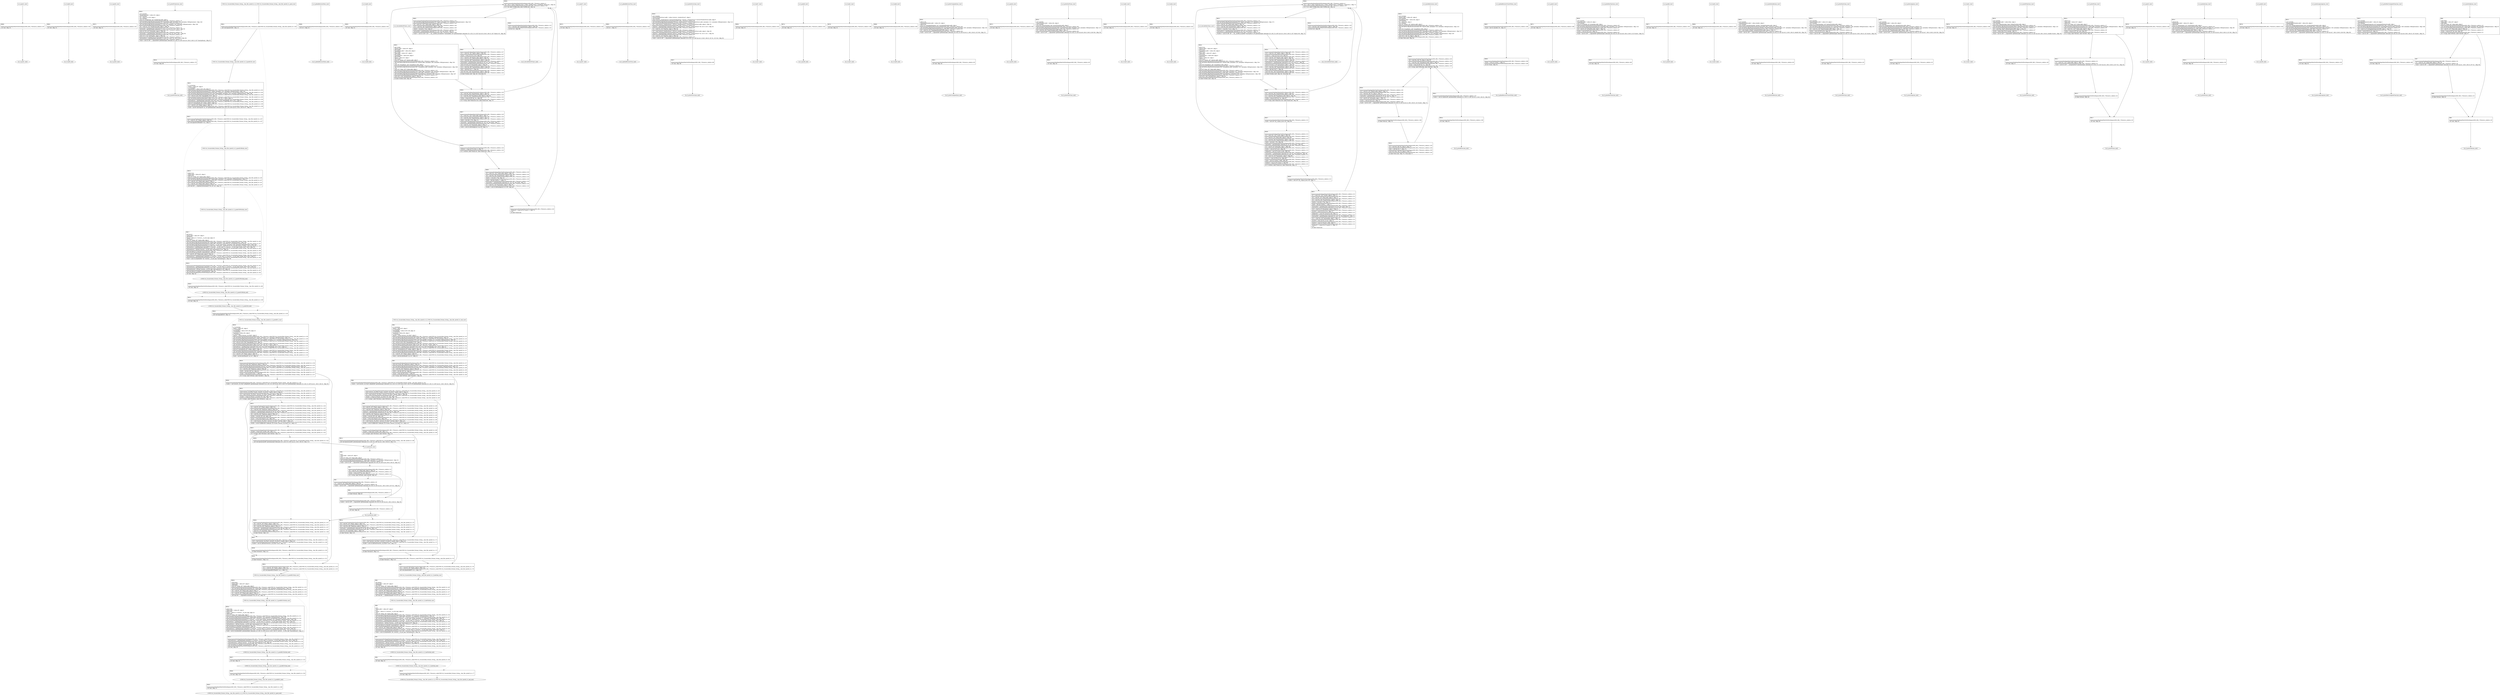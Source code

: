 digraph "icfg graph" {
BBio_ll_good1_end [label="{io_ll_good1_end}"];
BBio_ll_bad6_end [label="{io_ll_bad6_end}"];
BBio_ll_good5_end [label="{io_ll_good5_end}"];
BBio_ll_printWcharLine_end [label="{io_ll_printWcharLine_end}"];
BBCWE134_Uncontrolled_Format_String__char_file_vprintf_41_ll_badSink_end [label="{CWE134_Uncontrolled_Format_String__char_file_vprintf_41_ll_badSink_end}"];
BBio_ll_globalReturnsFalse_end [label="{io_ll_globalReturnsFalse_end}"];
BBio_ll_bad8_end [label="{io_ll_bad8_end}"];
BBio_ll_decodeHexWChars_end [label="{io_ll_decodeHexWChars_end}"];
BBio_ll_good7_end [label="{io_ll_good7_end}"];
BBio_ll_globalReturnsTrue_end [label="{io_ll_globalReturnsTrue_end}"];
BBCWE134_Uncontrolled_Format_String__char_file_vprintf_41_ll_goodG2BVaSink_end [label="{CWE134_Uncontrolled_Format_String__char_file_vprintf_41_ll_goodG2BVaSink_end}"];
BBio_ll_printStructLine_end [label="{io_ll_printStructLine_end}"];
BBCWE134_Uncontrolled_Format_String__char_file_vprintf_41_ll_goodB2GVaSink_end [label="{CWE134_Uncontrolled_Format_String__char_file_vprintf_41_ll_goodB2GVaSink_end}"];
BBio_ll_bad7_end [label="{io_ll_bad7_end}"];
BBio_ll_good6_end [label="{io_ll_good6_end}"];
BBio_ll_bad2_end [label="{io_ll_bad2_end}"];
BBio_ll_bad9_end [label="{io_ll_bad9_end}"];
BBio_ll_printUnsignedLine_end [label="{io_ll_printUnsignedLine_end}"];
BBio_ll_good4_end [label="{io_ll_good4_end}"];
BBio_ll_printSizeTLine_end [label="{io_ll_printSizeTLine_end}"];
BBio_ll_bad5_end [label="{io_ll_bad5_end}"];
BBio_ll_printLine_end [label="{io_ll_printLine_end}"];
BBCWE134_Uncontrolled_Format_String__char_file_vprintf_41_ll_CWE134_Uncontrolled_Format_String__char_file_vprintf_41_bad_end [label="{CWE134_Uncontrolled_Format_String__char_file_vprintf_41_ll_CWE134_Uncontrolled_Format_String__char_file_vprintf_41_bad_end}"];
BBCWE134_Uncontrolled_Format_String__char_file_vprintf_41_ll_badVaSink_end [label="{CWE134_Uncontrolled_Format_String__char_file_vprintf_41_ll_badVaSink_end}"];
BBio_ll_bad4_end [label="{io_ll_bad4_end}"];
BBio_ll_decodeHexChars_end [label="{io_ll_decodeHexChars_end}"];
BBio_ll_printBytesLine_end [label="{io_ll_printBytesLine_end}"];
BBio_ll_globalReturnsTrueOrFalse_end [label="{io_ll_globalReturnsTrueOrFalse_end}"];
BBio_ll_good3_end [label="{io_ll_good3_end}"];
BBCWE134_Uncontrolled_Format_String__char_file_vprintf_41_ll_goodG2B_end [label="{CWE134_Uncontrolled_Format_String__char_file_vprintf_41_ll_goodG2B_end}"];
BBio_ll_printHexCharLine_end [label="{io_ll_printHexCharLine_end}"];
BBio_ll_good9_end [label="{io_ll_good9_end}"];
BBio_ll_bad3_end [label="{io_ll_bad3_end}"];
BBCWE134_Uncontrolled_Format_String__char_file_vprintf_41_ll_goodG2BSink_end [label="{CWE134_Uncontrolled_Format_String__char_file_vprintf_41_ll_goodG2BSink_end}"];
BBio_ll_printDoubleLine_end [label="{io_ll_printDoubleLine_end}"];
BBio_ll_printShortLine_end [label="{io_ll_printShortLine_end}"];
BBio_ll_printLongLine_end [label="{io_ll_printLongLine_end}"];
BBio_ll_bad1_end [label="{io_ll_bad1_end}"];
BBio_ll_printFloatLine_end [label="{io_ll_printFloatLine_end}"];
BBio_ll_printWLine_end [label="{io_ll_printWLine_end}"];
BBio_ll_good2_end [label="{io_ll_good2_end}"];
BBio_ll_printIntLine_end [label="{io_ll_printIntLine_end}"];
BBio_ll_good8_end [label="{io_ll_good8_end}"];
BBio_ll_printLongLongLine_end [label="{io_ll_printLongLongLine_end}"];
BBCWE134_Uncontrolled_Format_String__char_file_vprintf_41_ll_CWE134_Uncontrolled_Format_String__char_file_vprintf_41_good_end [label="{CWE134_Uncontrolled_Format_String__char_file_vprintf_41_ll_CWE134_Uncontrolled_Format_String__char_file_vprintf_41_good_end}"];
BBio_ll_printHexUnsignedCharLine_end [label="{io_ll_printHexUnsignedCharLine_end}"];
BBCWE134_Uncontrolled_Format_String__char_file_vprintf_41_ll_goodB2GSink_end [label="{CWE134_Uncontrolled_Format_String__char_file_vprintf_41_ll_goodB2GSink_end}"];
BBio_ll_printSinkLine_end [label="{io_ll_printSinkLine_end}"];
BBCWE134_Uncontrolled_Format_String__char_file_vprintf_41_ll_goodB2G_end [label="{CWE134_Uncontrolled_Format_String__char_file_vprintf_41_ll_goodB2G_end}"];
BBio_ll_good1_start [label="{io_ll_good1_start}", shape=record];
io_ll_good1BB69 [label="{BB69:\l\l/home/raoxue/Desktop/MemVerif/workspace/000_080_178/source_code/io.c:187\l
  ret void, !dbg !52\l
}", shape=record];
BBio_ll_bad6_start [label="{io_ll_bad6_start}", shape=record];
io_ll_bad6BB83 [label="{BB83:\l\l/home/raoxue/Desktop/MemVerif/workspace/000_080_178/source_code/io.c:203\l
  ret void, !dbg !52\l
}", shape=record];
BBio_ll_good5_start [label="{io_ll_good5_start}", shape=record];
io_ll_good5BB73 [label="{BB73:\l\l/home/raoxue/Desktop/MemVerif/workspace/000_080_178/source_code/io.c:191\l
  ret void, !dbg !52\l
}", shape=record];
BBio_ll_printWcharLine_start [label="{io_ll_printWcharLine_start}", shape=record];
io_ll_printWcharLineBB28 [label="{BB28:\l\l/:3972265984\l
  %wideChar.addr = alloca i32, align 4\l
/:3972265984\l
  %s = alloca [2 x i32], align 4\l
/:3972265984\l
  store i32 %wideChar, i32* %wideChar.addr, align 4\l
/home/raoxue/Desktop/MemVerif/workspace/000_080_178/source_code/io.c:70\l
  call void @llvm.dbg.declare(metadata i32* %wideChar.addr, metadata !162, metadata !DIExpression()), !dbg !163\l
/home/raoxue/Desktop/MemVerif/workspace/000_080_178/source_code/io.c:74\l
  call void @llvm.dbg.declare(metadata [2 x i32]* %s, metadata !164, metadata !DIExpression()), !dbg !168\l
/home/raoxue/Desktop/MemVerif/workspace/000_080_178/source_code/io.c:75\l
  %0 = load i32, i32* %wideChar.addr, align 4, !dbg !61\l
/home/raoxue/Desktop/MemVerif/workspace/000_080_178/source_code/io.c:75\l
  %arrayidx = getelementptr inbounds [2 x i32], [2 x i32]* %s, i64 0, i64 0, !dbg !62\l
/home/raoxue/Desktop/MemVerif/workspace/000_080_178/source_code/io.c:75\l
  store i32 %0, i32* %arrayidx, align 4, !dbg !63\l
/home/raoxue/Desktop/MemVerif/workspace/000_080_178/source_code/io.c:76\l
  %arrayidx1 = getelementptr inbounds [2 x i32], [2 x i32]* %s, i64 0, i64 1, !dbg !64\l
/home/raoxue/Desktop/MemVerif/workspace/000_080_178/source_code/io.c:76\l
  store i32 0, i32* %arrayidx1, align 4, !dbg !65\l
/home/raoxue/Desktop/MemVerif/workspace/000_080_178/source_code/io.c:77\l
  %arraydecay = getelementptr inbounds [2 x i32], [2 x i32]* %s, i64 0, i64 0, !dbg !66\l
/home/raoxue/Desktop/MemVerif/workspace/000_080_178/source_code/io.c:77\l
  %call = call i32 (i8*, ...) @printf(i8* getelementptr inbounds ([5 x i8], [5 x i8]* @.str.10, i64 0, i64 0), i32* %arraydecay), !dbg !67\l
}", shape=record];
io_ll_printWcharLineBB28 [label="{BB28:\l\l/:3972265984\l
  %wideChar.addr = alloca i32, align 4\l
/:3972265984\l
  %s = alloca [2 x i32], align 4\l
/:3972265984\l
  store i32 %wideChar, i32* %wideChar.addr, align 4\l
/home/raoxue/Desktop/MemVerif/workspace/000_080_178/source_code/io.c:70\l
  call void @llvm.dbg.declare(metadata i32* %wideChar.addr, metadata !162, metadata !DIExpression()), !dbg !163\l
/home/raoxue/Desktop/MemVerif/workspace/000_080_178/source_code/io.c:74\l
  call void @llvm.dbg.declare(metadata [2 x i32]* %s, metadata !164, metadata !DIExpression()), !dbg !168\l
/home/raoxue/Desktop/MemVerif/workspace/000_080_178/source_code/io.c:75\l
  %0 = load i32, i32* %wideChar.addr, align 4, !dbg !61\l
/home/raoxue/Desktop/MemVerif/workspace/000_080_178/source_code/io.c:75\l
  %arrayidx = getelementptr inbounds [2 x i32], [2 x i32]* %s, i64 0, i64 0, !dbg !62\l
/home/raoxue/Desktop/MemVerif/workspace/000_080_178/source_code/io.c:75\l
  store i32 %0, i32* %arrayidx, align 4, !dbg !63\l
/home/raoxue/Desktop/MemVerif/workspace/000_080_178/source_code/io.c:76\l
  %arrayidx1 = getelementptr inbounds [2 x i32], [2 x i32]* %s, i64 0, i64 1, !dbg !64\l
/home/raoxue/Desktop/MemVerif/workspace/000_080_178/source_code/io.c:76\l
  store i32 0, i32* %arrayidx1, align 4, !dbg !65\l
/home/raoxue/Desktop/MemVerif/workspace/000_080_178/source_code/io.c:77\l
  %arraydecay = getelementptr inbounds [2 x i32], [2 x i32]* %s, i64 0, i64 0, !dbg !66\l
/home/raoxue/Desktop/MemVerif/workspace/000_080_178/source_code/io.c:77\l
  %call = call i32 (i8*, ...) @printf(i8* getelementptr inbounds ([5 x i8], [5 x i8]* @.str.10, i64 0, i64 0), i32* %arraydecay), !dbg !67\l
}", shape=record];
io_ll_printWcharLineBB29 [label="{BB29:\l\l/home/raoxue/Desktop/MemVerif/workspace/000_080_178/source_code/io.c:78\l
  ret void, !dbg !68\l
}", shape=record];
BBCWE134_Uncontrolled_Format_String__char_file_vprintf_41_ll_badSink_start [label="{CWE134_Uncontrolled_Format_String__char_file_vprintf_41_ll_badSink_start}", shape=record];
CWE134_Uncontrolled_Format_String__char_file_vprintf_41_ll_badSinkBB2 [label="{BB2:\l\l/:89788936\l
  %data.addr = alloca i8*, align 8\l
/:89788936\l
  store i8* %data, i8** %data.addr, align 8\l
/home/raoxue/Desktop/MemVerif/workspace/000_080_178/source_code/CWE134_Uncontrolled_Format_String__char_file_vprintf_41.c:45\l
  call void @llvm.dbg.declare(metadata i8** %data.addr, metadata !44, metadata !DIExpression()), !dbg !45\l
/home/raoxue/Desktop/MemVerif/workspace/000_080_178/source_code/CWE134_Uncontrolled_Format_String__char_file_vprintf_41.c:47\l
  %0 = load i8*, i8** %data.addr, align 8, !dbg !17\l
/home/raoxue/Desktop/MemVerif/workspace/000_080_178/source_code/CWE134_Uncontrolled_Format_String__char_file_vprintf_41.c:47\l
  %1 = load i8*, i8** %data.addr, align 8, !dbg !18\l
/home/raoxue/Desktop/MemVerif/workspace/000_080_178/source_code/CWE134_Uncontrolled_Format_String__char_file_vprintf_41.c:47\l
  call void (i8*, ...) @badVaSink(i8* %0, i8* %1), !dbg !19\l
}", shape=record];
CWE134_Uncontrolled_Format_String__char_file_vprintf_41_ll_badSinkBB2 [label="{BB2:\l\l/:89788936\l
  %data.addr = alloca i8*, align 8\l
/:89788936\l
  store i8* %data, i8** %data.addr, align 8\l
/home/raoxue/Desktop/MemVerif/workspace/000_080_178/source_code/CWE134_Uncontrolled_Format_String__char_file_vprintf_41.c:45\l
  call void @llvm.dbg.declare(metadata i8** %data.addr, metadata !44, metadata !DIExpression()), !dbg !45\l
/home/raoxue/Desktop/MemVerif/workspace/000_080_178/source_code/CWE134_Uncontrolled_Format_String__char_file_vprintf_41.c:47\l
  %0 = load i8*, i8** %data.addr, align 8, !dbg !17\l
/home/raoxue/Desktop/MemVerif/workspace/000_080_178/source_code/CWE134_Uncontrolled_Format_String__char_file_vprintf_41.c:47\l
  %1 = load i8*, i8** %data.addr, align 8, !dbg !18\l
/home/raoxue/Desktop/MemVerif/workspace/000_080_178/source_code/CWE134_Uncontrolled_Format_String__char_file_vprintf_41.c:47\l
  call void (i8*, ...) @badVaSink(i8* %0, i8* %1), !dbg !19\l
}", shape=record];
CWE134_Uncontrolled_Format_String__char_file_vprintf_41_ll_badSinkBB3 [label="{BB3:\l\l/home/raoxue/Desktop/MemVerif/workspace/000_080_178/source_code/CWE134_Uncontrolled_Format_String__char_file_vprintf_41.c:48\l
  ret void, !dbg !20\l
}", shape=record];
BBio_ll_globalReturnsFalse_start [label="{io_ll_globalReturnsFalse_start}", shape=record];
io_ll_globalReturnsFalseBB66 [label="{BB66:\l\l/home/raoxue/Desktop/MemVerif/workspace/000_080_178/source_code/io.c:163\l
  ret i32 0, !dbg !52\l
}", shape=record];
BBio_ll_bad8_start [label="{io_ll_bad8_start}", shape=record];
io_ll_bad8BB85 [label="{BB85:\l\l/home/raoxue/Desktop/MemVerif/workspace/000_080_178/source_code/io.c:205\l
  ret void, !dbg !52\l
}", shape=record];
BBio_ll_decodeHexWChars_start [label="{io_ll_decodeHexWChars_start}", shape=record];
io_ll_decodeHexWCharsBB55 [label="{BB55:\l\l/:98753096\l
  %bytes.addr = alloca i8*, align 8\l
/:98753096\l
  %numBytes.addr = alloca i64, align 8\l
/:98753096\l
  %hex.addr = alloca i32*, align 8\l
/:98753096\l
  %numWritten = alloca i64, align 8\l
/:98753096\l
  %byte = alloca i32, align 4\l
/:98753096\l
  store i8* %bytes, i8** %bytes.addr, align 8\l
/home/raoxue/Desktop/MemVerif/workspace/000_080_178/source_code/io.c:135\l
  call void @llvm.dbg.declare(metadata i8** %bytes.addr, metadata !290, metadata !DIExpression()), !dbg !291\l
/:135\l
  store i64 %numBytes, i64* %numBytes.addr, align 8\l
/home/raoxue/Desktop/MemVerif/workspace/000_080_178/source_code/io.c:135\l
  call void @llvm.dbg.declare(metadata i64* %numBytes.addr, metadata !292, metadata !DIExpression()), !dbg !293\l
/:135\l
  store i32* %hex, i32** %hex.addr, align 8\l
/home/raoxue/Desktop/MemVerif/workspace/000_080_178/source_code/io.c:135\l
  call void @llvm.dbg.declare(metadata i32** %hex.addr, metadata !294, metadata !DIExpression()), !dbg !295\l
/home/raoxue/Desktop/MemVerif/workspace/000_080_178/source_code/io.c:137\l
  call void @llvm.dbg.declare(metadata i64* %numWritten, metadata !296, metadata !DIExpression()), !dbg !297\l
/home/raoxue/Desktop/MemVerif/workspace/000_080_178/source_code/io.c:137\l
  store i64 0, i64* %numWritten, align 8, !dbg !65\l
/home/raoxue/Desktop/MemVerif/workspace/000_080_178/source_code/io.c:143\l
  br label %while.cond, !dbg !66\l
}", shape=record];
io_ll_decodeHexWCharsBB56 [label="{BB56:\l\l/home/raoxue/Desktop/MemVerif/workspace/000_080_178/source_code/io.c:143\l
  %0 = load i64, i64* %numWritten, align 8, !dbg !67\l
/home/raoxue/Desktop/MemVerif/workspace/000_080_178/source_code/io.c:143\l
  %1 = load i64, i64* %numBytes.addr, align 8, !dbg !68\l
/home/raoxue/Desktop/MemVerif/workspace/000_080_178/source_code/io.c:143\l
  %cmp = icmp ult i64 %0, %1, !dbg !69\l
/home/raoxue/Desktop/MemVerif/workspace/000_080_178/source_code/io.c:143\l
  br i1 %cmp, label %land.lhs.true, label %land.end, !dbg !70\l
}", shape=record];
io_ll_decodeHexWCharsBB57 [label="{BB57:\l\l/home/raoxue/Desktop/MemVerif/workspace/000_080_178/source_code/io.c:143\l
  %2 = load i32*, i32** %hex.addr, align 8, !dbg !71\l
/home/raoxue/Desktop/MemVerif/workspace/000_080_178/source_code/io.c:143\l
  %3 = load i64, i64* %numWritten, align 8, !dbg !72\l
/home/raoxue/Desktop/MemVerif/workspace/000_080_178/source_code/io.c:143\l
  %mul = mul i64 2, %3, !dbg !73\l
/home/raoxue/Desktop/MemVerif/workspace/000_080_178/source_code/io.c:143\l
  %arrayidx = getelementptr inbounds i32, i32* %2, i64 %mul, !dbg !71\l
/home/raoxue/Desktop/MemVerif/workspace/000_080_178/source_code/io.c:143\l
  %4 = load i32, i32* %arrayidx, align 4, !dbg !71\l
/home/raoxue/Desktop/MemVerif/workspace/000_080_178/source_code/io.c:143\l
  %call = call i32 @iswxdigit(i32 %4) #5, !dbg !74\l
}", shape=record];
io_ll_decodeHexWCharsBB57 [label="{BB57:\l\l/home/raoxue/Desktop/MemVerif/workspace/000_080_178/source_code/io.c:143\l
  %2 = load i32*, i32** %hex.addr, align 8, !dbg !71\l
/home/raoxue/Desktop/MemVerif/workspace/000_080_178/source_code/io.c:143\l
  %3 = load i64, i64* %numWritten, align 8, !dbg !72\l
/home/raoxue/Desktop/MemVerif/workspace/000_080_178/source_code/io.c:143\l
  %mul = mul i64 2, %3, !dbg !73\l
/home/raoxue/Desktop/MemVerif/workspace/000_080_178/source_code/io.c:143\l
  %arrayidx = getelementptr inbounds i32, i32* %2, i64 %mul, !dbg !71\l
/home/raoxue/Desktop/MemVerif/workspace/000_080_178/source_code/io.c:143\l
  %4 = load i32, i32* %arrayidx, align 4, !dbg !71\l
/home/raoxue/Desktop/MemVerif/workspace/000_080_178/source_code/io.c:143\l
  %call = call i32 @iswxdigit(i32 %4) #5, !dbg !74\l
}", shape=record];
io_ll_decodeHexWCharsBB59 [label="{BB59:\l\l/home/raoxue/Desktop/MemVerif/workspace/000_080_178/source_code/io.c:143\l
  %tobool = icmp ne i32 %call, 0, !dbg !74\l
/home/raoxue/Desktop/MemVerif/workspace/000_080_178/source_code/io.c:143\l
  br i1 %tobool, label %land.rhs, label %land.end, !dbg !75\l
}", shape=record];
io_ll_decodeHexWCharsBB60 [label="{BB60:\l\l/home/raoxue/Desktop/MemVerif/workspace/000_080_178/source_code/io.c:143\l
  %5 = load i32*, i32** %hex.addr, align 8, !dbg !76\l
/home/raoxue/Desktop/MemVerif/workspace/000_080_178/source_code/io.c:143\l
  %6 = load i64, i64* %numWritten, align 8, !dbg !77\l
/home/raoxue/Desktop/MemVerif/workspace/000_080_178/source_code/io.c:143\l
  %mul1 = mul i64 2, %6, !dbg !78\l
/home/raoxue/Desktop/MemVerif/workspace/000_080_178/source_code/io.c:143\l
  %add = add i64 %mul1, 1, !dbg !79\l
/home/raoxue/Desktop/MemVerif/workspace/000_080_178/source_code/io.c:143\l
  %arrayidx2 = getelementptr inbounds i32, i32* %5, i64 %add, !dbg !76\l
/home/raoxue/Desktop/MemVerif/workspace/000_080_178/source_code/io.c:143\l
  %7 = load i32, i32* %arrayidx2, align 4, !dbg !76\l
/home/raoxue/Desktop/MemVerif/workspace/000_080_178/source_code/io.c:143\l
  %call3 = call i32 @iswxdigit(i32 %7) #5, !dbg !80\l
}", shape=record];
io_ll_decodeHexWCharsBB60 [label="{BB60:\l\l/home/raoxue/Desktop/MemVerif/workspace/000_080_178/source_code/io.c:143\l
  %5 = load i32*, i32** %hex.addr, align 8, !dbg !76\l
/home/raoxue/Desktop/MemVerif/workspace/000_080_178/source_code/io.c:143\l
  %6 = load i64, i64* %numWritten, align 8, !dbg !77\l
/home/raoxue/Desktop/MemVerif/workspace/000_080_178/source_code/io.c:143\l
  %mul1 = mul i64 2, %6, !dbg !78\l
/home/raoxue/Desktop/MemVerif/workspace/000_080_178/source_code/io.c:143\l
  %add = add i64 %mul1, 1, !dbg !79\l
/home/raoxue/Desktop/MemVerif/workspace/000_080_178/source_code/io.c:143\l
  %arrayidx2 = getelementptr inbounds i32, i32* %5, i64 %add, !dbg !76\l
/home/raoxue/Desktop/MemVerif/workspace/000_080_178/source_code/io.c:143\l
  %7 = load i32, i32* %arrayidx2, align 4, !dbg !76\l
/home/raoxue/Desktop/MemVerif/workspace/000_080_178/source_code/io.c:143\l
  %call3 = call i32 @iswxdigit(i32 %7) #5, !dbg !80\l
}", shape=record];
io_ll_decodeHexWCharsBB61 [label="{BB61:\l\l/home/raoxue/Desktop/MemVerif/workspace/000_080_178/source_code/io.c:143\l
  %tobool4 = icmp ne i32 %call3, 0, !dbg !75\l
/:143\l
  br label %land.end\l
}", shape=record];
io_ll_decodeHexWCharsBB58 [label="{BB58:\l\l/home/raoxue/Desktop/MemVerif/workspace/000_080_178/source_code/io.c:0\l
  %8 = phi i1 [ false, %land.lhs.true ], [ false, %while.cond ], [ %tobool4, %land.rhs ], !dbg !81\l
/home/raoxue/Desktop/MemVerif/workspace/000_080_178/source_code/io.c:143\l
  br i1 %8, label %while.body, label %while.end, !dbg !66\l
}", shape=record];
io_ll_decodeHexWCharsBB62 [label="{BB62:\l\l/home/raoxue/Desktop/MemVerif/workspace/000_080_178/source_code/io.c:145\l
  call void @llvm.dbg.declare(metadata i32* %byte, metadata !314, metadata !DIExpression()), !dbg !316\l
/home/raoxue/Desktop/MemVerif/workspace/000_080_178/source_code/io.c:146\l
  %9 = load i32*, i32** %hex.addr, align 8, !dbg !85\l
/home/raoxue/Desktop/MemVerif/workspace/000_080_178/source_code/io.c:146\l
  %10 = load i64, i64* %numWritten, align 8, !dbg !86\l
/home/raoxue/Desktop/MemVerif/workspace/000_080_178/source_code/io.c:146\l
  %mul5 = mul i64 2, %10, !dbg !87\l
/home/raoxue/Desktop/MemVerif/workspace/000_080_178/source_code/io.c:146\l
  %arrayidx6 = getelementptr inbounds i32, i32* %9, i64 %mul5, !dbg !85\l
/home/raoxue/Desktop/MemVerif/workspace/000_080_178/source_code/io.c:146\l
  %call7 = call i32 (i32*, i32*, ...) @__isoc99_swscanf(i32* %arrayidx6, i32* getelementptr inbounds ([5 x i32], [5 x i32]* @.str.16, i64 0, i64 0), i32* %byte) #5, !dbg !88\l
}", shape=record];
io_ll_decodeHexWCharsBB62 [label="{BB62:\l\l/home/raoxue/Desktop/MemVerif/workspace/000_080_178/source_code/io.c:145\l
  call void @llvm.dbg.declare(metadata i32* %byte, metadata !314, metadata !DIExpression()), !dbg !316\l
/home/raoxue/Desktop/MemVerif/workspace/000_080_178/source_code/io.c:146\l
  %9 = load i32*, i32** %hex.addr, align 8, !dbg !85\l
/home/raoxue/Desktop/MemVerif/workspace/000_080_178/source_code/io.c:146\l
  %10 = load i64, i64* %numWritten, align 8, !dbg !86\l
/home/raoxue/Desktop/MemVerif/workspace/000_080_178/source_code/io.c:146\l
  %mul5 = mul i64 2, %10, !dbg !87\l
/home/raoxue/Desktop/MemVerif/workspace/000_080_178/source_code/io.c:146\l
  %arrayidx6 = getelementptr inbounds i32, i32* %9, i64 %mul5, !dbg !85\l
/home/raoxue/Desktop/MemVerif/workspace/000_080_178/source_code/io.c:146\l
  %call7 = call i32 (i32*, i32*, ...) @__isoc99_swscanf(i32* %arrayidx6, i32* getelementptr inbounds ([5 x i32], [5 x i32]* @.str.16, i64 0, i64 0), i32* %byte) #5, !dbg !88\l
}", shape=record];
io_ll_decodeHexWCharsBB64 [label="{BB64:\l\l/home/raoxue/Desktop/MemVerif/workspace/000_080_178/source_code/io.c:147\l
  %11 = load i32, i32* %byte, align 4, !dbg !89\l
/home/raoxue/Desktop/MemVerif/workspace/000_080_178/source_code/io.c:147\l
  %conv = trunc i32 %11 to i8, !dbg !90\l
/home/raoxue/Desktop/MemVerif/workspace/000_080_178/source_code/io.c:147\l
  %12 = load i8*, i8** %bytes.addr, align 8, !dbg !91\l
/home/raoxue/Desktop/MemVerif/workspace/000_080_178/source_code/io.c:147\l
  %13 = load i64, i64* %numWritten, align 8, !dbg !92\l
/home/raoxue/Desktop/MemVerif/workspace/000_080_178/source_code/io.c:147\l
  %arrayidx8 = getelementptr inbounds i8, i8* %12, i64 %13, !dbg !91\l
/home/raoxue/Desktop/MemVerif/workspace/000_080_178/source_code/io.c:147\l
  store i8 %conv, i8* %arrayidx8, align 1, !dbg !93\l
/home/raoxue/Desktop/MemVerif/workspace/000_080_178/source_code/io.c:148\l
  %14 = load i64, i64* %numWritten, align 8, !dbg !94\l
/home/raoxue/Desktop/MemVerif/workspace/000_080_178/source_code/io.c:148\l
  %inc = add i64 %14, 1, !dbg !94\l
/home/raoxue/Desktop/MemVerif/workspace/000_080_178/source_code/io.c:148\l
  store i64 %inc, i64* %numWritten, align 8, !dbg !94\l
/home/raoxue/Desktop/MemVerif/workspace/000_080_178/source_code/io.c:143\l
  br label %while.cond, !dbg !66, !llvm.loop !95\l
}", shape=record];
io_ll_decodeHexWCharsBB63 [label="{BB63:\l\l/home/raoxue/Desktop/MemVerif/workspace/000_080_178/source_code/io.c:151\l
  %15 = load i64, i64* %numWritten, align 8, !dbg !98\l
/home/raoxue/Desktop/MemVerif/workspace/000_080_178/source_code/io.c:151\l
  ret i64 %15, !dbg !99\l
}", shape=record];
BBio_ll_good7_start [label="{io_ll_good7_start}", shape=record];
io_ll_good7BB75 [label="{BB75:\l\l/home/raoxue/Desktop/MemVerif/workspace/000_080_178/source_code/io.c:193\l
  ret void, !dbg !52\l
}", shape=record];
BBio_ll_globalReturnsTrue_start [label="{io_ll_globalReturnsTrue_start}", shape=record];
io_ll_globalReturnsTrueBB65 [label="{BB65:\l\l/home/raoxue/Desktop/MemVerif/workspace/000_080_178/source_code/io.c:158\l
  ret i32 1, !dbg !52\l
}", shape=record];
BBCWE134_Uncontrolled_Format_String__char_file_vprintf_41_ll_goodG2BVaSink_start [label="{CWE134_Uncontrolled_Format_String__char_file_vprintf_41_ll_goodG2BVaSink_start}", shape=record];
CWE134_Uncontrolled_Format_String__char_file_vprintf_41_ll_goodG2BVaSinkBB17 [label="{BB17:\l\l/:89794552\l
  %data.addr = alloca i8*, align 8\l
/:89794552\l
  %args = alloca [1 x %struct.__va_list_tag], align 16\l
/:89794552\l
  store i8* %data, i8** %data.addr, align 8\l
/home/raoxue/Desktop/MemVerif/workspace/000_080_178/source_code/CWE134_Uncontrolled_Format_String__char_file_vprintf_41.c:84\l
  call void @llvm.dbg.declare(metadata i8** %data.addr, metadata !164, metadata !DIExpression()), !dbg !165\l
/home/raoxue/Desktop/MemVerif/workspace/000_080_178/source_code/CWE134_Uncontrolled_Format_String__char_file_vprintf_41.c:87\l
  call void @llvm.dbg.declare(metadata [1 x %struct.__va_list_tag]* %args, metadata !166, metadata !DIExpression()), !dbg !168\l
/home/raoxue/Desktop/MemVerif/workspace/000_080_178/source_code/CWE134_Uncontrolled_Format_String__char_file_vprintf_41.c:88\l
  %arraydecay = getelementptr inbounds [1 x %struct.__va_list_tag], [1 x %struct.__va_list_tag]* %args, i64 0, i64 0, !dbg !35\l
/home/raoxue/Desktop/MemVerif/workspace/000_080_178/source_code/CWE134_Uncontrolled_Format_String__char_file_vprintf_41.c:88\l
  %arraydecay1 = bitcast %struct.__va_list_tag* %arraydecay to i8*, !dbg !35\l
/home/raoxue/Desktop/MemVerif/workspace/000_080_178/source_code/CWE134_Uncontrolled_Format_String__char_file_vprintf_41.c:88\l
  call void @llvm.va_start(i8* %arraydecay1), !dbg !35\l
/home/raoxue/Desktop/MemVerif/workspace/000_080_178/source_code/CWE134_Uncontrolled_Format_String__char_file_vprintf_41.c:90\l
  %0 = load i8*, i8** %data.addr, align 8, !dbg !36\l
/home/raoxue/Desktop/MemVerif/workspace/000_080_178/source_code/CWE134_Uncontrolled_Format_String__char_file_vprintf_41.c:90\l
  %arraydecay2 = getelementptr inbounds [1 x %struct.__va_list_tag], [1 x %struct.__va_list_tag]* %args, i64 0, i64 0, !dbg !37\l
/home/raoxue/Desktop/MemVerif/workspace/000_080_178/source_code/CWE134_Uncontrolled_Format_String__char_file_vprintf_41.c:90\l
  %call = call i32 @vprintf(i8* %0, %struct.__va_list_tag* %arraydecay2), !dbg !38\l
}", shape=record];
CWE134_Uncontrolled_Format_String__char_file_vprintf_41_ll_goodG2BVaSinkBB17 [label="{BB17:\l\l/:89794552\l
  %data.addr = alloca i8*, align 8\l
/:89794552\l
  %args = alloca [1 x %struct.__va_list_tag], align 16\l
/:89794552\l
  store i8* %data, i8** %data.addr, align 8\l
/home/raoxue/Desktop/MemVerif/workspace/000_080_178/source_code/CWE134_Uncontrolled_Format_String__char_file_vprintf_41.c:84\l
  call void @llvm.dbg.declare(metadata i8** %data.addr, metadata !164, metadata !DIExpression()), !dbg !165\l
/home/raoxue/Desktop/MemVerif/workspace/000_080_178/source_code/CWE134_Uncontrolled_Format_String__char_file_vprintf_41.c:87\l
  call void @llvm.dbg.declare(metadata [1 x %struct.__va_list_tag]* %args, metadata !166, metadata !DIExpression()), !dbg !168\l
/home/raoxue/Desktop/MemVerif/workspace/000_080_178/source_code/CWE134_Uncontrolled_Format_String__char_file_vprintf_41.c:88\l
  %arraydecay = getelementptr inbounds [1 x %struct.__va_list_tag], [1 x %struct.__va_list_tag]* %args, i64 0, i64 0, !dbg !35\l
/home/raoxue/Desktop/MemVerif/workspace/000_080_178/source_code/CWE134_Uncontrolled_Format_String__char_file_vprintf_41.c:88\l
  %arraydecay1 = bitcast %struct.__va_list_tag* %arraydecay to i8*, !dbg !35\l
/home/raoxue/Desktop/MemVerif/workspace/000_080_178/source_code/CWE134_Uncontrolled_Format_String__char_file_vprintf_41.c:88\l
  call void @llvm.va_start(i8* %arraydecay1), !dbg !35\l
/home/raoxue/Desktop/MemVerif/workspace/000_080_178/source_code/CWE134_Uncontrolled_Format_String__char_file_vprintf_41.c:90\l
  %0 = load i8*, i8** %data.addr, align 8, !dbg !36\l
/home/raoxue/Desktop/MemVerif/workspace/000_080_178/source_code/CWE134_Uncontrolled_Format_String__char_file_vprintf_41.c:90\l
  %arraydecay2 = getelementptr inbounds [1 x %struct.__va_list_tag], [1 x %struct.__va_list_tag]* %args, i64 0, i64 0, !dbg !37\l
/home/raoxue/Desktop/MemVerif/workspace/000_080_178/source_code/CWE134_Uncontrolled_Format_String__char_file_vprintf_41.c:90\l
  %call = call i32 @vprintf(i8* %0, %struct.__va_list_tag* %arraydecay2), !dbg !38\l
}", shape=record];
CWE134_Uncontrolled_Format_String__char_file_vprintf_41_ll_goodG2BVaSinkBB18 [label="{BB18:\l\l/home/raoxue/Desktop/MemVerif/workspace/000_080_178/source_code/CWE134_Uncontrolled_Format_String__char_file_vprintf_41.c:91\l
  %arraydecay3 = getelementptr inbounds [1 x %struct.__va_list_tag], [1 x %struct.__va_list_tag]* %args, i64 0, i64 0, !dbg !39\l
/home/raoxue/Desktop/MemVerif/workspace/000_080_178/source_code/CWE134_Uncontrolled_Format_String__char_file_vprintf_41.c:91\l
  %arraydecay34 = bitcast %struct.__va_list_tag* %arraydecay3 to i8*, !dbg !39\l
/home/raoxue/Desktop/MemVerif/workspace/000_080_178/source_code/CWE134_Uncontrolled_Format_String__char_file_vprintf_41.c:91\l
  call void @llvm.va_end(i8* %arraydecay34), !dbg !39\l
/home/raoxue/Desktop/MemVerif/workspace/000_080_178/source_code/CWE134_Uncontrolled_Format_String__char_file_vprintf_41.c:93\l
  ret void, !dbg !40\l
}", shape=record];
BBio_ll_printStructLine_start [label="{io_ll_printStructLine_start}", shape=record];
io_ll_printStructLineBB36 [label="{BB36:\l\l/:3972265984\l
  %structTwoIntsStruct.addr = alloca %struct._twoIntsStruct*, align 8\l
/:3972265984\l
  store %struct._twoIntsStruct* %structTwoIntsStruct, %struct._twoIntsStruct** %structTwoIntsStruct.addr, align 8\l
/home/raoxue/Desktop/MemVerif/workspace/000_080_178/source_code/io.c:95\l
  call void @llvm.dbg.declare(metadata %struct._twoIntsStruct** %structTwoIntsStruct.addr, metadata !212, metadata !DIExpression()), !dbg !213\l
/home/raoxue/Desktop/MemVerif/workspace/000_080_178/source_code/io.c:97\l
  %0 = load %struct._twoIntsStruct*, %struct._twoIntsStruct** %structTwoIntsStruct.addr, align 8, !dbg !61\l
/home/raoxue/Desktop/MemVerif/workspace/000_080_178/source_code/io.c:97\l
  %intOne = getelementptr inbounds %struct._twoIntsStruct, %struct._twoIntsStruct* %0, i32 0, i32 0, !dbg !62\l
/home/raoxue/Desktop/MemVerif/workspace/000_080_178/source_code/io.c:97\l
  %1 = load i32, i32* %intOne, align 4, !dbg !62\l
/home/raoxue/Desktop/MemVerif/workspace/000_080_178/source_code/io.c:97\l
  %2 = load %struct._twoIntsStruct*, %struct._twoIntsStruct** %structTwoIntsStruct.addr, align 8, !dbg !63\l
/home/raoxue/Desktop/MemVerif/workspace/000_080_178/source_code/io.c:97\l
  %intTwo = getelementptr inbounds %struct._twoIntsStruct, %struct._twoIntsStruct* %2, i32 0, i32 1, !dbg !64\l
/home/raoxue/Desktop/MemVerif/workspace/000_080_178/source_code/io.c:97\l
  %3 = load i32, i32* %intTwo, align 4, !dbg !64\l
/home/raoxue/Desktop/MemVerif/workspace/000_080_178/source_code/io.c:97\l
  %call = call i32 (i8*, ...) @printf(i8* getelementptr inbounds ([10 x i8], [10 x i8]* @.str.13, i64 0, i64 0), i32 %1, i32 %3), !dbg !65\l
}", shape=record];
io_ll_printStructLineBB36 [label="{BB36:\l\l/:3972265984\l
  %structTwoIntsStruct.addr = alloca %struct._twoIntsStruct*, align 8\l
/:3972265984\l
  store %struct._twoIntsStruct* %structTwoIntsStruct, %struct._twoIntsStruct** %structTwoIntsStruct.addr, align 8\l
/home/raoxue/Desktop/MemVerif/workspace/000_080_178/source_code/io.c:95\l
  call void @llvm.dbg.declare(metadata %struct._twoIntsStruct** %structTwoIntsStruct.addr, metadata !212, metadata !DIExpression()), !dbg !213\l
/home/raoxue/Desktop/MemVerif/workspace/000_080_178/source_code/io.c:97\l
  %0 = load %struct._twoIntsStruct*, %struct._twoIntsStruct** %structTwoIntsStruct.addr, align 8, !dbg !61\l
/home/raoxue/Desktop/MemVerif/workspace/000_080_178/source_code/io.c:97\l
  %intOne = getelementptr inbounds %struct._twoIntsStruct, %struct._twoIntsStruct* %0, i32 0, i32 0, !dbg !62\l
/home/raoxue/Desktop/MemVerif/workspace/000_080_178/source_code/io.c:97\l
  %1 = load i32, i32* %intOne, align 4, !dbg !62\l
/home/raoxue/Desktop/MemVerif/workspace/000_080_178/source_code/io.c:97\l
  %2 = load %struct._twoIntsStruct*, %struct._twoIntsStruct** %structTwoIntsStruct.addr, align 8, !dbg !63\l
/home/raoxue/Desktop/MemVerif/workspace/000_080_178/source_code/io.c:97\l
  %intTwo = getelementptr inbounds %struct._twoIntsStruct, %struct._twoIntsStruct* %2, i32 0, i32 1, !dbg !64\l
/home/raoxue/Desktop/MemVerif/workspace/000_080_178/source_code/io.c:97\l
  %3 = load i32, i32* %intTwo, align 4, !dbg !64\l
/home/raoxue/Desktop/MemVerif/workspace/000_080_178/source_code/io.c:97\l
  %call = call i32 (i8*, ...) @printf(i8* getelementptr inbounds ([10 x i8], [10 x i8]* @.str.13, i64 0, i64 0), i32 %1, i32 %3), !dbg !65\l
}", shape=record];
io_ll_printStructLineBB37 [label="{BB37:\l\l/home/raoxue/Desktop/MemVerif/workspace/000_080_178/source_code/io.c:98\l
  ret void, !dbg !66\l
}", shape=record];
BBCWE134_Uncontrolled_Format_String__char_file_vprintf_41_ll_goodB2GVaSink_start [label="{CWE134_Uncontrolled_Format_String__char_file_vprintf_41_ll_goodB2GVaSink_start}", shape=record];
CWE134_Uncontrolled_Format_String__char_file_vprintf_41_ll_goodB2GVaSinkBB24 [label="{BB24:\l\l/:89831640\l
  %data.addr = alloca i8*, align 8\l
/:89831640\l
  %args = alloca [1 x %struct.__va_list_tag], align 16\l
/:89831640\l
  store i8* %data, i8** %data.addr, align 8\l
/home/raoxue/Desktop/MemVerif/workspace/000_080_178/source_code/CWE134_Uncontrolled_Format_String__char_file_vprintf_41.c:111\l
  call void @llvm.dbg.declare(metadata i8** %data.addr, metadata !195, metadata !DIExpression()), !dbg !196\l
/home/raoxue/Desktop/MemVerif/workspace/000_080_178/source_code/CWE134_Uncontrolled_Format_String__char_file_vprintf_41.c:114\l
  call void @llvm.dbg.declare(metadata [1 x %struct.__va_list_tag]* %args, metadata !197, metadata !DIExpression()), !dbg !199\l
/home/raoxue/Desktop/MemVerif/workspace/000_080_178/source_code/CWE134_Uncontrolled_Format_String__char_file_vprintf_41.c:115\l
  %arraydecay = getelementptr inbounds [1 x %struct.__va_list_tag], [1 x %struct.__va_list_tag]* %args, i64 0, i64 0, !dbg !35\l
/home/raoxue/Desktop/MemVerif/workspace/000_080_178/source_code/CWE134_Uncontrolled_Format_String__char_file_vprintf_41.c:115\l
  %arraydecay1 = bitcast %struct.__va_list_tag* %arraydecay to i8*, !dbg !35\l
/home/raoxue/Desktop/MemVerif/workspace/000_080_178/source_code/CWE134_Uncontrolled_Format_String__char_file_vprintf_41.c:115\l
  call void @llvm.va_start(i8* %arraydecay1), !dbg !35\l
/home/raoxue/Desktop/MemVerif/workspace/000_080_178/source_code/CWE134_Uncontrolled_Format_String__char_file_vprintf_41.c:117\l
  %arraydecay2 = getelementptr inbounds [1 x %struct.__va_list_tag], [1 x %struct.__va_list_tag]* %args, i64 0, i64 0, !dbg !36\l
/home/raoxue/Desktop/MemVerif/workspace/000_080_178/source_code/CWE134_Uncontrolled_Format_String__char_file_vprintf_41.c:117\l
  %call = call i32 @vprintf(i8* getelementptr inbounds ([3 x i8], [3 x i8]* @.str.4, i64 0, i64 0), %struct.__va_list_tag* %arraydecay2), !dbg !37\l
}", shape=record];
CWE134_Uncontrolled_Format_String__char_file_vprintf_41_ll_goodB2GVaSinkBB24 [label="{BB24:\l\l/:89831640\l
  %data.addr = alloca i8*, align 8\l
/:89831640\l
  %args = alloca [1 x %struct.__va_list_tag], align 16\l
/:89831640\l
  store i8* %data, i8** %data.addr, align 8\l
/home/raoxue/Desktop/MemVerif/workspace/000_080_178/source_code/CWE134_Uncontrolled_Format_String__char_file_vprintf_41.c:111\l
  call void @llvm.dbg.declare(metadata i8** %data.addr, metadata !195, metadata !DIExpression()), !dbg !196\l
/home/raoxue/Desktop/MemVerif/workspace/000_080_178/source_code/CWE134_Uncontrolled_Format_String__char_file_vprintf_41.c:114\l
  call void @llvm.dbg.declare(metadata [1 x %struct.__va_list_tag]* %args, metadata !197, metadata !DIExpression()), !dbg !199\l
/home/raoxue/Desktop/MemVerif/workspace/000_080_178/source_code/CWE134_Uncontrolled_Format_String__char_file_vprintf_41.c:115\l
  %arraydecay = getelementptr inbounds [1 x %struct.__va_list_tag], [1 x %struct.__va_list_tag]* %args, i64 0, i64 0, !dbg !35\l
/home/raoxue/Desktop/MemVerif/workspace/000_080_178/source_code/CWE134_Uncontrolled_Format_String__char_file_vprintf_41.c:115\l
  %arraydecay1 = bitcast %struct.__va_list_tag* %arraydecay to i8*, !dbg !35\l
/home/raoxue/Desktop/MemVerif/workspace/000_080_178/source_code/CWE134_Uncontrolled_Format_String__char_file_vprintf_41.c:115\l
  call void @llvm.va_start(i8* %arraydecay1), !dbg !35\l
/home/raoxue/Desktop/MemVerif/workspace/000_080_178/source_code/CWE134_Uncontrolled_Format_String__char_file_vprintf_41.c:117\l
  %arraydecay2 = getelementptr inbounds [1 x %struct.__va_list_tag], [1 x %struct.__va_list_tag]* %args, i64 0, i64 0, !dbg !36\l
/home/raoxue/Desktop/MemVerif/workspace/000_080_178/source_code/CWE134_Uncontrolled_Format_String__char_file_vprintf_41.c:117\l
  %call = call i32 @vprintf(i8* getelementptr inbounds ([3 x i8], [3 x i8]* @.str.4, i64 0, i64 0), %struct.__va_list_tag* %arraydecay2), !dbg !37\l
}", shape=record];
CWE134_Uncontrolled_Format_String__char_file_vprintf_41_ll_goodB2GVaSinkBB25 [label="{BB25:\l\l/home/raoxue/Desktop/MemVerif/workspace/000_080_178/source_code/CWE134_Uncontrolled_Format_String__char_file_vprintf_41.c:118\l
  %arraydecay3 = getelementptr inbounds [1 x %struct.__va_list_tag], [1 x %struct.__va_list_tag]* %args, i64 0, i64 0, !dbg !38\l
/home/raoxue/Desktop/MemVerif/workspace/000_080_178/source_code/CWE134_Uncontrolled_Format_String__char_file_vprintf_41.c:118\l
  %arraydecay34 = bitcast %struct.__va_list_tag* %arraydecay3 to i8*, !dbg !38\l
/home/raoxue/Desktop/MemVerif/workspace/000_080_178/source_code/CWE134_Uncontrolled_Format_String__char_file_vprintf_41.c:118\l
  call void @llvm.va_end(i8* %arraydecay34), !dbg !38\l
/home/raoxue/Desktop/MemVerif/workspace/000_080_178/source_code/CWE134_Uncontrolled_Format_String__char_file_vprintf_41.c:120\l
  ret void, !dbg !39\l
}", shape=record];
BBio_ll_bad7_start [label="{io_ll_bad7_start}", shape=record];
io_ll_bad7BB84 [label="{BB84:\l\l/home/raoxue/Desktop/MemVerif/workspace/000_080_178/source_code/io.c:204\l
  ret void, !dbg !52\l
}", shape=record];
BBio_ll_good6_start [label="{io_ll_good6_start}", shape=record];
io_ll_good6BB74 [label="{BB74:\l\l/home/raoxue/Desktop/MemVerif/workspace/000_080_178/source_code/io.c:192\l
  ret void, !dbg !52\l
}", shape=record];
BBio_ll_bad2_start [label="{io_ll_bad2_start}", shape=record];
io_ll_bad2BB79 [label="{BB79:\l\l/home/raoxue/Desktop/MemVerif/workspace/000_080_178/source_code/io.c:199\l
  ret void, !dbg !52\l
}", shape=record];
BBio_ll_bad9_start [label="{io_ll_bad9_start}", shape=record];
io_ll_bad9BB86 [label="{BB86:\l\l/home/raoxue/Desktop/MemVerif/workspace/000_080_178/source_code/io.c:206\l
  ret void, !dbg !52\l
}", shape=record];
BBio_ll_printUnsignedLine_start [label="{io_ll_printUnsignedLine_start}", shape=record];
io_ll_printUnsignedLineBB30 [label="{BB30:\l\l/:98914136\l
  %unsignedNumber.addr = alloca i32, align 4\l
/:98914136\l
  store i32 %unsignedNumber, i32* %unsignedNumber.addr, align 4\l
/home/raoxue/Desktop/MemVerif/workspace/000_080_178/source_code/io.c:80\l
  call void @llvm.dbg.declare(metadata i32* %unsignedNumber.addr, metadata !180, metadata !DIExpression()), !dbg !181\l
/home/raoxue/Desktop/MemVerif/workspace/000_080_178/source_code/io.c:82\l
  %0 = load i32, i32* %unsignedNumber.addr, align 4, !dbg !54\l
/home/raoxue/Desktop/MemVerif/workspace/000_080_178/source_code/io.c:82\l
  %call = call i32 (i8*, ...) @printf(i8* getelementptr inbounds ([4 x i8], [4 x i8]* @.str.11, i64 0, i64 0), i32 %0), !dbg !55\l
}", shape=record];
io_ll_printUnsignedLineBB30 [label="{BB30:\l\l/:98914136\l
  %unsignedNumber.addr = alloca i32, align 4\l
/:98914136\l
  store i32 %unsignedNumber, i32* %unsignedNumber.addr, align 4\l
/home/raoxue/Desktop/MemVerif/workspace/000_080_178/source_code/io.c:80\l
  call void @llvm.dbg.declare(metadata i32* %unsignedNumber.addr, metadata !180, metadata !DIExpression()), !dbg !181\l
/home/raoxue/Desktop/MemVerif/workspace/000_080_178/source_code/io.c:82\l
  %0 = load i32, i32* %unsignedNumber.addr, align 4, !dbg !54\l
/home/raoxue/Desktop/MemVerif/workspace/000_080_178/source_code/io.c:82\l
  %call = call i32 (i8*, ...) @printf(i8* getelementptr inbounds ([4 x i8], [4 x i8]* @.str.11, i64 0, i64 0), i32 %0), !dbg !55\l
}", shape=record];
io_ll_printUnsignedLineBB31 [label="{BB31:\l\l/home/raoxue/Desktop/MemVerif/workspace/000_080_178/source_code/io.c:83\l
  ret void, !dbg !56\l
}", shape=record];
BBio_ll_good4_start [label="{io_ll_good4_start}", shape=record];
io_ll_good4BB72 [label="{BB72:\l\l/home/raoxue/Desktop/MemVerif/workspace/000_080_178/source_code/io.c:190\l
  ret void, !dbg !52\l
}", shape=record];
BBio_ll_printSizeTLine_start [label="{io_ll_printSizeTLine_start}", shape=record];
io_ll_printSizeTLineBB24 [label="{BB24:\l\l/:3972265984\l
  %sizeTNumber.addr = alloca i64, align 8\l
/:3972265984\l
  store i64 %sizeTNumber, i64* %sizeTNumber.addr, align 8\l
/home/raoxue/Desktop/MemVerif/workspace/000_080_178/source_code/io.c:60\l
  call void @llvm.dbg.declare(metadata i64* %sizeTNumber.addr, metadata !146, metadata !DIExpression()), !dbg !147\l
/home/raoxue/Desktop/MemVerif/workspace/000_080_178/source_code/io.c:62\l
  %0 = load i64, i64* %sizeTNumber.addr, align 8, !dbg !57\l
/home/raoxue/Desktop/MemVerif/workspace/000_080_178/source_code/io.c:62\l
  %call = call i32 (i8*, ...) @printf(i8* getelementptr inbounds ([5 x i8], [5 x i8]* @.str.8, i64 0, i64 0), i64 %0), !dbg !58\l
}", shape=record];
io_ll_printSizeTLineBB24 [label="{BB24:\l\l/:3972265984\l
  %sizeTNumber.addr = alloca i64, align 8\l
/:3972265984\l
  store i64 %sizeTNumber, i64* %sizeTNumber.addr, align 8\l
/home/raoxue/Desktop/MemVerif/workspace/000_080_178/source_code/io.c:60\l
  call void @llvm.dbg.declare(metadata i64* %sizeTNumber.addr, metadata !146, metadata !DIExpression()), !dbg !147\l
/home/raoxue/Desktop/MemVerif/workspace/000_080_178/source_code/io.c:62\l
  %0 = load i64, i64* %sizeTNumber.addr, align 8, !dbg !57\l
/home/raoxue/Desktop/MemVerif/workspace/000_080_178/source_code/io.c:62\l
  %call = call i32 (i8*, ...) @printf(i8* getelementptr inbounds ([5 x i8], [5 x i8]* @.str.8, i64 0, i64 0), i64 %0), !dbg !58\l
}", shape=record];
io_ll_printSizeTLineBB25 [label="{BB25:\l\l/home/raoxue/Desktop/MemVerif/workspace/000_080_178/source_code/io.c:63\l
  ret void, !dbg !59\l
}", shape=record];
BBio_ll_bad5_start [label="{io_ll_bad5_start}", shape=record];
io_ll_bad5BB82 [label="{BB82:\l\l/home/raoxue/Desktop/MemVerif/workspace/000_080_178/source_code/io.c:202\l
  ret void, !dbg !52\l
}", shape=record];
BBio_ll_printLine_start [label="{io_ll_printLine_start}", shape=record];
io_ll_printLineBB0 [label="{BB0:\l\l/:415\l
  %line.addr = alloca i8*, align 8\l
/:415\l
  store i8* %line, i8** %line.addr, align 8\l
/home/raoxue/Desktop/MemVerif/workspace/000_080_178/source_code/io.c:11\l
  call void @llvm.dbg.declare(metadata i8** %line.addr, metadata !52, metadata !DIExpression()), !dbg !53\l
/home/raoxue/Desktop/MemVerif/workspace/000_080_178/source_code/io.c:13\l
  %call = call i32 (i8*, ...) @printf(i8* getelementptr inbounds ([9 x i8], [9 x i8]* @.str, i64 0, i64 0)), !dbg !54\l
}", shape=record];
io_ll_printLineBB0 [label="{BB0:\l\l/:415\l
  %line.addr = alloca i8*, align 8\l
/:415\l
  store i8* %line, i8** %line.addr, align 8\l
/home/raoxue/Desktop/MemVerif/workspace/000_080_178/source_code/io.c:11\l
  call void @llvm.dbg.declare(metadata i8** %line.addr, metadata !52, metadata !DIExpression()), !dbg !53\l
/home/raoxue/Desktop/MemVerif/workspace/000_080_178/source_code/io.c:13\l
  %call = call i32 (i8*, ...) @printf(i8* getelementptr inbounds ([9 x i8], [9 x i8]* @.str, i64 0, i64 0)), !dbg !54\l
}", shape=record];
io_ll_printLineBB1 [label="{BB1:\l\l/home/raoxue/Desktop/MemVerif/workspace/000_080_178/source_code/io.c:14\l
  %0 = load i8*, i8** %line.addr, align 8, !dbg !55\l
/home/raoxue/Desktop/MemVerif/workspace/000_080_178/source_code/io.c:14\l
  %cmp = icmp ne i8* %0, null, !dbg !57\l
/home/raoxue/Desktop/MemVerif/workspace/000_080_178/source_code/io.c:14\l
  br i1 %cmp, label %if.then, label %if.end, !dbg !58\l
}", shape=record];
io_ll_printLineBB2 [label="{BB2:\l\l/home/raoxue/Desktop/MemVerif/workspace/000_080_178/source_code/io.c:16\l
  %1 = load i8*, i8** %line.addr, align 8, !dbg !59\l
/home/raoxue/Desktop/MemVerif/workspace/000_080_178/source_code/io.c:16\l
  %call1 = call i32 (i8*, ...) @printf(i8* getelementptr inbounds ([4 x i8], [4 x i8]* @.str.1, i64 0, i64 0), i8* %1), !dbg !61\l
}", shape=record];
io_ll_printLineBB2 [label="{BB2:\l\l/home/raoxue/Desktop/MemVerif/workspace/000_080_178/source_code/io.c:16\l
  %1 = load i8*, i8** %line.addr, align 8, !dbg !59\l
/home/raoxue/Desktop/MemVerif/workspace/000_080_178/source_code/io.c:16\l
  %call1 = call i32 (i8*, ...) @printf(i8* getelementptr inbounds ([4 x i8], [4 x i8]* @.str.1, i64 0, i64 0), i8* %1), !dbg !61\l
}", shape=record];
io_ll_printLineBB4 [label="{BB4:\l\l/home/raoxue/Desktop/MemVerif/workspace/000_080_178/source_code/io.c:17\l
  br label %if.end, !dbg !62\l
}", shape=record];
io_ll_printLineBB3 [label="{BB3:\l\l/home/raoxue/Desktop/MemVerif/workspace/000_080_178/source_code/io.c:18\l
  %call2 = call i32 (i8*, ...) @printf(i8* getelementptr inbounds ([9 x i8], [9 x i8]* @.str.2, i64 0, i64 0)), !dbg !63\l
}", shape=record];
io_ll_printLineBB3 [label="{BB3:\l\l/home/raoxue/Desktop/MemVerif/workspace/000_080_178/source_code/io.c:18\l
  %call2 = call i32 (i8*, ...) @printf(i8* getelementptr inbounds ([9 x i8], [9 x i8]* @.str.2, i64 0, i64 0)), !dbg !63\l
}", shape=record];
io_ll_printLineBB5 [label="{BB5:\l\l/home/raoxue/Desktop/MemVerif/workspace/000_080_178/source_code/io.c:19\l
  ret void, !dbg !64\l
}", shape=record];
BBCWE134_Uncontrolled_Format_String__char_file_vprintf_41_ll_CWE134_Uncontrolled_Format_String__char_file_vprintf_41_bad_start [label="{CWE134_Uncontrolled_Format_String__char_file_vprintf_41_ll_CWE134_Uncontrolled_Format_String__char_file_vprintf_41_bad_start}", shape=record];
CWE134_Uncontrolled_Format_String__char_file_vprintf_41_ll_CWE134_Uncontrolled_Format_String__char_file_vprintf_41_badBB4 [label="{BB4:\l\l/:1710539264\l
  %data = alloca i8*, align 8\l
/:1710539264\l
  %dataBuffer = alloca [100 x i8], align 16\l
/:1710539264\l
  %dataLen = alloca i64, align 8\l
/:1710539264\l
  %pFile = alloca %struct._IO_FILE*, align 8\l
/home/raoxue/Desktop/MemVerif/workspace/000_080_178/source_code/CWE134_Uncontrolled_Format_String__char_file_vprintf_41.c:52\l
  call void @llvm.dbg.declare(metadata i8** %data, metadata !53, metadata !DIExpression()), !dbg !54\l
/home/raoxue/Desktop/MemVerif/workspace/000_080_178/source_code/CWE134_Uncontrolled_Format_String__char_file_vprintf_41.c:53\l
  call void @llvm.dbg.declare(metadata [100 x i8]* %dataBuffer, metadata !55, metadata !DIExpression()), !dbg !59\l
/home/raoxue/Desktop/MemVerif/workspace/000_080_178/source_code/CWE134_Uncontrolled_Format_String__char_file_vprintf_41.c:53\l
  %0 = bitcast [100 x i8]* %dataBuffer to i8*, !dbg !21\l
/home/raoxue/Desktop/MemVerif/workspace/000_080_178/source_code/CWE134_Uncontrolled_Format_String__char_file_vprintf_41.c:53\l
  call void @llvm.memset.p0i8.i64(i8* align 16 %0, i8 0, i64 100, i1 false), !dbg !21\l
/home/raoxue/Desktop/MemVerif/workspace/000_080_178/source_code/CWE134_Uncontrolled_Format_String__char_file_vprintf_41.c:54\l
  %arraydecay = getelementptr inbounds [100 x i8], [100 x i8]* %dataBuffer, i64 0, i64 0, !dbg !22\l
/home/raoxue/Desktop/MemVerif/workspace/000_080_178/source_code/CWE134_Uncontrolled_Format_String__char_file_vprintf_41.c:54\l
  store i8* %arraydecay, i8** %data, align 8, !dbg !23\l
/home/raoxue/Desktop/MemVerif/workspace/000_080_178/source_code/CWE134_Uncontrolled_Format_String__char_file_vprintf_41.c:57\l
  call void @llvm.dbg.declare(metadata i64* %dataLen, metadata !62, metadata !DIExpression()), !dbg !67\l
/home/raoxue/Desktop/MemVerif/workspace/000_080_178/source_code/CWE134_Uncontrolled_Format_String__char_file_vprintf_41.c:57\l
  %1 = load i8*, i8** %data, align 8, !dbg !30\l
/home/raoxue/Desktop/MemVerif/workspace/000_080_178/source_code/CWE134_Uncontrolled_Format_String__char_file_vprintf_41.c:57\l
  %call = call i64 @strlen(i8* %1) #7, !dbg !31\l
}", shape=record];
CWE134_Uncontrolled_Format_String__char_file_vprintf_41_ll_CWE134_Uncontrolled_Format_String__char_file_vprintf_41_badBB4 [label="{BB4:\l\l/:1710539264\l
  %data = alloca i8*, align 8\l
/:1710539264\l
  %dataBuffer = alloca [100 x i8], align 16\l
/:1710539264\l
  %dataLen = alloca i64, align 8\l
/:1710539264\l
  %pFile = alloca %struct._IO_FILE*, align 8\l
/home/raoxue/Desktop/MemVerif/workspace/000_080_178/source_code/CWE134_Uncontrolled_Format_String__char_file_vprintf_41.c:52\l
  call void @llvm.dbg.declare(metadata i8** %data, metadata !53, metadata !DIExpression()), !dbg !54\l
/home/raoxue/Desktop/MemVerif/workspace/000_080_178/source_code/CWE134_Uncontrolled_Format_String__char_file_vprintf_41.c:53\l
  call void @llvm.dbg.declare(metadata [100 x i8]* %dataBuffer, metadata !55, metadata !DIExpression()), !dbg !59\l
/home/raoxue/Desktop/MemVerif/workspace/000_080_178/source_code/CWE134_Uncontrolled_Format_String__char_file_vprintf_41.c:53\l
  %0 = bitcast [100 x i8]* %dataBuffer to i8*, !dbg !21\l
/home/raoxue/Desktop/MemVerif/workspace/000_080_178/source_code/CWE134_Uncontrolled_Format_String__char_file_vprintf_41.c:53\l
  call void @llvm.memset.p0i8.i64(i8* align 16 %0, i8 0, i64 100, i1 false), !dbg !21\l
/home/raoxue/Desktop/MemVerif/workspace/000_080_178/source_code/CWE134_Uncontrolled_Format_String__char_file_vprintf_41.c:54\l
  %arraydecay = getelementptr inbounds [100 x i8], [100 x i8]* %dataBuffer, i64 0, i64 0, !dbg !22\l
/home/raoxue/Desktop/MemVerif/workspace/000_080_178/source_code/CWE134_Uncontrolled_Format_String__char_file_vprintf_41.c:54\l
  store i8* %arraydecay, i8** %data, align 8, !dbg !23\l
/home/raoxue/Desktop/MemVerif/workspace/000_080_178/source_code/CWE134_Uncontrolled_Format_String__char_file_vprintf_41.c:57\l
  call void @llvm.dbg.declare(metadata i64* %dataLen, metadata !62, metadata !DIExpression()), !dbg !67\l
/home/raoxue/Desktop/MemVerif/workspace/000_080_178/source_code/CWE134_Uncontrolled_Format_String__char_file_vprintf_41.c:57\l
  %1 = load i8*, i8** %data, align 8, !dbg !30\l
/home/raoxue/Desktop/MemVerif/workspace/000_080_178/source_code/CWE134_Uncontrolled_Format_String__char_file_vprintf_41.c:57\l
  %call = call i64 @strlen(i8* %1) #7, !dbg !31\l
}", shape=record];
CWE134_Uncontrolled_Format_String__char_file_vprintf_41_ll_CWE134_Uncontrolled_Format_String__char_file_vprintf_41_badBB5 [label="{BB5:\l\l/home/raoxue/Desktop/MemVerif/workspace/000_080_178/source_code/CWE134_Uncontrolled_Format_String__char_file_vprintf_41.c:57\l
  store i64 %call, i64* %dataLen, align 8, !dbg !29\l
/home/raoxue/Desktop/MemVerif/workspace/000_080_178/source_code/CWE134_Uncontrolled_Format_String__char_file_vprintf_41.c:58\l
  call void @llvm.dbg.declare(metadata %struct._IO_FILE** %pFile, metadata !70, metadata !DIExpression()), !dbg !125\l
/home/raoxue/Desktop/MemVerif/workspace/000_080_178/source_code/CWE134_Uncontrolled_Format_String__char_file_vprintf_41.c:60\l
  %2 = load i64, i64* %dataLen, align 8, !dbg !90\l
/home/raoxue/Desktop/MemVerif/workspace/000_080_178/source_code/CWE134_Uncontrolled_Format_String__char_file_vprintf_41.c:60\l
  %sub = sub i64 100, %2, !dbg !92\l
/home/raoxue/Desktop/MemVerif/workspace/000_080_178/source_code/CWE134_Uncontrolled_Format_String__char_file_vprintf_41.c:60\l
  %cmp = icmp ugt i64 %sub, 1, !dbg !93\l
/home/raoxue/Desktop/MemVerif/workspace/000_080_178/source_code/CWE134_Uncontrolled_Format_String__char_file_vprintf_41.c:60\l
  br i1 %cmp, label %if.then, label %if.end11, !dbg !94\l
}", shape=record];
CWE134_Uncontrolled_Format_String__char_file_vprintf_41_ll_CWE134_Uncontrolled_Format_String__char_file_vprintf_41_badBB6 [label="{BB6:\l\l/home/raoxue/Desktop/MemVerif/workspace/000_080_178/source_code/CWE134_Uncontrolled_Format_String__char_file_vprintf_41.c:62\l
  %call1 = call %struct._IO_FILE* @fopen(i8* getelementptr inbounds ([14 x i8], [14 x i8]* @.str, i64 0, i64 0), i8* getelementptr inbounds ([2 x i8], [2 x i8]* @.str.1, i64 0, i64 0)), !dbg !95\l
}", shape=record];
CWE134_Uncontrolled_Format_String__char_file_vprintf_41_ll_CWE134_Uncontrolled_Format_String__char_file_vprintf_41_badBB6 [label="{BB6:\l\l/home/raoxue/Desktop/MemVerif/workspace/000_080_178/source_code/CWE134_Uncontrolled_Format_String__char_file_vprintf_41.c:62\l
  %call1 = call %struct._IO_FILE* @fopen(i8* getelementptr inbounds ([14 x i8], [14 x i8]* @.str, i64 0, i64 0), i8* getelementptr inbounds ([2 x i8], [2 x i8]* @.str.1, i64 0, i64 0)), !dbg !95\l
}", shape=record];
CWE134_Uncontrolled_Format_String__char_file_vprintf_41_ll_CWE134_Uncontrolled_Format_String__char_file_vprintf_41_badBB8 [label="{BB8:\l\l/home/raoxue/Desktop/MemVerif/workspace/000_080_178/source_code/CWE134_Uncontrolled_Format_String__char_file_vprintf_41.c:62\l
  store %struct._IO_FILE* %call1, %struct._IO_FILE** %pFile, align 8, !dbg !97\l
/home/raoxue/Desktop/MemVerif/workspace/000_080_178/source_code/CWE134_Uncontrolled_Format_String__char_file_vprintf_41.c:63\l
  %3 = load %struct._IO_FILE*, %struct._IO_FILE** %pFile, align 8, !dbg !98\l
/home/raoxue/Desktop/MemVerif/workspace/000_080_178/source_code/CWE134_Uncontrolled_Format_String__char_file_vprintf_41.c:63\l
  %cmp2 = icmp ne %struct._IO_FILE* %3, null, !dbg !100\l
/home/raoxue/Desktop/MemVerif/workspace/000_080_178/source_code/CWE134_Uncontrolled_Format_String__char_file_vprintf_41.c:63\l
  br i1 %cmp2, label %if.then3, label %if.end10, !dbg !101\l
}", shape=record];
CWE134_Uncontrolled_Format_String__char_file_vprintf_41_ll_CWE134_Uncontrolled_Format_String__char_file_vprintf_41_badBB9 [label="{BB9:\l\l/home/raoxue/Desktop/MemVerif/workspace/000_080_178/source_code/CWE134_Uncontrolled_Format_String__char_file_vprintf_41.c:66\l
  %4 = load i8*, i8** %data, align 8, !dbg !102\l
/home/raoxue/Desktop/MemVerif/workspace/000_080_178/source_code/CWE134_Uncontrolled_Format_String__char_file_vprintf_41.c:66\l
  %5 = load i64, i64* %dataLen, align 8, !dbg !105\l
/home/raoxue/Desktop/MemVerif/workspace/000_080_178/source_code/CWE134_Uncontrolled_Format_String__char_file_vprintf_41.c:66\l
  %add.ptr = getelementptr inbounds i8, i8* %4, i64 %5, !dbg !106\l
/home/raoxue/Desktop/MemVerif/workspace/000_080_178/source_code/CWE134_Uncontrolled_Format_String__char_file_vprintf_41.c:66\l
  %6 = load i64, i64* %dataLen, align 8, !dbg !107\l
/home/raoxue/Desktop/MemVerif/workspace/000_080_178/source_code/CWE134_Uncontrolled_Format_String__char_file_vprintf_41.c:66\l
  %sub4 = sub i64 100, %6, !dbg !108\l
/home/raoxue/Desktop/MemVerif/workspace/000_080_178/source_code/CWE134_Uncontrolled_Format_String__char_file_vprintf_41.c:66\l
  %conv = trunc i64 %sub4 to i32, !dbg !109\l
/home/raoxue/Desktop/MemVerif/workspace/000_080_178/source_code/CWE134_Uncontrolled_Format_String__char_file_vprintf_41.c:66\l
  %7 = load %struct._IO_FILE*, %struct._IO_FILE** %pFile, align 8, !dbg !110\l
/home/raoxue/Desktop/MemVerif/workspace/000_080_178/source_code/CWE134_Uncontrolled_Format_String__char_file_vprintf_41.c:66\l
  %call5 = call i8* @fgets(i8* %add.ptr, i32 %conv, %struct._IO_FILE* %7), !dbg !111\l
}", shape=record];
CWE134_Uncontrolled_Format_String__char_file_vprintf_41_ll_CWE134_Uncontrolled_Format_String__char_file_vprintf_41_badBB9 [label="{BB9:\l\l/home/raoxue/Desktop/MemVerif/workspace/000_080_178/source_code/CWE134_Uncontrolled_Format_String__char_file_vprintf_41.c:66\l
  %4 = load i8*, i8** %data, align 8, !dbg !102\l
/home/raoxue/Desktop/MemVerif/workspace/000_080_178/source_code/CWE134_Uncontrolled_Format_String__char_file_vprintf_41.c:66\l
  %5 = load i64, i64* %dataLen, align 8, !dbg !105\l
/home/raoxue/Desktop/MemVerif/workspace/000_080_178/source_code/CWE134_Uncontrolled_Format_String__char_file_vprintf_41.c:66\l
  %add.ptr = getelementptr inbounds i8, i8* %4, i64 %5, !dbg !106\l
/home/raoxue/Desktop/MemVerif/workspace/000_080_178/source_code/CWE134_Uncontrolled_Format_String__char_file_vprintf_41.c:66\l
  %6 = load i64, i64* %dataLen, align 8, !dbg !107\l
/home/raoxue/Desktop/MemVerif/workspace/000_080_178/source_code/CWE134_Uncontrolled_Format_String__char_file_vprintf_41.c:66\l
  %sub4 = sub i64 100, %6, !dbg !108\l
/home/raoxue/Desktop/MemVerif/workspace/000_080_178/source_code/CWE134_Uncontrolled_Format_String__char_file_vprintf_41.c:66\l
  %conv = trunc i64 %sub4 to i32, !dbg !109\l
/home/raoxue/Desktop/MemVerif/workspace/000_080_178/source_code/CWE134_Uncontrolled_Format_String__char_file_vprintf_41.c:66\l
  %7 = load %struct._IO_FILE*, %struct._IO_FILE** %pFile, align 8, !dbg !110\l
/home/raoxue/Desktop/MemVerif/workspace/000_080_178/source_code/CWE134_Uncontrolled_Format_String__char_file_vprintf_41.c:66\l
  %call5 = call i8* @fgets(i8* %add.ptr, i32 %conv, %struct._IO_FILE* %7), !dbg !111\l
}", shape=record];
CWE134_Uncontrolled_Format_String__char_file_vprintf_41_ll_CWE134_Uncontrolled_Format_String__char_file_vprintf_41_badBB11 [label="{BB11:\l\l/home/raoxue/Desktop/MemVerif/workspace/000_080_178/source_code/CWE134_Uncontrolled_Format_String__char_file_vprintf_41.c:66\l
  %cmp6 = icmp eq i8* %call5, null, !dbg !112\l
/home/raoxue/Desktop/MemVerif/workspace/000_080_178/source_code/CWE134_Uncontrolled_Format_String__char_file_vprintf_41.c:66\l
  br i1 %cmp6, label %if.then8, label %if.end, !dbg !113\l
}", shape=record];
CWE134_Uncontrolled_Format_String__char_file_vprintf_41_ll_CWE134_Uncontrolled_Format_String__char_file_vprintf_41_badBB12 [label="{BB12:\l\l/home/raoxue/Desktop/MemVerif/workspace/000_080_178/source_code/CWE134_Uncontrolled_Format_String__char_file_vprintf_41.c:68\l
  call void @printLine(i8* getelementptr inbounds ([15 x i8], [15 x i8]* @.str.2, i64 0, i64 0)), !dbg !114\l
}", shape=record];
CWE134_Uncontrolled_Format_String__char_file_vprintf_41_ll_CWE134_Uncontrolled_Format_String__char_file_vprintf_41_badBB12 [label="{BB12:\l\l/home/raoxue/Desktop/MemVerif/workspace/000_080_178/source_code/CWE134_Uncontrolled_Format_String__char_file_vprintf_41.c:68\l
  call void @printLine(i8* getelementptr inbounds ([15 x i8], [15 x i8]* @.str.2, i64 0, i64 0)), !dbg !114\l
}", shape=record];
CWE134_Uncontrolled_Format_String__char_file_vprintf_41_ll_CWE134_Uncontrolled_Format_String__char_file_vprintf_41_badBB14 [label="{BB14:\l\l/home/raoxue/Desktop/MemVerif/workspace/000_080_178/source_code/CWE134_Uncontrolled_Format_String__char_file_vprintf_41.c:70\l
  %8 = load i8*, i8** %data, align 8, !dbg !116\l
/home/raoxue/Desktop/MemVerif/workspace/000_080_178/source_code/CWE134_Uncontrolled_Format_String__char_file_vprintf_41.c:70\l
  %9 = load i64, i64* %dataLen, align 8, !dbg !117\l
/home/raoxue/Desktop/MemVerif/workspace/000_080_178/source_code/CWE134_Uncontrolled_Format_String__char_file_vprintf_41.c:70\l
  %arrayidx = getelementptr inbounds i8, i8* %8, i64 %9, !dbg !116\l
/home/raoxue/Desktop/MemVerif/workspace/000_080_178/source_code/CWE134_Uncontrolled_Format_String__char_file_vprintf_41.c:70\l
  store i8 0, i8* %arrayidx, align 1, !dbg !118\l
/home/raoxue/Desktop/MemVerif/workspace/000_080_178/source_code/CWE134_Uncontrolled_Format_String__char_file_vprintf_41.c:71\l
  br label %if.end, !dbg !119\l
}", shape=record];
CWE134_Uncontrolled_Format_String__char_file_vprintf_41_ll_CWE134_Uncontrolled_Format_String__char_file_vprintf_41_badBB13 [label="{BB13:\l\l/home/raoxue/Desktop/MemVerif/workspace/000_080_178/source_code/CWE134_Uncontrolled_Format_String__char_file_vprintf_41.c:72\l
  %10 = load %struct._IO_FILE*, %struct._IO_FILE** %pFile, align 8, !dbg !120\l
/home/raoxue/Desktop/MemVerif/workspace/000_080_178/source_code/CWE134_Uncontrolled_Format_String__char_file_vprintf_41.c:72\l
  %call9 = call i32 @fclose(%struct._IO_FILE* %10), !dbg !121\l
}", shape=record];
CWE134_Uncontrolled_Format_String__char_file_vprintf_41_ll_CWE134_Uncontrolled_Format_String__char_file_vprintf_41_badBB13 [label="{BB13:\l\l/home/raoxue/Desktop/MemVerif/workspace/000_080_178/source_code/CWE134_Uncontrolled_Format_String__char_file_vprintf_41.c:72\l
  %10 = load %struct._IO_FILE*, %struct._IO_FILE** %pFile, align 8, !dbg !120\l
/home/raoxue/Desktop/MemVerif/workspace/000_080_178/source_code/CWE134_Uncontrolled_Format_String__char_file_vprintf_41.c:72\l
  %call9 = call i32 @fclose(%struct._IO_FILE* %10), !dbg !121\l
}", shape=record];
CWE134_Uncontrolled_Format_String__char_file_vprintf_41_ll_CWE134_Uncontrolled_Format_String__char_file_vprintf_41_badBB15 [label="{BB15:\l\l/home/raoxue/Desktop/MemVerif/workspace/000_080_178/source_code/CWE134_Uncontrolled_Format_String__char_file_vprintf_41.c:73\l
  br label %if.end10, !dbg !122\l
}", shape=record];
CWE134_Uncontrolled_Format_String__char_file_vprintf_41_ll_CWE134_Uncontrolled_Format_String__char_file_vprintf_41_badBB10 [label="{BB10:\l\l/home/raoxue/Desktop/MemVerif/workspace/000_080_178/source_code/CWE134_Uncontrolled_Format_String__char_file_vprintf_41.c:74\l
  br label %if.end11, !dbg !123\l
}", shape=record];
CWE134_Uncontrolled_Format_String__char_file_vprintf_41_ll_CWE134_Uncontrolled_Format_String__char_file_vprintf_41_badBB7 [label="{BB7:\l\l/home/raoxue/Desktop/MemVerif/workspace/000_080_178/source_code/CWE134_Uncontrolled_Format_String__char_file_vprintf_41.c:76\l
  %11 = load i8*, i8** %data, align 8, !dbg !124\l
/home/raoxue/Desktop/MemVerif/workspace/000_080_178/source_code/CWE134_Uncontrolled_Format_String__char_file_vprintf_41.c:76\l
  call void @badSink(i8* %11), !dbg !125\l
}", shape=record];
CWE134_Uncontrolled_Format_String__char_file_vprintf_41_ll_CWE134_Uncontrolled_Format_String__char_file_vprintf_41_badBB7 [label="{BB7:\l\l/home/raoxue/Desktop/MemVerif/workspace/000_080_178/source_code/CWE134_Uncontrolled_Format_String__char_file_vprintf_41.c:76\l
  %11 = load i8*, i8** %data, align 8, !dbg !124\l
/home/raoxue/Desktop/MemVerif/workspace/000_080_178/source_code/CWE134_Uncontrolled_Format_String__char_file_vprintf_41.c:76\l
  call void @badSink(i8* %11), !dbg !125\l
}", shape=record];
CWE134_Uncontrolled_Format_String__char_file_vprintf_41_ll_CWE134_Uncontrolled_Format_String__char_file_vprintf_41_badBB16 [label="{BB16:\l\l/home/raoxue/Desktop/MemVerif/workspace/000_080_178/source_code/CWE134_Uncontrolled_Format_String__char_file_vprintf_41.c:77\l
  ret void, !dbg !126\l
}", shape=record];
BBCWE134_Uncontrolled_Format_String__char_file_vprintf_41_ll_badVaSink_start [label="{CWE134_Uncontrolled_Format_String__char_file_vprintf_41_ll_badVaSink_start}", shape=record];
CWE134_Uncontrolled_Format_String__char_file_vprintf_41_ll_badVaSinkBB0 [label="{BB0:\l\l/:415\l
  %data.addr = alloca i8*, align 8\l
/:415\l
  %args = alloca [1 x %struct.__va_list_tag], align 16\l
/:415\l
  store i8* %data, i8** %data.addr, align 8\l
/home/raoxue/Desktop/MemVerif/workspace/000_080_178/source_code/CWE134_Uncontrolled_Format_String__char_file_vprintf_41.c:34\l
  call void @llvm.dbg.declare(metadata i8** %data.addr, metadata !15, metadata !DIExpression()), !dbg !16\l
/home/raoxue/Desktop/MemVerif/workspace/000_080_178/source_code/CWE134_Uncontrolled_Format_String__char_file_vprintf_41.c:37\l
  call void @llvm.dbg.declare(metadata [1 x %struct.__va_list_tag]* %args, metadata !17, metadata !DIExpression()), !dbg !34\l
/home/raoxue/Desktop/MemVerif/workspace/000_080_178/source_code/CWE134_Uncontrolled_Format_String__char_file_vprintf_41.c:38\l
  %arraydecay = getelementptr inbounds [1 x %struct.__va_list_tag], [1 x %struct.__va_list_tag]* %args, i64 0, i64 0, !dbg !35\l
/home/raoxue/Desktop/MemVerif/workspace/000_080_178/source_code/CWE134_Uncontrolled_Format_String__char_file_vprintf_41.c:38\l
  %arraydecay1 = bitcast %struct.__va_list_tag* %arraydecay to i8*, !dbg !35\l
/home/raoxue/Desktop/MemVerif/workspace/000_080_178/source_code/CWE134_Uncontrolled_Format_String__char_file_vprintf_41.c:38\l
  call void @llvm.va_start(i8* %arraydecay1), !dbg !35\l
/home/raoxue/Desktop/MemVerif/workspace/000_080_178/source_code/CWE134_Uncontrolled_Format_String__char_file_vprintf_41.c:40\l
  %0 = load i8*, i8** %data.addr, align 8, !dbg !36\l
/home/raoxue/Desktop/MemVerif/workspace/000_080_178/source_code/CWE134_Uncontrolled_Format_String__char_file_vprintf_41.c:40\l
  %arraydecay2 = getelementptr inbounds [1 x %struct.__va_list_tag], [1 x %struct.__va_list_tag]* %args, i64 0, i64 0, !dbg !37\l
/home/raoxue/Desktop/MemVerif/workspace/000_080_178/source_code/CWE134_Uncontrolled_Format_String__char_file_vprintf_41.c:40\l
  %call = call i32 @vprintf(i8* %0, %struct.__va_list_tag* %arraydecay2), !dbg !38\l
}", shape=record];
CWE134_Uncontrolled_Format_String__char_file_vprintf_41_ll_badVaSinkBB0 [label="{BB0:\l\l/:415\l
  %data.addr = alloca i8*, align 8\l
/:415\l
  %args = alloca [1 x %struct.__va_list_tag], align 16\l
/:415\l
  store i8* %data, i8** %data.addr, align 8\l
/home/raoxue/Desktop/MemVerif/workspace/000_080_178/source_code/CWE134_Uncontrolled_Format_String__char_file_vprintf_41.c:34\l
  call void @llvm.dbg.declare(metadata i8** %data.addr, metadata !15, metadata !DIExpression()), !dbg !16\l
/home/raoxue/Desktop/MemVerif/workspace/000_080_178/source_code/CWE134_Uncontrolled_Format_String__char_file_vprintf_41.c:37\l
  call void @llvm.dbg.declare(metadata [1 x %struct.__va_list_tag]* %args, metadata !17, metadata !DIExpression()), !dbg !34\l
/home/raoxue/Desktop/MemVerif/workspace/000_080_178/source_code/CWE134_Uncontrolled_Format_String__char_file_vprintf_41.c:38\l
  %arraydecay = getelementptr inbounds [1 x %struct.__va_list_tag], [1 x %struct.__va_list_tag]* %args, i64 0, i64 0, !dbg !35\l
/home/raoxue/Desktop/MemVerif/workspace/000_080_178/source_code/CWE134_Uncontrolled_Format_String__char_file_vprintf_41.c:38\l
  %arraydecay1 = bitcast %struct.__va_list_tag* %arraydecay to i8*, !dbg !35\l
/home/raoxue/Desktop/MemVerif/workspace/000_080_178/source_code/CWE134_Uncontrolled_Format_String__char_file_vprintf_41.c:38\l
  call void @llvm.va_start(i8* %arraydecay1), !dbg !35\l
/home/raoxue/Desktop/MemVerif/workspace/000_080_178/source_code/CWE134_Uncontrolled_Format_String__char_file_vprintf_41.c:40\l
  %0 = load i8*, i8** %data.addr, align 8, !dbg !36\l
/home/raoxue/Desktop/MemVerif/workspace/000_080_178/source_code/CWE134_Uncontrolled_Format_String__char_file_vprintf_41.c:40\l
  %arraydecay2 = getelementptr inbounds [1 x %struct.__va_list_tag], [1 x %struct.__va_list_tag]* %args, i64 0, i64 0, !dbg !37\l
/home/raoxue/Desktop/MemVerif/workspace/000_080_178/source_code/CWE134_Uncontrolled_Format_String__char_file_vprintf_41.c:40\l
  %call = call i32 @vprintf(i8* %0, %struct.__va_list_tag* %arraydecay2), !dbg !38\l
}", shape=record];
CWE134_Uncontrolled_Format_String__char_file_vprintf_41_ll_badVaSinkBB1 [label="{BB1:\l\l/home/raoxue/Desktop/MemVerif/workspace/000_080_178/source_code/CWE134_Uncontrolled_Format_String__char_file_vprintf_41.c:41\l
  %arraydecay3 = getelementptr inbounds [1 x %struct.__va_list_tag], [1 x %struct.__va_list_tag]* %args, i64 0, i64 0, !dbg !39\l
/home/raoxue/Desktop/MemVerif/workspace/000_080_178/source_code/CWE134_Uncontrolled_Format_String__char_file_vprintf_41.c:41\l
  %arraydecay34 = bitcast %struct.__va_list_tag* %arraydecay3 to i8*, !dbg !39\l
/home/raoxue/Desktop/MemVerif/workspace/000_080_178/source_code/CWE134_Uncontrolled_Format_String__char_file_vprintf_41.c:41\l
  call void @llvm.va_end(i8* %arraydecay34), !dbg !39\l
/home/raoxue/Desktop/MemVerif/workspace/000_080_178/source_code/CWE134_Uncontrolled_Format_String__char_file_vprintf_41.c:43\l
  ret void, !dbg !40\l
}", shape=record];
BBio_ll_bad4_start [label="{io_ll_bad4_start}", shape=record];
io_ll_bad4BB81 [label="{BB81:\l\l/home/raoxue/Desktop/MemVerif/workspace/000_080_178/source_code/io.c:201\l
  ret void, !dbg !52\l
}", shape=record];
BBio_ll_decodeHexChars_start [label="{io_ll_decodeHexChars_start}", shape=record];
io_ll_decodeHexCharsBB45 [label="{BB45:\l\l/:98767424\l
  %bytes.addr = alloca i8*, align 8\l
/:98767424\l
  %numBytes.addr = alloca i64, align 8\l
/:98767424\l
  %hex.addr = alloca i8*, align 8\l
/:98767424\l
  %numWritten = alloca i64, align 8\l
/:98767424\l
  %byte = alloca i32, align 4\l
/:98767424\l
  store i8* %bytes, i8** %bytes.addr, align 8\l
/home/raoxue/Desktop/MemVerif/workspace/000_080_178/source_code/io.c:113\l
  call void @llvm.dbg.declare(metadata i8** %bytes.addr, metadata !253, metadata !DIExpression()), !dbg !254\l
/:113\l
  store i64 %numBytes, i64* %numBytes.addr, align 8\l
/home/raoxue/Desktop/MemVerif/workspace/000_080_178/source_code/io.c:113\l
  call void @llvm.dbg.declare(metadata i64* %numBytes.addr, metadata !255, metadata !DIExpression()), !dbg !256\l
/:113\l
  store i8* %hex, i8** %hex.addr, align 8\l
/home/raoxue/Desktop/MemVerif/workspace/000_080_178/source_code/io.c:113\l
  call void @llvm.dbg.declare(metadata i8** %hex.addr, metadata !257, metadata !DIExpression()), !dbg !258\l
/home/raoxue/Desktop/MemVerif/workspace/000_080_178/source_code/io.c:115\l
  call void @llvm.dbg.declare(metadata i64* %numWritten, metadata !259, metadata !DIExpression()), !dbg !260\l
/home/raoxue/Desktop/MemVerif/workspace/000_080_178/source_code/io.c:115\l
  store i64 0, i64* %numWritten, align 8, !dbg !63\l
/home/raoxue/Desktop/MemVerif/workspace/000_080_178/source_code/io.c:121\l
  br label %while.cond, !dbg !64\l
}", shape=record];
io_ll_decodeHexCharsBB46 [label="{BB46:\l\l/home/raoxue/Desktop/MemVerif/workspace/000_080_178/source_code/io.c:121\l
  %0 = load i64, i64* %numWritten, align 8, !dbg !65\l
/home/raoxue/Desktop/MemVerif/workspace/000_080_178/source_code/io.c:121\l
  %1 = load i64, i64* %numBytes.addr, align 8, !dbg !66\l
/home/raoxue/Desktop/MemVerif/workspace/000_080_178/source_code/io.c:121\l
  %cmp = icmp ult i64 %0, %1, !dbg !67\l
/home/raoxue/Desktop/MemVerif/workspace/000_080_178/source_code/io.c:121\l
  br i1 %cmp, label %land.lhs.true, label %land.end, !dbg !68\l
}", shape=record];
io_ll_decodeHexCharsBB47 [label="{BB47:\l\l/home/raoxue/Desktop/MemVerif/workspace/000_080_178/source_code/io.c:121\l
  %call = call i16** @__ctype_b_loc() #5, !dbg !69\l
}", shape=record];
io_ll_decodeHexCharsBB47 [label="{BB47:\l\l/home/raoxue/Desktop/MemVerif/workspace/000_080_178/source_code/io.c:121\l
  %call = call i16** @__ctype_b_loc() #5, !dbg !69\l
}", shape=record];
io_ll_decodeHexCharsBB49 [label="{BB49:\l\l/home/raoxue/Desktop/MemVerif/workspace/000_080_178/source_code/io.c:121\l
  %2 = load i16*, i16** %call, align 8, !dbg !69\l
/home/raoxue/Desktop/MemVerif/workspace/000_080_178/source_code/io.c:121\l
  %3 = load i8*, i8** %hex.addr, align 8, !dbg !69\l
/home/raoxue/Desktop/MemVerif/workspace/000_080_178/source_code/io.c:121\l
  %4 = load i64, i64* %numWritten, align 8, !dbg !69\l
/home/raoxue/Desktop/MemVerif/workspace/000_080_178/source_code/io.c:121\l
  %mul = mul i64 2, %4, !dbg !69\l
/home/raoxue/Desktop/MemVerif/workspace/000_080_178/source_code/io.c:121\l
  %arrayidx = getelementptr inbounds i8, i8* %3, i64 %mul, !dbg !69\l
/home/raoxue/Desktop/MemVerif/workspace/000_080_178/source_code/io.c:121\l
  %5 = load i8, i8* %arrayidx, align 1, !dbg !69\l
/home/raoxue/Desktop/MemVerif/workspace/000_080_178/source_code/io.c:121\l
  %conv = sext i8 %5 to i32, !dbg !69\l
/home/raoxue/Desktop/MemVerif/workspace/000_080_178/source_code/io.c:121\l
  %idxprom = sext i32 %conv to i64, !dbg !69\l
/home/raoxue/Desktop/MemVerif/workspace/000_080_178/source_code/io.c:121\l
  %arrayidx1 = getelementptr inbounds i16, i16* %2, i64 %idxprom, !dbg !69\l
/home/raoxue/Desktop/MemVerif/workspace/000_080_178/source_code/io.c:121\l
  %6 = load i16, i16* %arrayidx1, align 2, !dbg !69\l
/home/raoxue/Desktop/MemVerif/workspace/000_080_178/source_code/io.c:121\l
  %conv2 = zext i16 %6 to i32, !dbg !69\l
/home/raoxue/Desktop/MemVerif/workspace/000_080_178/source_code/io.c:121\l
  %and = and i32 %conv2, 4096, !dbg !69\l
/home/raoxue/Desktop/MemVerif/workspace/000_080_178/source_code/io.c:121\l
  %tobool = icmp ne i32 %and, 0, !dbg !69\l
/home/raoxue/Desktop/MemVerif/workspace/000_080_178/source_code/io.c:121\l
  br i1 %tobool, label %land.rhs, label %land.end, !dbg !70\l
}", shape=record];
io_ll_decodeHexCharsBB50 [label="{BB50:\l\l/home/raoxue/Desktop/MemVerif/workspace/000_080_178/source_code/io.c:121\l
  %call3 = call i16** @__ctype_b_loc() #5, !dbg !71\l
}", shape=record];
io_ll_decodeHexCharsBB50 [label="{BB50:\l\l/home/raoxue/Desktop/MemVerif/workspace/000_080_178/source_code/io.c:121\l
  %call3 = call i16** @__ctype_b_loc() #5, !dbg !71\l
}", shape=record];
io_ll_decodeHexCharsBB51 [label="{BB51:\l\l/home/raoxue/Desktop/MemVerif/workspace/000_080_178/source_code/io.c:121\l
  %7 = load i16*, i16** %call3, align 8, !dbg !71\l
/home/raoxue/Desktop/MemVerif/workspace/000_080_178/source_code/io.c:121\l
  %8 = load i8*, i8** %hex.addr, align 8, !dbg !71\l
/home/raoxue/Desktop/MemVerif/workspace/000_080_178/source_code/io.c:121\l
  %9 = load i64, i64* %numWritten, align 8, !dbg !71\l
/home/raoxue/Desktop/MemVerif/workspace/000_080_178/source_code/io.c:121\l
  %mul4 = mul i64 2, %9, !dbg !71\l
/home/raoxue/Desktop/MemVerif/workspace/000_080_178/source_code/io.c:121\l
  %add = add i64 %mul4, 1, !dbg !71\l
/home/raoxue/Desktop/MemVerif/workspace/000_080_178/source_code/io.c:121\l
  %arrayidx5 = getelementptr inbounds i8, i8* %8, i64 %add, !dbg !71\l
/home/raoxue/Desktop/MemVerif/workspace/000_080_178/source_code/io.c:121\l
  %10 = load i8, i8* %arrayidx5, align 1, !dbg !71\l
/home/raoxue/Desktop/MemVerif/workspace/000_080_178/source_code/io.c:121\l
  %conv6 = sext i8 %10 to i32, !dbg !71\l
/home/raoxue/Desktop/MemVerif/workspace/000_080_178/source_code/io.c:121\l
  %idxprom7 = sext i32 %conv6 to i64, !dbg !71\l
/home/raoxue/Desktop/MemVerif/workspace/000_080_178/source_code/io.c:121\l
  %arrayidx8 = getelementptr inbounds i16, i16* %7, i64 %idxprom7, !dbg !71\l
/home/raoxue/Desktop/MemVerif/workspace/000_080_178/source_code/io.c:121\l
  %11 = load i16, i16* %arrayidx8, align 2, !dbg !71\l
/home/raoxue/Desktop/MemVerif/workspace/000_080_178/source_code/io.c:121\l
  %conv9 = zext i16 %11 to i32, !dbg !71\l
/home/raoxue/Desktop/MemVerif/workspace/000_080_178/source_code/io.c:121\l
  %and10 = and i32 %conv9, 4096, !dbg !71\l
/home/raoxue/Desktop/MemVerif/workspace/000_080_178/source_code/io.c:121\l
  %tobool11 = icmp ne i32 %and10, 0, !dbg !70\l
/:121\l
  br label %land.end\l
}", shape=record];
io_ll_decodeHexCharsBB48 [label="{BB48:\l\l/home/raoxue/Desktop/MemVerif/workspace/000_080_178/source_code/io.c:0\l
  %12 = phi i1 [ false, %land.lhs.true ], [ false, %while.cond ], [ %tobool11, %land.rhs ], !dbg !72\l
/home/raoxue/Desktop/MemVerif/workspace/000_080_178/source_code/io.c:121\l
  br i1 %12, label %while.body, label %while.end, !dbg !64\l
}", shape=record];
io_ll_decodeHexCharsBB52 [label="{BB52:\l\l/home/raoxue/Desktop/MemVerif/workspace/000_080_178/source_code/io.c:123\l
  call void @llvm.dbg.declare(metadata i32* %byte, metadata !270, metadata !DIExpression()), !dbg !272\l
/home/raoxue/Desktop/MemVerif/workspace/000_080_178/source_code/io.c:124\l
  %13 = load i8*, i8** %hex.addr, align 8, !dbg !76\l
/home/raoxue/Desktop/MemVerif/workspace/000_080_178/source_code/io.c:124\l
  %14 = load i64, i64* %numWritten, align 8, !dbg !77\l
/home/raoxue/Desktop/MemVerif/workspace/000_080_178/source_code/io.c:124\l
  %mul12 = mul i64 2, %14, !dbg !78\l
/home/raoxue/Desktop/MemVerif/workspace/000_080_178/source_code/io.c:124\l
  %arrayidx13 = getelementptr inbounds i8, i8* %13, i64 %mul12, !dbg !76\l
/home/raoxue/Desktop/MemVerif/workspace/000_080_178/source_code/io.c:124\l
  %call14 = call i32 (i8*, i8*, ...) @__isoc99_sscanf(i8* %arrayidx13, i8* getelementptr inbounds ([5 x i8], [5 x i8]* @.str.14, i64 0, i64 0), i32* %byte) #6, !dbg !79\l
}", shape=record];
io_ll_decodeHexCharsBB52 [label="{BB52:\l\l/home/raoxue/Desktop/MemVerif/workspace/000_080_178/source_code/io.c:123\l
  call void @llvm.dbg.declare(metadata i32* %byte, metadata !270, metadata !DIExpression()), !dbg !272\l
/home/raoxue/Desktop/MemVerif/workspace/000_080_178/source_code/io.c:124\l
  %13 = load i8*, i8** %hex.addr, align 8, !dbg !76\l
/home/raoxue/Desktop/MemVerif/workspace/000_080_178/source_code/io.c:124\l
  %14 = load i64, i64* %numWritten, align 8, !dbg !77\l
/home/raoxue/Desktop/MemVerif/workspace/000_080_178/source_code/io.c:124\l
  %mul12 = mul i64 2, %14, !dbg !78\l
/home/raoxue/Desktop/MemVerif/workspace/000_080_178/source_code/io.c:124\l
  %arrayidx13 = getelementptr inbounds i8, i8* %13, i64 %mul12, !dbg !76\l
/home/raoxue/Desktop/MemVerif/workspace/000_080_178/source_code/io.c:124\l
  %call14 = call i32 (i8*, i8*, ...) @__isoc99_sscanf(i8* %arrayidx13, i8* getelementptr inbounds ([5 x i8], [5 x i8]* @.str.14, i64 0, i64 0), i32* %byte) #6, !dbg !79\l
}", shape=record];
io_ll_decodeHexCharsBB54 [label="{BB54:\l\l/home/raoxue/Desktop/MemVerif/workspace/000_080_178/source_code/io.c:125\l
  %15 = load i32, i32* %byte, align 4, !dbg !80\l
/home/raoxue/Desktop/MemVerif/workspace/000_080_178/source_code/io.c:125\l
  %conv15 = trunc i32 %15 to i8, !dbg !81\l
/home/raoxue/Desktop/MemVerif/workspace/000_080_178/source_code/io.c:125\l
  %16 = load i8*, i8** %bytes.addr, align 8, !dbg !82\l
/home/raoxue/Desktop/MemVerif/workspace/000_080_178/source_code/io.c:125\l
  %17 = load i64, i64* %numWritten, align 8, !dbg !83\l
/home/raoxue/Desktop/MemVerif/workspace/000_080_178/source_code/io.c:125\l
  %arrayidx16 = getelementptr inbounds i8, i8* %16, i64 %17, !dbg !82\l
/home/raoxue/Desktop/MemVerif/workspace/000_080_178/source_code/io.c:125\l
  store i8 %conv15, i8* %arrayidx16, align 1, !dbg !84\l
/home/raoxue/Desktop/MemVerif/workspace/000_080_178/source_code/io.c:126\l
  %18 = load i64, i64* %numWritten, align 8, !dbg !85\l
/home/raoxue/Desktop/MemVerif/workspace/000_080_178/source_code/io.c:126\l
  %inc = add i64 %18, 1, !dbg !85\l
/home/raoxue/Desktop/MemVerif/workspace/000_080_178/source_code/io.c:126\l
  store i64 %inc, i64* %numWritten, align 8, !dbg !85\l
/home/raoxue/Desktop/MemVerif/workspace/000_080_178/source_code/io.c:121\l
  br label %while.cond, !dbg !64, !llvm.loop !86\l
}", shape=record];
io_ll_decodeHexCharsBB53 [label="{BB53:\l\l/home/raoxue/Desktop/MemVerif/workspace/000_080_178/source_code/io.c:129\l
  %19 = load i64, i64* %numWritten, align 8, !dbg !89\l
/home/raoxue/Desktop/MemVerif/workspace/000_080_178/source_code/io.c:129\l
  ret i64 %19, !dbg !90\l
}", shape=record];
BBio_ll_printBytesLine_start [label="{io_ll_printBytesLine_start}", shape=record];
io_ll_printBytesLineBB38 [label="{BB38:\l\l/:3972265984\l
  %bytes.addr = alloca i8*, align 8\l
/:3972265984\l
  %numBytes.addr = alloca i64, align 8\l
/:3972265984\l
  %i = alloca i64, align 8\l
/:3972265984\l
  store i8* %bytes, i8** %bytes.addr, align 8\l
/home/raoxue/Desktop/MemVerif/workspace/000_080_178/source_code/io.c:100\l
  call void @llvm.dbg.declare(metadata i8** %bytes.addr, metadata !224, metadata !DIExpression()), !dbg !225\l
/:100\l
  store i64 %numBytes, i64* %numBytes.addr, align 8\l
/home/raoxue/Desktop/MemVerif/workspace/000_080_178/source_code/io.c:100\l
  call void @llvm.dbg.declare(metadata i64* %numBytes.addr, metadata !226, metadata !DIExpression()), !dbg !227\l
/home/raoxue/Desktop/MemVerif/workspace/000_080_178/source_code/io.c:102\l
  call void @llvm.dbg.declare(metadata i64* %i, metadata !228, metadata !DIExpression()), !dbg !229\l
/home/raoxue/Desktop/MemVerif/workspace/000_080_178/source_code/io.c:103\l
  store i64 0, i64* %i, align 8, !dbg !62\l
/home/raoxue/Desktop/MemVerif/workspace/000_080_178/source_code/io.c:103\l
  br label %for.cond, !dbg !64\l
}", shape=record];
io_ll_printBytesLineBB39 [label="{BB39:\l\l/home/raoxue/Desktop/MemVerif/workspace/000_080_178/source_code/io.c:103\l
  %0 = load i64, i64* %i, align 8, !dbg !65\l
/home/raoxue/Desktop/MemVerif/workspace/000_080_178/source_code/io.c:103\l
  %1 = load i64, i64* %numBytes.addr, align 8, !dbg !67\l
/home/raoxue/Desktop/MemVerif/workspace/000_080_178/source_code/io.c:103\l
  %cmp = icmp ult i64 %0, %1, !dbg !68\l
/home/raoxue/Desktop/MemVerif/workspace/000_080_178/source_code/io.c:103\l
  br i1 %cmp, label %for.body, label %for.end, !dbg !69\l
}", shape=record];
io_ll_printBytesLineBB40 [label="{BB40:\l\l/home/raoxue/Desktop/MemVerif/workspace/000_080_178/source_code/io.c:105\l
  %2 = load i8*, i8** %bytes.addr, align 8, !dbg !70\l
/home/raoxue/Desktop/MemVerif/workspace/000_080_178/source_code/io.c:105\l
  %3 = load i64, i64* %i, align 8, !dbg !72\l
/home/raoxue/Desktop/MemVerif/workspace/000_080_178/source_code/io.c:105\l
  %arrayidx = getelementptr inbounds i8, i8* %2, i64 %3, !dbg !70\l
/home/raoxue/Desktop/MemVerif/workspace/000_080_178/source_code/io.c:105\l
  %4 = load i8, i8* %arrayidx, align 1, !dbg !70\l
/home/raoxue/Desktop/MemVerif/workspace/000_080_178/source_code/io.c:105\l
  %conv = zext i8 %4 to i32, !dbg !70\l
/home/raoxue/Desktop/MemVerif/workspace/000_080_178/source_code/io.c:105\l
  %call = call i32 (i8*, ...) @printf(i8* getelementptr inbounds ([5 x i8], [5 x i8]* @.str.14, i64 0, i64 0), i32 %conv), !dbg !73\l
}", shape=record];
io_ll_printBytesLineBB40 [label="{BB40:\l\l/home/raoxue/Desktop/MemVerif/workspace/000_080_178/source_code/io.c:105\l
  %2 = load i8*, i8** %bytes.addr, align 8, !dbg !70\l
/home/raoxue/Desktop/MemVerif/workspace/000_080_178/source_code/io.c:105\l
  %3 = load i64, i64* %i, align 8, !dbg !72\l
/home/raoxue/Desktop/MemVerif/workspace/000_080_178/source_code/io.c:105\l
  %arrayidx = getelementptr inbounds i8, i8* %2, i64 %3, !dbg !70\l
/home/raoxue/Desktop/MemVerif/workspace/000_080_178/source_code/io.c:105\l
  %4 = load i8, i8* %arrayidx, align 1, !dbg !70\l
/home/raoxue/Desktop/MemVerif/workspace/000_080_178/source_code/io.c:105\l
  %conv = zext i8 %4 to i32, !dbg !70\l
/home/raoxue/Desktop/MemVerif/workspace/000_080_178/source_code/io.c:105\l
  %call = call i32 (i8*, ...) @printf(i8* getelementptr inbounds ([5 x i8], [5 x i8]* @.str.14, i64 0, i64 0), i32 %conv), !dbg !73\l
}", shape=record];
io_ll_printBytesLineBB42 [label="{BB42:\l\l/home/raoxue/Desktop/MemVerif/workspace/000_080_178/source_code/io.c:106\l
  br label %for.inc, !dbg !74\l
}", shape=record];
io_ll_printBytesLineBB43 [label="{BB43:\l\l/home/raoxue/Desktop/MemVerif/workspace/000_080_178/source_code/io.c:103\l
  %5 = load i64, i64* %i, align 8, !dbg !75\l
/home/raoxue/Desktop/MemVerif/workspace/000_080_178/source_code/io.c:103\l
  %inc = add i64 %5, 1, !dbg !75\l
/home/raoxue/Desktop/MemVerif/workspace/000_080_178/source_code/io.c:103\l
  store i64 %inc, i64* %i, align 8, !dbg !75\l
/home/raoxue/Desktop/MemVerif/workspace/000_080_178/source_code/io.c:103\l
  br label %for.cond, !dbg !76, !llvm.loop !77\l
}", shape=record];
io_ll_printBytesLineBB41 [label="{BB41:\l\l/home/raoxue/Desktop/MemVerif/workspace/000_080_178/source_code/io.c:107\l
  %call1 = call i32 @puts(i8* getelementptr inbounds ([1 x i8], [1 x i8]* @.str.15, i64 0, i64 0)), !dbg !80\l
}", shape=record];
io_ll_printBytesLineBB41 [label="{BB41:\l\l/home/raoxue/Desktop/MemVerif/workspace/000_080_178/source_code/io.c:107\l
  %call1 = call i32 @puts(i8* getelementptr inbounds ([1 x i8], [1 x i8]* @.str.15, i64 0, i64 0)), !dbg !80\l
}", shape=record];
io_ll_printBytesLineBB44 [label="{BB44:\l\l/home/raoxue/Desktop/MemVerif/workspace/000_080_178/source_code/io.c:108\l
  ret void, !dbg !81\l
}", shape=record];
BBio_ll_globalReturnsTrueOrFalse_start [label="{io_ll_globalReturnsTrueOrFalse_start}", shape=record];
io_ll_globalReturnsTrueOrFalseBB67 [label="{BB67:\l\l/home/raoxue/Desktop/MemVerif/workspace/000_080_178/source_code/io.c:168\l
  %call = call i32 @rand() #5, !dbg !52\l
}", shape=record];
io_ll_globalReturnsTrueOrFalseBB67 [label="{BB67:\l\l/home/raoxue/Desktop/MemVerif/workspace/000_080_178/source_code/io.c:168\l
  %call = call i32 @rand() #5, !dbg !52\l
}", shape=record];
io_ll_globalReturnsTrueOrFalseBB68 [label="{BB68:\l\l/home/raoxue/Desktop/MemVerif/workspace/000_080_178/source_code/io.c:168\l
  %rem = srem i32 %call, 2, !dbg !53\l
/home/raoxue/Desktop/MemVerif/workspace/000_080_178/source_code/io.c:168\l
  ret i32 %rem, !dbg !54\l
}", shape=record];
BBio_ll_good3_start [label="{io_ll_good3_start}", shape=record];
io_ll_good3BB71 [label="{BB71:\l\l/home/raoxue/Desktop/MemVerif/workspace/000_080_178/source_code/io.c:189\l
  ret void, !dbg !52\l
}", shape=record];
BBCWE134_Uncontrolled_Format_String__char_file_vprintf_41_ll_goodG2B_start [label="{CWE134_Uncontrolled_Format_String__char_file_vprintf_41_ll_goodG2B_start}", shape=record];
CWE134_Uncontrolled_Format_String__char_file_vprintf_41_ll_goodG2BBB21 [label="{BB21:\l\l/:1710539264\l
  %data = alloca i8*, align 8\l
/:1710539264\l
  %dataBuffer = alloca [100 x i8], align 16\l
/home/raoxue/Desktop/MemVerif/workspace/000_080_178/source_code/CWE134_Uncontrolled_Format_String__char_file_vprintf_41.c:102\l
  call void @llvm.dbg.declare(metadata i8** %data, metadata !183, metadata !DIExpression()), !dbg !184\l
/home/raoxue/Desktop/MemVerif/workspace/000_080_178/source_code/CWE134_Uncontrolled_Format_String__char_file_vprintf_41.c:103\l
  call void @llvm.dbg.declare(metadata [100 x i8]* %dataBuffer, metadata !185, metadata !DIExpression()), !dbg !186\l
/home/raoxue/Desktop/MemVerif/workspace/000_080_178/source_code/CWE134_Uncontrolled_Format_String__char_file_vprintf_41.c:103\l
  %0 = bitcast [100 x i8]* %dataBuffer to i8*, !dbg !21\l
/home/raoxue/Desktop/MemVerif/workspace/000_080_178/source_code/CWE134_Uncontrolled_Format_String__char_file_vprintf_41.c:103\l
  call void @llvm.memset.p0i8.i64(i8* align 16 %0, i8 0, i64 100, i1 false), !dbg !21\l
/home/raoxue/Desktop/MemVerif/workspace/000_080_178/source_code/CWE134_Uncontrolled_Format_String__char_file_vprintf_41.c:104\l
  %arraydecay = getelementptr inbounds [100 x i8], [100 x i8]* %dataBuffer, i64 0, i64 0, !dbg !22\l
/home/raoxue/Desktop/MemVerif/workspace/000_080_178/source_code/CWE134_Uncontrolled_Format_String__char_file_vprintf_41.c:104\l
  store i8* %arraydecay, i8** %data, align 8, !dbg !23\l
/home/raoxue/Desktop/MemVerif/workspace/000_080_178/source_code/CWE134_Uncontrolled_Format_String__char_file_vprintf_41.c:106\l
  %1 = load i8*, i8** %data, align 8, !dbg !24\l
/home/raoxue/Desktop/MemVerif/workspace/000_080_178/source_code/CWE134_Uncontrolled_Format_String__char_file_vprintf_41.c:106\l
  %call = call i8* @strcpy(i8* %1, i8* getelementptr inbounds ([16 x i8], [16 x i8]* @.str.3, i64 0, i64 0)) #7, !dbg !25\l
}", shape=record];
CWE134_Uncontrolled_Format_String__char_file_vprintf_41_ll_goodG2BBB21 [label="{BB21:\l\l/:1710539264\l
  %data = alloca i8*, align 8\l
/:1710539264\l
  %dataBuffer = alloca [100 x i8], align 16\l
/home/raoxue/Desktop/MemVerif/workspace/000_080_178/source_code/CWE134_Uncontrolled_Format_String__char_file_vprintf_41.c:102\l
  call void @llvm.dbg.declare(metadata i8** %data, metadata !183, metadata !DIExpression()), !dbg !184\l
/home/raoxue/Desktop/MemVerif/workspace/000_080_178/source_code/CWE134_Uncontrolled_Format_String__char_file_vprintf_41.c:103\l
  call void @llvm.dbg.declare(metadata [100 x i8]* %dataBuffer, metadata !185, metadata !DIExpression()), !dbg !186\l
/home/raoxue/Desktop/MemVerif/workspace/000_080_178/source_code/CWE134_Uncontrolled_Format_String__char_file_vprintf_41.c:103\l
  %0 = bitcast [100 x i8]* %dataBuffer to i8*, !dbg !21\l
/home/raoxue/Desktop/MemVerif/workspace/000_080_178/source_code/CWE134_Uncontrolled_Format_String__char_file_vprintf_41.c:103\l
  call void @llvm.memset.p0i8.i64(i8* align 16 %0, i8 0, i64 100, i1 false), !dbg !21\l
/home/raoxue/Desktop/MemVerif/workspace/000_080_178/source_code/CWE134_Uncontrolled_Format_String__char_file_vprintf_41.c:104\l
  %arraydecay = getelementptr inbounds [100 x i8], [100 x i8]* %dataBuffer, i64 0, i64 0, !dbg !22\l
/home/raoxue/Desktop/MemVerif/workspace/000_080_178/source_code/CWE134_Uncontrolled_Format_String__char_file_vprintf_41.c:104\l
  store i8* %arraydecay, i8** %data, align 8, !dbg !23\l
/home/raoxue/Desktop/MemVerif/workspace/000_080_178/source_code/CWE134_Uncontrolled_Format_String__char_file_vprintf_41.c:106\l
  %1 = load i8*, i8** %data, align 8, !dbg !24\l
/home/raoxue/Desktop/MemVerif/workspace/000_080_178/source_code/CWE134_Uncontrolled_Format_String__char_file_vprintf_41.c:106\l
  %call = call i8* @strcpy(i8* %1, i8* getelementptr inbounds ([16 x i8], [16 x i8]* @.str.3, i64 0, i64 0)) #7, !dbg !25\l
}", shape=record];
CWE134_Uncontrolled_Format_String__char_file_vprintf_41_ll_goodG2BBB22 [label="{BB22:\l\l/home/raoxue/Desktop/MemVerif/workspace/000_080_178/source_code/CWE134_Uncontrolled_Format_String__char_file_vprintf_41.c:107\l
  %2 = load i8*, i8** %data, align 8, !dbg !26\l
/home/raoxue/Desktop/MemVerif/workspace/000_080_178/source_code/CWE134_Uncontrolled_Format_String__char_file_vprintf_41.c:107\l
  call void @goodG2BSink(i8* %2), !dbg !27\l
}", shape=record];
CWE134_Uncontrolled_Format_String__char_file_vprintf_41_ll_goodG2BBB22 [label="{BB22:\l\l/home/raoxue/Desktop/MemVerif/workspace/000_080_178/source_code/CWE134_Uncontrolled_Format_String__char_file_vprintf_41.c:107\l
  %2 = load i8*, i8** %data, align 8, !dbg !26\l
/home/raoxue/Desktop/MemVerif/workspace/000_080_178/source_code/CWE134_Uncontrolled_Format_String__char_file_vprintf_41.c:107\l
  call void @goodG2BSink(i8* %2), !dbg !27\l
}", shape=record];
CWE134_Uncontrolled_Format_String__char_file_vprintf_41_ll_goodG2BBB23 [label="{BB23:\l\l/home/raoxue/Desktop/MemVerif/workspace/000_080_178/source_code/CWE134_Uncontrolled_Format_String__char_file_vprintf_41.c:108\l
  ret void, !dbg !28\l
}", shape=record];
BBio_ll_printHexCharLine_start [label="{io_ll_printHexCharLine_start}", shape=record];
io_ll_printHexCharLineBB26 [label="{BB26:\l\l/:3972265984\l
  %charHex.addr = alloca i8, align 1\l
/:3972265984\l
  store i8 %charHex, i8* %charHex.addr, align 1\l
/home/raoxue/Desktop/MemVerif/workspace/000_080_178/source_code/io.c:65\l
  call void @llvm.dbg.declare(metadata i8* %charHex.addr, metadata !154, metadata !DIExpression()), !dbg !155\l
/home/raoxue/Desktop/MemVerif/workspace/000_080_178/source_code/io.c:67\l
  %0 = load i8, i8* %charHex.addr, align 1, !dbg !54\l
/home/raoxue/Desktop/MemVerif/workspace/000_080_178/source_code/io.c:67\l
  %conv = sext i8 %0 to i32, !dbg !54\l
/home/raoxue/Desktop/MemVerif/workspace/000_080_178/source_code/io.c:67\l
  %call = call i32 (i8*, ...) @printf(i8* getelementptr inbounds ([6 x i8], [6 x i8]* @.str.9, i64 0, i64 0), i32 %conv), !dbg !55\l
}", shape=record];
io_ll_printHexCharLineBB26 [label="{BB26:\l\l/:3972265984\l
  %charHex.addr = alloca i8, align 1\l
/:3972265984\l
  store i8 %charHex, i8* %charHex.addr, align 1\l
/home/raoxue/Desktop/MemVerif/workspace/000_080_178/source_code/io.c:65\l
  call void @llvm.dbg.declare(metadata i8* %charHex.addr, metadata !154, metadata !DIExpression()), !dbg !155\l
/home/raoxue/Desktop/MemVerif/workspace/000_080_178/source_code/io.c:67\l
  %0 = load i8, i8* %charHex.addr, align 1, !dbg !54\l
/home/raoxue/Desktop/MemVerif/workspace/000_080_178/source_code/io.c:67\l
  %conv = sext i8 %0 to i32, !dbg !54\l
/home/raoxue/Desktop/MemVerif/workspace/000_080_178/source_code/io.c:67\l
  %call = call i32 (i8*, ...) @printf(i8* getelementptr inbounds ([6 x i8], [6 x i8]* @.str.9, i64 0, i64 0), i32 %conv), !dbg !55\l
}", shape=record];
io_ll_printHexCharLineBB27 [label="{BB27:\l\l/home/raoxue/Desktop/MemVerif/workspace/000_080_178/source_code/io.c:68\l
  ret void, !dbg !56\l
}", shape=record];
BBio_ll_good9_start [label="{io_ll_good9_start}", shape=record];
io_ll_good9BB77 [label="{BB77:\l\l/home/raoxue/Desktop/MemVerif/workspace/000_080_178/source_code/io.c:195\l
  ret void, !dbg !52\l
}", shape=record];
BBio_ll_bad3_start [label="{io_ll_bad3_start}", shape=record];
io_ll_bad3BB80 [label="{BB80:\l\l/home/raoxue/Desktop/MemVerif/workspace/000_080_178/source_code/io.c:200\l
  ret void, !dbg !52\l
}", shape=record];
BBCWE134_Uncontrolled_Format_String__char_file_vprintf_41_ll_goodG2BSink_start [label="{CWE134_Uncontrolled_Format_String__char_file_vprintf_41_ll_goodG2BSink_start}", shape=record];
CWE134_Uncontrolled_Format_String__char_file_vprintf_41_ll_goodG2BSinkBB19 [label="{BB19:\l\l/:89831528\l
  %data.addr = alloca i8*, align 8\l
/:89831528\l
  store i8* %data, i8** %data.addr, align 8\l
/home/raoxue/Desktop/MemVerif/workspace/000_080_178/source_code/CWE134_Uncontrolled_Format_String__char_file_vprintf_41.c:95\l
  call void @llvm.dbg.declare(metadata i8** %data.addr, metadata !176, metadata !DIExpression()), !dbg !177\l
/home/raoxue/Desktop/MemVerif/workspace/000_080_178/source_code/CWE134_Uncontrolled_Format_String__char_file_vprintf_41.c:97\l
  %0 = load i8*, i8** %data.addr, align 8, !dbg !17\l
/home/raoxue/Desktop/MemVerif/workspace/000_080_178/source_code/CWE134_Uncontrolled_Format_String__char_file_vprintf_41.c:97\l
  %1 = load i8*, i8** %data.addr, align 8, !dbg !18\l
/home/raoxue/Desktop/MemVerif/workspace/000_080_178/source_code/CWE134_Uncontrolled_Format_String__char_file_vprintf_41.c:97\l
  call void (i8*, ...) @goodG2BVaSink(i8* %0, i8* %1), !dbg !19\l
}", shape=record];
CWE134_Uncontrolled_Format_String__char_file_vprintf_41_ll_goodG2BSinkBB19 [label="{BB19:\l\l/:89831528\l
  %data.addr = alloca i8*, align 8\l
/:89831528\l
  store i8* %data, i8** %data.addr, align 8\l
/home/raoxue/Desktop/MemVerif/workspace/000_080_178/source_code/CWE134_Uncontrolled_Format_String__char_file_vprintf_41.c:95\l
  call void @llvm.dbg.declare(metadata i8** %data.addr, metadata !176, metadata !DIExpression()), !dbg !177\l
/home/raoxue/Desktop/MemVerif/workspace/000_080_178/source_code/CWE134_Uncontrolled_Format_String__char_file_vprintf_41.c:97\l
  %0 = load i8*, i8** %data.addr, align 8, !dbg !17\l
/home/raoxue/Desktop/MemVerif/workspace/000_080_178/source_code/CWE134_Uncontrolled_Format_String__char_file_vprintf_41.c:97\l
  %1 = load i8*, i8** %data.addr, align 8, !dbg !18\l
/home/raoxue/Desktop/MemVerif/workspace/000_080_178/source_code/CWE134_Uncontrolled_Format_String__char_file_vprintf_41.c:97\l
  call void (i8*, ...) @goodG2BVaSink(i8* %0, i8* %1), !dbg !19\l
}", shape=record];
CWE134_Uncontrolled_Format_String__char_file_vprintf_41_ll_goodG2BSinkBB20 [label="{BB20:\l\l/home/raoxue/Desktop/MemVerif/workspace/000_080_178/source_code/CWE134_Uncontrolled_Format_String__char_file_vprintf_41.c:98\l
  ret void, !dbg !20\l
}", shape=record];
BBio_ll_printDoubleLine_start [label="{io_ll_printDoubleLine_start}", shape=record];
io_ll_printDoubleLineBB34 [label="{BB34:\l\l/:3972265984\l
  %doubleNumber.addr = alloca double, align 8\l
/:3972265984\l
  store double %doubleNumber, double* %doubleNumber.addr, align 8\l
/home/raoxue/Desktop/MemVerif/workspace/000_080_178/source_code/io.c:90\l
  call void @llvm.dbg.declare(metadata double* %doubleNumber.addr, metadata !197, metadata !DIExpression()), !dbg !198\l
/home/raoxue/Desktop/MemVerif/workspace/000_080_178/source_code/io.c:92\l
  %0 = load double, double* %doubleNumber.addr, align 8, !dbg !55\l
/home/raoxue/Desktop/MemVerif/workspace/000_080_178/source_code/io.c:92\l
  %call = call i32 (i8*, ...) @printf(i8* getelementptr inbounds ([4 x i8], [4 x i8]* @.str.12, i64 0, i64 0), double %0), !dbg !56\l
}", shape=record];
io_ll_printDoubleLineBB34 [label="{BB34:\l\l/:3972265984\l
  %doubleNumber.addr = alloca double, align 8\l
/:3972265984\l
  store double %doubleNumber, double* %doubleNumber.addr, align 8\l
/home/raoxue/Desktop/MemVerif/workspace/000_080_178/source_code/io.c:90\l
  call void @llvm.dbg.declare(metadata double* %doubleNumber.addr, metadata !197, metadata !DIExpression()), !dbg !198\l
/home/raoxue/Desktop/MemVerif/workspace/000_080_178/source_code/io.c:92\l
  %0 = load double, double* %doubleNumber.addr, align 8, !dbg !55\l
/home/raoxue/Desktop/MemVerif/workspace/000_080_178/source_code/io.c:92\l
  %call = call i32 (i8*, ...) @printf(i8* getelementptr inbounds ([4 x i8], [4 x i8]* @.str.12, i64 0, i64 0), double %0), !dbg !56\l
}", shape=record];
io_ll_printDoubleLineBB35 [label="{BB35:\l\l/home/raoxue/Desktop/MemVerif/workspace/000_080_178/source_code/io.c:93\l
  ret void, !dbg !57\l
}", shape=record];
BBio_ll_printShortLine_start [label="{io_ll_printShortLine_start}", shape=record];
io_ll_printShortLineBB16 [label="{BB16:\l\l/:3972265984\l
  %shortNumber.addr = alloca i16, align 2\l
/:3972265984\l
  store i16 %shortNumber, i16* %shortNumber.addr, align 2\l
/home/raoxue/Desktop/MemVerif/workspace/000_080_178/source_code/io.c:40\l
  call void @llvm.dbg.declare(metadata i16* %shortNumber.addr, metadata !106, metadata !DIExpression()), !dbg !107\l
/home/raoxue/Desktop/MemVerif/workspace/000_080_178/source_code/io.c:42\l
  %0 = load i16, i16* %shortNumber.addr, align 2, !dbg !55\l
/home/raoxue/Desktop/MemVerif/workspace/000_080_178/source_code/io.c:42\l
  %conv = sext i16 %0 to i32, !dbg !55\l
/home/raoxue/Desktop/MemVerif/workspace/000_080_178/source_code/io.c:42\l
  %call = call i32 (i8*, ...) @printf(i8* getelementptr inbounds ([5 x i8], [5 x i8]* @.str.5, i64 0, i64 0), i32 %conv), !dbg !56\l
}", shape=record];
io_ll_printShortLineBB16 [label="{BB16:\l\l/:3972265984\l
  %shortNumber.addr = alloca i16, align 2\l
/:3972265984\l
  store i16 %shortNumber, i16* %shortNumber.addr, align 2\l
/home/raoxue/Desktop/MemVerif/workspace/000_080_178/source_code/io.c:40\l
  call void @llvm.dbg.declare(metadata i16* %shortNumber.addr, metadata !106, metadata !DIExpression()), !dbg !107\l
/home/raoxue/Desktop/MemVerif/workspace/000_080_178/source_code/io.c:42\l
  %0 = load i16, i16* %shortNumber.addr, align 2, !dbg !55\l
/home/raoxue/Desktop/MemVerif/workspace/000_080_178/source_code/io.c:42\l
  %conv = sext i16 %0 to i32, !dbg !55\l
/home/raoxue/Desktop/MemVerif/workspace/000_080_178/source_code/io.c:42\l
  %call = call i32 (i8*, ...) @printf(i8* getelementptr inbounds ([5 x i8], [5 x i8]* @.str.5, i64 0, i64 0), i32 %conv), !dbg !56\l
}", shape=record];
io_ll_printShortLineBB17 [label="{BB17:\l\l/home/raoxue/Desktop/MemVerif/workspace/000_080_178/source_code/io.c:43\l
  ret void, !dbg !57\l
}", shape=record];
BBio_ll_printLongLine_start [label="{io_ll_printLongLine_start}", shape=record];
io_ll_printLongLineBB20 [label="{BB20:\l\l/:3972265984\l
  %longNumber.addr = alloca i64, align 8\l
/:3972265984\l
  store i64 %longNumber, i64* %longNumber.addr, align 8\l
/home/raoxue/Desktop/MemVerif/workspace/000_080_178/source_code/io.c:50\l
  call void @llvm.dbg.declare(metadata i64* %longNumber.addr, metadata !124, metadata !DIExpression()), !dbg !125\l
/home/raoxue/Desktop/MemVerif/workspace/000_080_178/source_code/io.c:52\l
  %0 = load i64, i64* %longNumber.addr, align 8, !dbg !55\l
/home/raoxue/Desktop/MemVerif/workspace/000_080_178/source_code/io.c:52\l
  %call = call i32 (i8*, ...) @printf(i8* getelementptr inbounds ([5 x i8], [5 x i8]* @.str.7, i64 0, i64 0), i64 %0), !dbg !56\l
}", shape=record];
io_ll_printLongLineBB20 [label="{BB20:\l\l/:3972265984\l
  %longNumber.addr = alloca i64, align 8\l
/:3972265984\l
  store i64 %longNumber, i64* %longNumber.addr, align 8\l
/home/raoxue/Desktop/MemVerif/workspace/000_080_178/source_code/io.c:50\l
  call void @llvm.dbg.declare(metadata i64* %longNumber.addr, metadata !124, metadata !DIExpression()), !dbg !125\l
/home/raoxue/Desktop/MemVerif/workspace/000_080_178/source_code/io.c:52\l
  %0 = load i64, i64* %longNumber.addr, align 8, !dbg !55\l
/home/raoxue/Desktop/MemVerif/workspace/000_080_178/source_code/io.c:52\l
  %call = call i32 (i8*, ...) @printf(i8* getelementptr inbounds ([5 x i8], [5 x i8]* @.str.7, i64 0, i64 0), i64 %0), !dbg !56\l
}", shape=record];
io_ll_printLongLineBB21 [label="{BB21:\l\l/home/raoxue/Desktop/MemVerif/workspace/000_080_178/source_code/io.c:53\l
  ret void, !dbg !57\l
}", shape=record];
BBio_ll_bad1_start [label="{io_ll_bad1_start}", shape=record];
io_ll_bad1BB78 [label="{BB78:\l\l/home/raoxue/Desktop/MemVerif/workspace/000_080_178/source_code/io.c:198\l
  ret void, !dbg !52\l
}", shape=record];
BBio_ll_printFloatLine_start [label="{io_ll_printFloatLine_start}", shape=record];
io_ll_printFloatLineBB18 [label="{BB18:\l\l/:3972265984\l
  %floatNumber.addr = alloca float, align 4\l
/:3972265984\l
  store float %floatNumber, float* %floatNumber.addr, align 4\l
/home/raoxue/Desktop/MemVerif/workspace/000_080_178/source_code/io.c:45\l
  call void @llvm.dbg.declare(metadata float* %floatNumber.addr, metadata !115, metadata !DIExpression()), !dbg !116\l
/home/raoxue/Desktop/MemVerif/workspace/000_080_178/source_code/io.c:47\l
  %0 = load float, float* %floatNumber.addr, align 4, !dbg !55\l
/home/raoxue/Desktop/MemVerif/workspace/000_080_178/source_code/io.c:47\l
  %conv = fpext float %0 to double, !dbg !55\l
/home/raoxue/Desktop/MemVerif/workspace/000_080_178/source_code/io.c:47\l
  %call = call i32 (i8*, ...) @printf(i8* getelementptr inbounds ([4 x i8], [4 x i8]* @.str.6, i64 0, i64 0), double %conv), !dbg !56\l
}", shape=record];
io_ll_printFloatLineBB18 [label="{BB18:\l\l/:3972265984\l
  %floatNumber.addr = alloca float, align 4\l
/:3972265984\l
  store float %floatNumber, float* %floatNumber.addr, align 4\l
/home/raoxue/Desktop/MemVerif/workspace/000_080_178/source_code/io.c:45\l
  call void @llvm.dbg.declare(metadata float* %floatNumber.addr, metadata !115, metadata !DIExpression()), !dbg !116\l
/home/raoxue/Desktop/MemVerif/workspace/000_080_178/source_code/io.c:47\l
  %0 = load float, float* %floatNumber.addr, align 4, !dbg !55\l
/home/raoxue/Desktop/MemVerif/workspace/000_080_178/source_code/io.c:47\l
  %conv = fpext float %0 to double, !dbg !55\l
/home/raoxue/Desktop/MemVerif/workspace/000_080_178/source_code/io.c:47\l
  %call = call i32 (i8*, ...) @printf(i8* getelementptr inbounds ([4 x i8], [4 x i8]* @.str.6, i64 0, i64 0), double %conv), !dbg !56\l
}", shape=record];
io_ll_printFloatLineBB19 [label="{BB19:\l\l/home/raoxue/Desktop/MemVerif/workspace/000_080_178/source_code/io.c:48\l
  ret void, !dbg !57\l
}", shape=record];
BBio_ll_printWLine_start [label="{io_ll_printWLine_start}", shape=record];
io_ll_printWLineBB10 [label="{BB10:\l\l/:98925224\l
  %line.addr = alloca i32*, align 8\l
/:98925224\l
  store i32* %line, i32** %line.addr, align 8\l
/home/raoxue/Desktop/MemVerif/workspace/000_080_178/source_code/io.c:27\l
  call void @llvm.dbg.declare(metadata i32** %line.addr, metadata !83, metadata !DIExpression()), !dbg !84\l
/home/raoxue/Desktop/MemVerif/workspace/000_080_178/source_code/io.c:29\l
  %0 = load i32*, i32** %line.addr, align 8, !dbg !57\l
/home/raoxue/Desktop/MemVerif/workspace/000_080_178/source_code/io.c:29\l
  %cmp = icmp ne i32* %0, null, !dbg !59\l
/home/raoxue/Desktop/MemVerif/workspace/000_080_178/source_code/io.c:29\l
  br i1 %cmp, label %if.then, label %if.end, !dbg !60\l
}", shape=record];
io_ll_printWLineBB11 [label="{BB11:\l\l/home/raoxue/Desktop/MemVerif/workspace/000_080_178/source_code/io.c:31\l
  %1 = load i32*, i32** %line.addr, align 8, !dbg !61\l
/home/raoxue/Desktop/MemVerif/workspace/000_080_178/source_code/io.c:31\l
  %call = call i32 (i32*, ...) @wprintf(i32* getelementptr inbounds ([5 x i32], [5 x i32]* @.str.3, i64 0, i64 0), i32* %1), !dbg !63\l
}", shape=record];
io_ll_printWLineBB11 [label="{BB11:\l\l/home/raoxue/Desktop/MemVerif/workspace/000_080_178/source_code/io.c:31\l
  %1 = load i32*, i32** %line.addr, align 8, !dbg !61\l
/home/raoxue/Desktop/MemVerif/workspace/000_080_178/source_code/io.c:31\l
  %call = call i32 (i32*, ...) @wprintf(i32* getelementptr inbounds ([5 x i32], [5 x i32]* @.str.3, i64 0, i64 0), i32* %1), !dbg !63\l
}", shape=record];
io_ll_printWLineBB13 [label="{BB13:\l\l/home/raoxue/Desktop/MemVerif/workspace/000_080_178/source_code/io.c:32\l
  br label %if.end, !dbg !64\l
}", shape=record];
io_ll_printWLineBB12 [label="{BB12:\l\l/home/raoxue/Desktop/MemVerif/workspace/000_080_178/source_code/io.c:33\l
  ret void, !dbg !65\l
}", shape=record];
BBio_ll_good2_start [label="{io_ll_good2_start}", shape=record];
io_ll_good2BB70 [label="{BB70:\l\l/home/raoxue/Desktop/MemVerif/workspace/000_080_178/source_code/io.c:188\l
  ret void, !dbg !52\l
}", shape=record];
BBio_ll_printIntLine_start [label="{io_ll_printIntLine_start}", shape=record];
io_ll_printIntLineBB14 [label="{BB14:\l\l/:98926168\l
  %intNumber.addr = alloca i32, align 4\l
/:98926168\l
  store i32 %intNumber, i32* %intNumber.addr, align 4\l
/home/raoxue/Desktop/MemVerif/workspace/000_080_178/source_code/io.c:35\l
  call void @llvm.dbg.declare(metadata i32* %intNumber.addr, metadata !97, metadata !DIExpression()), !dbg !98\l
/home/raoxue/Desktop/MemVerif/workspace/000_080_178/source_code/io.c:37\l
  %0 = load i32, i32* %intNumber.addr, align 4, !dbg !54\l
/home/raoxue/Desktop/MemVerif/workspace/000_080_178/source_code/io.c:37\l
  %call = call i32 (i8*, ...) @printf(i8* getelementptr inbounds ([4 x i8], [4 x i8]* @.str.4, i64 0, i64 0), i32 %0), !dbg !55\l
}", shape=record];
io_ll_printIntLineBB14 [label="{BB14:\l\l/:98926168\l
  %intNumber.addr = alloca i32, align 4\l
/:98926168\l
  store i32 %intNumber, i32* %intNumber.addr, align 4\l
/home/raoxue/Desktop/MemVerif/workspace/000_080_178/source_code/io.c:35\l
  call void @llvm.dbg.declare(metadata i32* %intNumber.addr, metadata !97, metadata !DIExpression()), !dbg !98\l
/home/raoxue/Desktop/MemVerif/workspace/000_080_178/source_code/io.c:37\l
  %0 = load i32, i32* %intNumber.addr, align 4, !dbg !54\l
/home/raoxue/Desktop/MemVerif/workspace/000_080_178/source_code/io.c:37\l
  %call = call i32 (i8*, ...) @printf(i8* getelementptr inbounds ([4 x i8], [4 x i8]* @.str.4, i64 0, i64 0), i32 %0), !dbg !55\l
}", shape=record];
io_ll_printIntLineBB15 [label="{BB15:\l\l/home/raoxue/Desktop/MemVerif/workspace/000_080_178/source_code/io.c:38\l
  ret void, !dbg !56\l
}", shape=record];
BBio_ll_good8_start [label="{io_ll_good8_start}", shape=record];
io_ll_good8BB76 [label="{BB76:\l\l/home/raoxue/Desktop/MemVerif/workspace/000_080_178/source_code/io.c:194\l
  ret void, !dbg !52\l
}", shape=record];
BBio_ll_printLongLongLine_start [label="{io_ll_printLongLongLine_start}", shape=record];
io_ll_printLongLongLineBB22 [label="{BB22:\l\l/:3972265984\l
  %longLongIntNumber.addr = alloca i64, align 8\l
/:3972265984\l
  store i64 %longLongIntNumber, i64* %longLongIntNumber.addr, align 8\l
/home/raoxue/Desktop/MemVerif/workspace/000_080_178/source_code/io.c:55\l
  call void @llvm.dbg.declare(metadata i64* %longLongIntNumber.addr, metadata !136, metadata !DIExpression()), !dbg !137\l
/home/raoxue/Desktop/MemVerif/workspace/000_080_178/source_code/io.c:57\l
  %0 = load i64, i64* %longLongIntNumber.addr, align 8, !dbg !59\l
/home/raoxue/Desktop/MemVerif/workspace/000_080_178/source_code/io.c:57\l
  %call = call i32 (i8*, ...) @printf(i8* getelementptr inbounds ([5 x i8], [5 x i8]* @.str.7, i64 0, i64 0), i64 %0), !dbg !60\l
}", shape=record];
io_ll_printLongLongLineBB22 [label="{BB22:\l\l/:3972265984\l
  %longLongIntNumber.addr = alloca i64, align 8\l
/:3972265984\l
  store i64 %longLongIntNumber, i64* %longLongIntNumber.addr, align 8\l
/home/raoxue/Desktop/MemVerif/workspace/000_080_178/source_code/io.c:55\l
  call void @llvm.dbg.declare(metadata i64* %longLongIntNumber.addr, metadata !136, metadata !DIExpression()), !dbg !137\l
/home/raoxue/Desktop/MemVerif/workspace/000_080_178/source_code/io.c:57\l
  %0 = load i64, i64* %longLongIntNumber.addr, align 8, !dbg !59\l
/home/raoxue/Desktop/MemVerif/workspace/000_080_178/source_code/io.c:57\l
  %call = call i32 (i8*, ...) @printf(i8* getelementptr inbounds ([5 x i8], [5 x i8]* @.str.7, i64 0, i64 0), i64 %0), !dbg !60\l
}", shape=record];
io_ll_printLongLongLineBB23 [label="{BB23:\l\l/home/raoxue/Desktop/MemVerif/workspace/000_080_178/source_code/io.c:58\l
  ret void, !dbg !61\l
}", shape=record];
BBCWE134_Uncontrolled_Format_String__char_file_vprintf_41_ll_CWE134_Uncontrolled_Format_String__char_file_vprintf_41_good_start [label="{CWE134_Uncontrolled_Format_String__char_file_vprintf_41_ll_CWE134_Uncontrolled_Format_String__char_file_vprintf_41_good_start}", shape=record];
CWE134_Uncontrolled_Format_String__char_file_vprintf_41_ll_CWE134_Uncontrolled_Format_String__char_file_vprintf_41_goodBB41 [label="{BB41:\l\l/home/raoxue/Desktop/MemVerif/workspace/000_080_178/source_code/CWE134_Uncontrolled_Format_String__char_file_vprintf_41.c:158\l
  call void @goodG2B(), !dbg !13\l
}", shape=record];
CWE134_Uncontrolled_Format_String__char_file_vprintf_41_ll_CWE134_Uncontrolled_Format_String__char_file_vprintf_41_goodBB41 [label="{BB41:\l\l/home/raoxue/Desktop/MemVerif/workspace/000_080_178/source_code/CWE134_Uncontrolled_Format_String__char_file_vprintf_41.c:158\l
  call void @goodG2B(), !dbg !13\l
}", shape=record];
CWE134_Uncontrolled_Format_String__char_file_vprintf_41_ll_CWE134_Uncontrolled_Format_String__char_file_vprintf_41_goodBB42 [label="{BB42:\l\l/home/raoxue/Desktop/MemVerif/workspace/000_080_178/source_code/CWE134_Uncontrolled_Format_String__char_file_vprintf_41.c:159\l
  call void @goodB2G(), !dbg !14\l
}", shape=record];
CWE134_Uncontrolled_Format_String__char_file_vprintf_41_ll_CWE134_Uncontrolled_Format_String__char_file_vprintf_41_goodBB42 [label="{BB42:\l\l/home/raoxue/Desktop/MemVerif/workspace/000_080_178/source_code/CWE134_Uncontrolled_Format_String__char_file_vprintf_41.c:159\l
  call void @goodB2G(), !dbg !14\l
}", shape=record];
CWE134_Uncontrolled_Format_String__char_file_vprintf_41_ll_CWE134_Uncontrolled_Format_String__char_file_vprintf_41_goodBB43 [label="{BB43:\l\l/home/raoxue/Desktop/MemVerif/workspace/000_080_178/source_code/CWE134_Uncontrolled_Format_String__char_file_vprintf_41.c:160\l
  ret void, !dbg !15\l
}", shape=record];
BBio_ll_printHexUnsignedCharLine_start [label="{io_ll_printHexUnsignedCharLine_start}", shape=record];
io_ll_printHexUnsignedCharLineBB32 [label="{BB32:\l\l/:3972265984\l
  %unsignedCharacter.addr = alloca i8, align 1\l
/:3972265984\l
  store i8 %unsignedCharacter, i8* %unsignedCharacter.addr, align 1\l
/home/raoxue/Desktop/MemVerif/workspace/000_080_178/source_code/io.c:85\l
  call void @llvm.dbg.declare(metadata i8* %unsignedCharacter.addr, metadata !188, metadata !DIExpression()), !dbg !189\l
/home/raoxue/Desktop/MemVerif/workspace/000_080_178/source_code/io.c:87\l
  %0 = load i8, i8* %unsignedCharacter.addr, align 1, !dbg !54\l
/home/raoxue/Desktop/MemVerif/workspace/000_080_178/source_code/io.c:87\l
  %conv = zext i8 %0 to i32, !dbg !54\l
/home/raoxue/Desktop/MemVerif/workspace/000_080_178/source_code/io.c:87\l
  %call = call i32 (i8*, ...) @printf(i8* getelementptr inbounds ([6 x i8], [6 x i8]* @.str.9, i64 0, i64 0), i32 %conv), !dbg !55\l
}", shape=record];
io_ll_printHexUnsignedCharLineBB32 [label="{BB32:\l\l/:3972265984\l
  %unsignedCharacter.addr = alloca i8, align 1\l
/:3972265984\l
  store i8 %unsignedCharacter, i8* %unsignedCharacter.addr, align 1\l
/home/raoxue/Desktop/MemVerif/workspace/000_080_178/source_code/io.c:85\l
  call void @llvm.dbg.declare(metadata i8* %unsignedCharacter.addr, metadata !188, metadata !DIExpression()), !dbg !189\l
/home/raoxue/Desktop/MemVerif/workspace/000_080_178/source_code/io.c:87\l
  %0 = load i8, i8* %unsignedCharacter.addr, align 1, !dbg !54\l
/home/raoxue/Desktop/MemVerif/workspace/000_080_178/source_code/io.c:87\l
  %conv = zext i8 %0 to i32, !dbg !54\l
/home/raoxue/Desktop/MemVerif/workspace/000_080_178/source_code/io.c:87\l
  %call = call i32 (i8*, ...) @printf(i8* getelementptr inbounds ([6 x i8], [6 x i8]* @.str.9, i64 0, i64 0), i32 %conv), !dbg !55\l
}", shape=record];
io_ll_printHexUnsignedCharLineBB33 [label="{BB33:\l\l/home/raoxue/Desktop/MemVerif/workspace/000_080_178/source_code/io.c:88\l
  ret void, !dbg !56\l
}", shape=record];
BBCWE134_Uncontrolled_Format_String__char_file_vprintf_41_ll_goodB2GSink_start [label="{CWE134_Uncontrolled_Format_String__char_file_vprintf_41_ll_goodB2GSink_start}", shape=record];
CWE134_Uncontrolled_Format_String__char_file_vprintf_41_ll_goodB2GSinkBB26 [label="{BB26:\l\l/:89826664\l
  %data.addr = alloca i8*, align 8\l
/:89826664\l
  store i8* %data, i8** %data.addr, align 8\l
/home/raoxue/Desktop/MemVerif/workspace/000_080_178/source_code/CWE134_Uncontrolled_Format_String__char_file_vprintf_41.c:122\l
  call void @llvm.dbg.declare(metadata i8** %data.addr, metadata !206, metadata !DIExpression()), !dbg !207\l
/home/raoxue/Desktop/MemVerif/workspace/000_080_178/source_code/CWE134_Uncontrolled_Format_String__char_file_vprintf_41.c:124\l
  %0 = load i8*, i8** %data.addr, align 8, !dbg !17\l
/home/raoxue/Desktop/MemVerif/workspace/000_080_178/source_code/CWE134_Uncontrolled_Format_String__char_file_vprintf_41.c:124\l
  %1 = load i8*, i8** %data.addr, align 8, !dbg !18\l
/home/raoxue/Desktop/MemVerif/workspace/000_080_178/source_code/CWE134_Uncontrolled_Format_String__char_file_vprintf_41.c:124\l
  call void (i8*, ...) @goodB2GVaSink(i8* %0, i8* %1), !dbg !19\l
}", shape=record];
CWE134_Uncontrolled_Format_String__char_file_vprintf_41_ll_goodB2GSinkBB26 [label="{BB26:\l\l/:89826664\l
  %data.addr = alloca i8*, align 8\l
/:89826664\l
  store i8* %data, i8** %data.addr, align 8\l
/home/raoxue/Desktop/MemVerif/workspace/000_080_178/source_code/CWE134_Uncontrolled_Format_String__char_file_vprintf_41.c:122\l
  call void @llvm.dbg.declare(metadata i8** %data.addr, metadata !206, metadata !DIExpression()), !dbg !207\l
/home/raoxue/Desktop/MemVerif/workspace/000_080_178/source_code/CWE134_Uncontrolled_Format_String__char_file_vprintf_41.c:124\l
  %0 = load i8*, i8** %data.addr, align 8, !dbg !17\l
/home/raoxue/Desktop/MemVerif/workspace/000_080_178/source_code/CWE134_Uncontrolled_Format_String__char_file_vprintf_41.c:124\l
  %1 = load i8*, i8** %data.addr, align 8, !dbg !18\l
/home/raoxue/Desktop/MemVerif/workspace/000_080_178/source_code/CWE134_Uncontrolled_Format_String__char_file_vprintf_41.c:124\l
  call void (i8*, ...) @goodB2GVaSink(i8* %0, i8* %1), !dbg !19\l
}", shape=record];
CWE134_Uncontrolled_Format_String__char_file_vprintf_41_ll_goodB2GSinkBB27 [label="{BB27:\l\l/home/raoxue/Desktop/MemVerif/workspace/000_080_178/source_code/CWE134_Uncontrolled_Format_String__char_file_vprintf_41.c:125\l
  ret void, !dbg !20\l
}", shape=record];
BBio_ll_printSinkLine_start [label="{io_ll_printSinkLine_start}", shape=record];
io_ll_printSinkLineBB6 [label="{BB6:\l\l/:98679984\l
  %line.addr = alloca i8*, align 8\l
/:98679984\l
  store i8* %line, i8** %line.addr, align 8\l
/home/raoxue/Desktop/MemVerif/workspace/000_080_178/source_code/io.c:20\l
  call void @llvm.dbg.declare(metadata i8** %line.addr, metadata !66, metadata !DIExpression()), !dbg !67\l
/home/raoxue/Desktop/MemVerif/workspace/000_080_178/source_code/io.c:22\l
  %0 = load i8*, i8** %line.addr, align 8, !dbg !54\l
/home/raoxue/Desktop/MemVerif/workspace/000_080_178/source_code/io.c:22\l
  %cmp = icmp ne i8* %0, null, !dbg !56\l
/home/raoxue/Desktop/MemVerif/workspace/000_080_178/source_code/io.c:22\l
  br i1 %cmp, label %if.then, label %if.end, !dbg !57\l
}", shape=record];
io_ll_printSinkLineBB7 [label="{BB7:\l\l/home/raoxue/Desktop/MemVerif/workspace/000_080_178/source_code/io.c:24\l
  %1 = load i8*, i8** %line.addr, align 8, !dbg !58\l
/home/raoxue/Desktop/MemVerif/workspace/000_080_178/source_code/io.c:24\l
  %call = call i32 (i8*, ...) @printf(i8* getelementptr inbounds ([4 x i8], [4 x i8]* @.str.1, i64 0, i64 0), i8* %1), !dbg !60\l
}", shape=record];
io_ll_printSinkLineBB7 [label="{BB7:\l\l/home/raoxue/Desktop/MemVerif/workspace/000_080_178/source_code/io.c:24\l
  %1 = load i8*, i8** %line.addr, align 8, !dbg !58\l
/home/raoxue/Desktop/MemVerif/workspace/000_080_178/source_code/io.c:24\l
  %call = call i32 (i8*, ...) @printf(i8* getelementptr inbounds ([4 x i8], [4 x i8]* @.str.1, i64 0, i64 0), i8* %1), !dbg !60\l
}", shape=record];
io_ll_printSinkLineBB9 [label="{BB9:\l\l/home/raoxue/Desktop/MemVerif/workspace/000_080_178/source_code/io.c:25\l
  br label %if.end, !dbg !61\l
}", shape=record];
io_ll_printSinkLineBB8 [label="{BB8:\l\l/home/raoxue/Desktop/MemVerif/workspace/000_080_178/source_code/io.c:26\l
  ret void, !dbg !62\l
}", shape=record];
BBCWE134_Uncontrolled_Format_String__char_file_vprintf_41_ll_goodB2G_start [label="{CWE134_Uncontrolled_Format_String__char_file_vprintf_41_ll_goodB2G_start}", shape=record];
CWE134_Uncontrolled_Format_String__char_file_vprintf_41_ll_goodB2GBB28 [label="{BB28:\l\l/:1710539264\l
  %data = alloca i8*, align 8\l
/:1710539264\l
  %dataBuffer = alloca [100 x i8], align 16\l
/:1710539264\l
  %dataLen = alloca i64, align 8\l
/:1710539264\l
  %pFile = alloca %struct._IO_FILE*, align 8\l
/home/raoxue/Desktop/MemVerif/workspace/000_080_178/source_code/CWE134_Uncontrolled_Format_String__char_file_vprintf_41.c:129\l
  call void @llvm.dbg.declare(metadata i8** %data, metadata !213, metadata !DIExpression()), !dbg !214\l
/home/raoxue/Desktop/MemVerif/workspace/000_080_178/source_code/CWE134_Uncontrolled_Format_String__char_file_vprintf_41.c:130\l
  call void @llvm.dbg.declare(metadata [100 x i8]* %dataBuffer, metadata !215, metadata !DIExpression()), !dbg !216\l
/home/raoxue/Desktop/MemVerif/workspace/000_080_178/source_code/CWE134_Uncontrolled_Format_String__char_file_vprintf_41.c:130\l
  %0 = bitcast [100 x i8]* %dataBuffer to i8*, !dbg !21\l
/home/raoxue/Desktop/MemVerif/workspace/000_080_178/source_code/CWE134_Uncontrolled_Format_String__char_file_vprintf_41.c:130\l
  call void @llvm.memset.p0i8.i64(i8* align 16 %0, i8 0, i64 100, i1 false), !dbg !21\l
/home/raoxue/Desktop/MemVerif/workspace/000_080_178/source_code/CWE134_Uncontrolled_Format_String__char_file_vprintf_41.c:131\l
  %arraydecay = getelementptr inbounds [100 x i8], [100 x i8]* %dataBuffer, i64 0, i64 0, !dbg !22\l
/home/raoxue/Desktop/MemVerif/workspace/000_080_178/source_code/CWE134_Uncontrolled_Format_String__char_file_vprintf_41.c:131\l
  store i8* %arraydecay, i8** %data, align 8, !dbg !23\l
/home/raoxue/Desktop/MemVerif/workspace/000_080_178/source_code/CWE134_Uncontrolled_Format_String__char_file_vprintf_41.c:134\l
  call void @llvm.dbg.declare(metadata i64* %dataLen, metadata !219, metadata !DIExpression()), !dbg !221\l
/home/raoxue/Desktop/MemVerif/workspace/000_080_178/source_code/CWE134_Uncontrolled_Format_String__char_file_vprintf_41.c:134\l
  %1 = load i8*, i8** %data, align 8, !dbg !30\l
/home/raoxue/Desktop/MemVerif/workspace/000_080_178/source_code/CWE134_Uncontrolled_Format_String__char_file_vprintf_41.c:134\l
  %call = call i64 @strlen(i8* %1) #7, !dbg !31\l
}", shape=record];
CWE134_Uncontrolled_Format_String__char_file_vprintf_41_ll_goodB2GBB28 [label="{BB28:\l\l/:1710539264\l
  %data = alloca i8*, align 8\l
/:1710539264\l
  %dataBuffer = alloca [100 x i8], align 16\l
/:1710539264\l
  %dataLen = alloca i64, align 8\l
/:1710539264\l
  %pFile = alloca %struct._IO_FILE*, align 8\l
/home/raoxue/Desktop/MemVerif/workspace/000_080_178/source_code/CWE134_Uncontrolled_Format_String__char_file_vprintf_41.c:129\l
  call void @llvm.dbg.declare(metadata i8** %data, metadata !213, metadata !DIExpression()), !dbg !214\l
/home/raoxue/Desktop/MemVerif/workspace/000_080_178/source_code/CWE134_Uncontrolled_Format_String__char_file_vprintf_41.c:130\l
  call void @llvm.dbg.declare(metadata [100 x i8]* %dataBuffer, metadata !215, metadata !DIExpression()), !dbg !216\l
/home/raoxue/Desktop/MemVerif/workspace/000_080_178/source_code/CWE134_Uncontrolled_Format_String__char_file_vprintf_41.c:130\l
  %0 = bitcast [100 x i8]* %dataBuffer to i8*, !dbg !21\l
/home/raoxue/Desktop/MemVerif/workspace/000_080_178/source_code/CWE134_Uncontrolled_Format_String__char_file_vprintf_41.c:130\l
  call void @llvm.memset.p0i8.i64(i8* align 16 %0, i8 0, i64 100, i1 false), !dbg !21\l
/home/raoxue/Desktop/MemVerif/workspace/000_080_178/source_code/CWE134_Uncontrolled_Format_String__char_file_vprintf_41.c:131\l
  %arraydecay = getelementptr inbounds [100 x i8], [100 x i8]* %dataBuffer, i64 0, i64 0, !dbg !22\l
/home/raoxue/Desktop/MemVerif/workspace/000_080_178/source_code/CWE134_Uncontrolled_Format_String__char_file_vprintf_41.c:131\l
  store i8* %arraydecay, i8** %data, align 8, !dbg !23\l
/home/raoxue/Desktop/MemVerif/workspace/000_080_178/source_code/CWE134_Uncontrolled_Format_String__char_file_vprintf_41.c:134\l
  call void @llvm.dbg.declare(metadata i64* %dataLen, metadata !219, metadata !DIExpression()), !dbg !221\l
/home/raoxue/Desktop/MemVerif/workspace/000_080_178/source_code/CWE134_Uncontrolled_Format_String__char_file_vprintf_41.c:134\l
  %1 = load i8*, i8** %data, align 8, !dbg !30\l
/home/raoxue/Desktop/MemVerif/workspace/000_080_178/source_code/CWE134_Uncontrolled_Format_String__char_file_vprintf_41.c:134\l
  %call = call i64 @strlen(i8* %1) #7, !dbg !31\l
}", shape=record];
CWE134_Uncontrolled_Format_String__char_file_vprintf_41_ll_goodB2GBB29 [label="{BB29:\l\l/home/raoxue/Desktop/MemVerif/workspace/000_080_178/source_code/CWE134_Uncontrolled_Format_String__char_file_vprintf_41.c:134\l
  store i64 %call, i64* %dataLen, align 8, !dbg !29\l
/home/raoxue/Desktop/MemVerif/workspace/000_080_178/source_code/CWE134_Uncontrolled_Format_String__char_file_vprintf_41.c:135\l
  call void @llvm.dbg.declare(metadata %struct._IO_FILE** %pFile, metadata !224, metadata !DIExpression()), !dbg !225\l
/home/raoxue/Desktop/MemVerif/workspace/000_080_178/source_code/CWE134_Uncontrolled_Format_String__char_file_vprintf_41.c:137\l
  %2 = load i64, i64* %dataLen, align 8, !dbg !90\l
/home/raoxue/Desktop/MemVerif/workspace/000_080_178/source_code/CWE134_Uncontrolled_Format_String__char_file_vprintf_41.c:137\l
  %sub = sub i64 100, %2, !dbg !92\l
/home/raoxue/Desktop/MemVerif/workspace/000_080_178/source_code/CWE134_Uncontrolled_Format_String__char_file_vprintf_41.c:137\l
  %cmp = icmp ugt i64 %sub, 1, !dbg !93\l
/home/raoxue/Desktop/MemVerif/workspace/000_080_178/source_code/CWE134_Uncontrolled_Format_String__char_file_vprintf_41.c:137\l
  br i1 %cmp, label %if.then, label %if.end11, !dbg !94\l
}", shape=record];
CWE134_Uncontrolled_Format_String__char_file_vprintf_41_ll_goodB2GBB30 [label="{BB30:\l\l/home/raoxue/Desktop/MemVerif/workspace/000_080_178/source_code/CWE134_Uncontrolled_Format_String__char_file_vprintf_41.c:139\l
  %call1 = call %struct._IO_FILE* @fopen(i8* getelementptr inbounds ([14 x i8], [14 x i8]* @.str, i64 0, i64 0), i8* getelementptr inbounds ([2 x i8], [2 x i8]* @.str.1, i64 0, i64 0)), !dbg !95\l
}", shape=record];
CWE134_Uncontrolled_Format_String__char_file_vprintf_41_ll_goodB2GBB30 [label="{BB30:\l\l/home/raoxue/Desktop/MemVerif/workspace/000_080_178/source_code/CWE134_Uncontrolled_Format_String__char_file_vprintf_41.c:139\l
  %call1 = call %struct._IO_FILE* @fopen(i8* getelementptr inbounds ([14 x i8], [14 x i8]* @.str, i64 0, i64 0), i8* getelementptr inbounds ([2 x i8], [2 x i8]* @.str.1, i64 0, i64 0)), !dbg !95\l
}", shape=record];
CWE134_Uncontrolled_Format_String__char_file_vprintf_41_ll_goodB2GBB32 [label="{BB32:\l\l/home/raoxue/Desktop/MemVerif/workspace/000_080_178/source_code/CWE134_Uncontrolled_Format_String__char_file_vprintf_41.c:139\l
  store %struct._IO_FILE* %call1, %struct._IO_FILE** %pFile, align 8, !dbg !97\l
/home/raoxue/Desktop/MemVerif/workspace/000_080_178/source_code/CWE134_Uncontrolled_Format_String__char_file_vprintf_41.c:140\l
  %3 = load %struct._IO_FILE*, %struct._IO_FILE** %pFile, align 8, !dbg !98\l
/home/raoxue/Desktop/MemVerif/workspace/000_080_178/source_code/CWE134_Uncontrolled_Format_String__char_file_vprintf_41.c:140\l
  %cmp2 = icmp ne %struct._IO_FILE* %3, null, !dbg !100\l
/home/raoxue/Desktop/MemVerif/workspace/000_080_178/source_code/CWE134_Uncontrolled_Format_String__char_file_vprintf_41.c:140\l
  br i1 %cmp2, label %if.then3, label %if.end10, !dbg !101\l
}", shape=record];
CWE134_Uncontrolled_Format_String__char_file_vprintf_41_ll_goodB2GBB33 [label="{BB33:\l\l/home/raoxue/Desktop/MemVerif/workspace/000_080_178/source_code/CWE134_Uncontrolled_Format_String__char_file_vprintf_41.c:143\l
  %4 = load i8*, i8** %data, align 8, !dbg !102\l
/home/raoxue/Desktop/MemVerif/workspace/000_080_178/source_code/CWE134_Uncontrolled_Format_String__char_file_vprintf_41.c:143\l
  %5 = load i64, i64* %dataLen, align 8, !dbg !105\l
/home/raoxue/Desktop/MemVerif/workspace/000_080_178/source_code/CWE134_Uncontrolled_Format_String__char_file_vprintf_41.c:143\l
  %add.ptr = getelementptr inbounds i8, i8* %4, i64 %5, !dbg !106\l
/home/raoxue/Desktop/MemVerif/workspace/000_080_178/source_code/CWE134_Uncontrolled_Format_String__char_file_vprintf_41.c:143\l
  %6 = load i64, i64* %dataLen, align 8, !dbg !107\l
/home/raoxue/Desktop/MemVerif/workspace/000_080_178/source_code/CWE134_Uncontrolled_Format_String__char_file_vprintf_41.c:143\l
  %sub4 = sub i64 100, %6, !dbg !108\l
/home/raoxue/Desktop/MemVerif/workspace/000_080_178/source_code/CWE134_Uncontrolled_Format_String__char_file_vprintf_41.c:143\l
  %conv = trunc i64 %sub4 to i32, !dbg !109\l
/home/raoxue/Desktop/MemVerif/workspace/000_080_178/source_code/CWE134_Uncontrolled_Format_String__char_file_vprintf_41.c:143\l
  %7 = load %struct._IO_FILE*, %struct._IO_FILE** %pFile, align 8, !dbg !110\l
/home/raoxue/Desktop/MemVerif/workspace/000_080_178/source_code/CWE134_Uncontrolled_Format_String__char_file_vprintf_41.c:143\l
  %call5 = call i8* @fgets(i8* %add.ptr, i32 %conv, %struct._IO_FILE* %7), !dbg !111\l
}", shape=record];
CWE134_Uncontrolled_Format_String__char_file_vprintf_41_ll_goodB2GBB33 [label="{BB33:\l\l/home/raoxue/Desktop/MemVerif/workspace/000_080_178/source_code/CWE134_Uncontrolled_Format_String__char_file_vprintf_41.c:143\l
  %4 = load i8*, i8** %data, align 8, !dbg !102\l
/home/raoxue/Desktop/MemVerif/workspace/000_080_178/source_code/CWE134_Uncontrolled_Format_String__char_file_vprintf_41.c:143\l
  %5 = load i64, i64* %dataLen, align 8, !dbg !105\l
/home/raoxue/Desktop/MemVerif/workspace/000_080_178/source_code/CWE134_Uncontrolled_Format_String__char_file_vprintf_41.c:143\l
  %add.ptr = getelementptr inbounds i8, i8* %4, i64 %5, !dbg !106\l
/home/raoxue/Desktop/MemVerif/workspace/000_080_178/source_code/CWE134_Uncontrolled_Format_String__char_file_vprintf_41.c:143\l
  %6 = load i64, i64* %dataLen, align 8, !dbg !107\l
/home/raoxue/Desktop/MemVerif/workspace/000_080_178/source_code/CWE134_Uncontrolled_Format_String__char_file_vprintf_41.c:143\l
  %sub4 = sub i64 100, %6, !dbg !108\l
/home/raoxue/Desktop/MemVerif/workspace/000_080_178/source_code/CWE134_Uncontrolled_Format_String__char_file_vprintf_41.c:143\l
  %conv = trunc i64 %sub4 to i32, !dbg !109\l
/home/raoxue/Desktop/MemVerif/workspace/000_080_178/source_code/CWE134_Uncontrolled_Format_String__char_file_vprintf_41.c:143\l
  %7 = load %struct._IO_FILE*, %struct._IO_FILE** %pFile, align 8, !dbg !110\l
/home/raoxue/Desktop/MemVerif/workspace/000_080_178/source_code/CWE134_Uncontrolled_Format_String__char_file_vprintf_41.c:143\l
  %call5 = call i8* @fgets(i8* %add.ptr, i32 %conv, %struct._IO_FILE* %7), !dbg !111\l
}", shape=record];
CWE134_Uncontrolled_Format_String__char_file_vprintf_41_ll_goodB2GBB35 [label="{BB35:\l\l/home/raoxue/Desktop/MemVerif/workspace/000_080_178/source_code/CWE134_Uncontrolled_Format_String__char_file_vprintf_41.c:143\l
  %cmp6 = icmp eq i8* %call5, null, !dbg !112\l
/home/raoxue/Desktop/MemVerif/workspace/000_080_178/source_code/CWE134_Uncontrolled_Format_String__char_file_vprintf_41.c:143\l
  br i1 %cmp6, label %if.then8, label %if.end, !dbg !113\l
}", shape=record];
CWE134_Uncontrolled_Format_String__char_file_vprintf_41_ll_goodB2GBB36 [label="{BB36:\l\l/home/raoxue/Desktop/MemVerif/workspace/000_080_178/source_code/CWE134_Uncontrolled_Format_String__char_file_vprintf_41.c:145\l
  call void @printLine(i8* getelementptr inbounds ([15 x i8], [15 x i8]* @.str.2, i64 0, i64 0)), !dbg !114\l
}", shape=record];
CWE134_Uncontrolled_Format_String__char_file_vprintf_41_ll_goodB2GBB36 [label="{BB36:\l\l/home/raoxue/Desktop/MemVerif/workspace/000_080_178/source_code/CWE134_Uncontrolled_Format_String__char_file_vprintf_41.c:145\l
  call void @printLine(i8* getelementptr inbounds ([15 x i8], [15 x i8]* @.str.2, i64 0, i64 0)), !dbg !114\l
}", shape=record];
CWE134_Uncontrolled_Format_String__char_file_vprintf_41_ll_goodB2GBB38 [label="{BB38:\l\l/home/raoxue/Desktop/MemVerif/workspace/000_080_178/source_code/CWE134_Uncontrolled_Format_String__char_file_vprintf_41.c:147\l
  %8 = load i8*, i8** %data, align 8, !dbg !116\l
/home/raoxue/Desktop/MemVerif/workspace/000_080_178/source_code/CWE134_Uncontrolled_Format_String__char_file_vprintf_41.c:147\l
  %9 = load i64, i64* %dataLen, align 8, !dbg !117\l
/home/raoxue/Desktop/MemVerif/workspace/000_080_178/source_code/CWE134_Uncontrolled_Format_String__char_file_vprintf_41.c:147\l
  %arrayidx = getelementptr inbounds i8, i8* %8, i64 %9, !dbg !116\l
/home/raoxue/Desktop/MemVerif/workspace/000_080_178/source_code/CWE134_Uncontrolled_Format_String__char_file_vprintf_41.c:147\l
  store i8 0, i8* %arrayidx, align 1, !dbg !118\l
/home/raoxue/Desktop/MemVerif/workspace/000_080_178/source_code/CWE134_Uncontrolled_Format_String__char_file_vprintf_41.c:148\l
  br label %if.end, !dbg !119\l
}", shape=record];
CWE134_Uncontrolled_Format_String__char_file_vprintf_41_ll_goodB2GBB37 [label="{BB37:\l\l/home/raoxue/Desktop/MemVerif/workspace/000_080_178/source_code/CWE134_Uncontrolled_Format_String__char_file_vprintf_41.c:149\l
  %10 = load %struct._IO_FILE*, %struct._IO_FILE** %pFile, align 8, !dbg !120\l
/home/raoxue/Desktop/MemVerif/workspace/000_080_178/source_code/CWE134_Uncontrolled_Format_String__char_file_vprintf_41.c:149\l
  %call9 = call i32 @fclose(%struct._IO_FILE* %10), !dbg !121\l
}", shape=record];
CWE134_Uncontrolled_Format_String__char_file_vprintf_41_ll_goodB2GBB37 [label="{BB37:\l\l/home/raoxue/Desktop/MemVerif/workspace/000_080_178/source_code/CWE134_Uncontrolled_Format_String__char_file_vprintf_41.c:149\l
  %10 = load %struct._IO_FILE*, %struct._IO_FILE** %pFile, align 8, !dbg !120\l
/home/raoxue/Desktop/MemVerif/workspace/000_080_178/source_code/CWE134_Uncontrolled_Format_String__char_file_vprintf_41.c:149\l
  %call9 = call i32 @fclose(%struct._IO_FILE* %10), !dbg !121\l
}", shape=record];
CWE134_Uncontrolled_Format_String__char_file_vprintf_41_ll_goodB2GBB39 [label="{BB39:\l\l/home/raoxue/Desktop/MemVerif/workspace/000_080_178/source_code/CWE134_Uncontrolled_Format_String__char_file_vprintf_41.c:150\l
  br label %if.end10, !dbg !122\l
}", shape=record];
CWE134_Uncontrolled_Format_String__char_file_vprintf_41_ll_goodB2GBB34 [label="{BB34:\l\l/home/raoxue/Desktop/MemVerif/workspace/000_080_178/source_code/CWE134_Uncontrolled_Format_String__char_file_vprintf_41.c:151\l
  br label %if.end11, !dbg !123\l
}", shape=record];
CWE134_Uncontrolled_Format_String__char_file_vprintf_41_ll_goodB2GBB31 [label="{BB31:\l\l/home/raoxue/Desktop/MemVerif/workspace/000_080_178/source_code/CWE134_Uncontrolled_Format_String__char_file_vprintf_41.c:153\l
  %11 = load i8*, i8** %data, align 8, !dbg !124\l
/home/raoxue/Desktop/MemVerif/workspace/000_080_178/source_code/CWE134_Uncontrolled_Format_String__char_file_vprintf_41.c:153\l
  call void @goodB2GSink(i8* %11), !dbg !125\l
}", shape=record];
CWE134_Uncontrolled_Format_String__char_file_vprintf_41_ll_goodB2GBB31 [label="{BB31:\l\l/home/raoxue/Desktop/MemVerif/workspace/000_080_178/source_code/CWE134_Uncontrolled_Format_String__char_file_vprintf_41.c:153\l
  %11 = load i8*, i8** %data, align 8, !dbg !124\l
/home/raoxue/Desktop/MemVerif/workspace/000_080_178/source_code/CWE134_Uncontrolled_Format_String__char_file_vprintf_41.c:153\l
  call void @goodB2GSink(i8* %11), !dbg !125\l
}", shape=record];
CWE134_Uncontrolled_Format_String__char_file_vprintf_41_ll_goodB2GBB40 [label="{BB40:\l\l/home/raoxue/Desktop/MemVerif/workspace/000_080_178/source_code/CWE134_Uncontrolled_Format_String__char_file_vprintf_41.c:154\l
  ret void, !dbg !126\l
}", shape=record];
io_ll_good1BB69 -> BBio_ll_good1_end;
io_ll_bad6BB83 -> BBio_ll_bad6_end;
io_ll_good5BB73 -> BBio_ll_good5_end;
io_ll_printWcharLineBB29 -> BBio_ll_printWcharLine_end;
CWE134_Uncontrolled_Format_String__char_file_vprintf_41_ll_badSinkBB3 -> BBCWE134_Uncontrolled_Format_String__char_file_vprintf_41_ll_badSink_end;
io_ll_globalReturnsFalseBB66 -> BBio_ll_globalReturnsFalse_end;
io_ll_bad8BB85 -> BBio_ll_bad8_end;
io_ll_decodeHexWCharsBB63 -> BBio_ll_decodeHexWChars_end;
io_ll_good7BB75 -> BBio_ll_good7_end;
io_ll_globalReturnsTrueBB65 -> BBio_ll_globalReturnsTrue_end;
CWE134_Uncontrolled_Format_String__char_file_vprintf_41_ll_goodG2BVaSinkBB18 -> BBCWE134_Uncontrolled_Format_String__char_file_vprintf_41_ll_goodG2BVaSink_end;
io_ll_printStructLineBB37 -> BBio_ll_printStructLine_end;
CWE134_Uncontrolled_Format_String__char_file_vprintf_41_ll_goodB2GVaSinkBB25 -> BBCWE134_Uncontrolled_Format_String__char_file_vprintf_41_ll_goodB2GVaSink_end;
io_ll_bad7BB84 -> BBio_ll_bad7_end;
io_ll_good6BB74 -> BBio_ll_good6_end;
io_ll_bad2BB79 -> BBio_ll_bad2_end;
io_ll_bad9BB86 -> BBio_ll_bad9_end;
io_ll_printUnsignedLineBB31 -> BBio_ll_printUnsignedLine_end;
io_ll_good4BB72 -> BBio_ll_good4_end;
io_ll_printSizeTLineBB25 -> BBio_ll_printSizeTLine_end;
io_ll_bad5BB82 -> BBio_ll_bad5_end;
io_ll_printLineBB5 -> BBio_ll_printLine_end;
CWE134_Uncontrolled_Format_String__char_file_vprintf_41_ll_CWE134_Uncontrolled_Format_String__char_file_vprintf_41_badBB16 -> BBCWE134_Uncontrolled_Format_String__char_file_vprintf_41_ll_CWE134_Uncontrolled_Format_String__char_file_vprintf_41_bad_end;
CWE134_Uncontrolled_Format_String__char_file_vprintf_41_ll_badVaSinkBB1 -> BBCWE134_Uncontrolled_Format_String__char_file_vprintf_41_ll_badVaSink_end;
io_ll_bad4BB81 -> BBio_ll_bad4_end;
io_ll_decodeHexCharsBB53 -> BBio_ll_decodeHexChars_end;
io_ll_printBytesLineBB44 -> BBio_ll_printBytesLine_end;
io_ll_globalReturnsTrueOrFalseBB68 -> BBio_ll_globalReturnsTrueOrFalse_end;
io_ll_good3BB71 -> BBio_ll_good3_end;
CWE134_Uncontrolled_Format_String__char_file_vprintf_41_ll_goodG2BBB23 -> BBCWE134_Uncontrolled_Format_String__char_file_vprintf_41_ll_goodG2B_end;
io_ll_printHexCharLineBB27 -> BBio_ll_printHexCharLine_end;
io_ll_good9BB77 -> BBio_ll_good9_end;
io_ll_bad3BB80 -> BBio_ll_bad3_end;
CWE134_Uncontrolled_Format_String__char_file_vprintf_41_ll_goodG2BSinkBB20 -> BBCWE134_Uncontrolled_Format_String__char_file_vprintf_41_ll_goodG2BSink_end;
io_ll_printDoubleLineBB35 -> BBio_ll_printDoubleLine_end;
io_ll_printShortLineBB17 -> BBio_ll_printShortLine_end;
io_ll_printLongLineBB21 -> BBio_ll_printLongLine_end;
io_ll_bad1BB78 -> BBio_ll_bad1_end;
io_ll_printFloatLineBB19 -> BBio_ll_printFloatLine_end;
io_ll_printWLineBB12 -> BBio_ll_printWLine_end;
io_ll_good2BB70 -> BBio_ll_good2_end;
io_ll_printIntLineBB15 -> BBio_ll_printIntLine_end;
io_ll_good8BB76 -> BBio_ll_good8_end;
io_ll_printLongLongLineBB23 -> BBio_ll_printLongLongLine_end;
CWE134_Uncontrolled_Format_String__char_file_vprintf_41_ll_CWE134_Uncontrolled_Format_String__char_file_vprintf_41_goodBB43 -> BBCWE134_Uncontrolled_Format_String__char_file_vprintf_41_ll_CWE134_Uncontrolled_Format_String__char_file_vprintf_41_good_end;
io_ll_printHexUnsignedCharLineBB33 -> BBio_ll_printHexUnsignedCharLine_end;
CWE134_Uncontrolled_Format_String__char_file_vprintf_41_ll_goodB2GSinkBB27 -> BBCWE134_Uncontrolled_Format_String__char_file_vprintf_41_ll_goodB2GSink_end;
io_ll_printSinkLineBB8 -> BBio_ll_printSinkLine_end;
CWE134_Uncontrolled_Format_String__char_file_vprintf_41_ll_goodB2GBB40 -> BBCWE134_Uncontrolled_Format_String__char_file_vprintf_41_ll_goodB2G_end;
BBio_ll_good1_start -> io_ll_good1BB69;
BBio_ll_bad6_start -> io_ll_bad6BB83;
BBio_ll_good5_start -> io_ll_good5BB73;
BBio_ll_printWcharLine_start -> io_ll_printWcharLineBB28;
io_ll_printWcharLineBB28 -> io_ll_printWcharLineBB29;
CWE134_Uncontrolled_Format_String__char_file_vprintf_41_ll_badSinkBB2 -> BBCWE134_Uncontrolled_Format_String__char_file_vprintf_41_ll_badVaSink_start;
BBCWE134_Uncontrolled_Format_String__char_file_vprintf_41_ll_badVaSink_end -> CWE134_Uncontrolled_Format_String__char_file_vprintf_41_ll_badSinkBB3;
BBCWE134_Uncontrolled_Format_String__char_file_vprintf_41_ll_badSink_start -> CWE134_Uncontrolled_Format_String__char_file_vprintf_41_ll_badSinkBB2;
CWE134_Uncontrolled_Format_String__char_file_vprintf_41_ll_badSinkBB2 -> CWE134_Uncontrolled_Format_String__char_file_vprintf_41_ll_badSinkBB3  [style=dotted];
BBio_ll_globalReturnsFalse_start -> io_ll_globalReturnsFalseBB66;
BBio_ll_bad8_start -> io_ll_bad8BB85;
BBio_ll_decodeHexWChars_start -> io_ll_decodeHexWCharsBB55;
io_ll_decodeHexWCharsBB55 -> io_ll_decodeHexWCharsBB56;
io_ll_decodeHexWCharsBB56 -> io_ll_decodeHexWCharsBB57;
io_ll_decodeHexWCharsBB56 -> io_ll_decodeHexWCharsBB58;
io_ll_decodeHexWCharsBB57 -> io_ll_decodeHexWCharsBB59;
io_ll_decodeHexWCharsBB59 -> io_ll_decodeHexWCharsBB60;
io_ll_decodeHexWCharsBB59 -> io_ll_decodeHexWCharsBB58;
io_ll_decodeHexWCharsBB60 -> io_ll_decodeHexWCharsBB61;
io_ll_decodeHexWCharsBB61 -> io_ll_decodeHexWCharsBB58;
io_ll_decodeHexWCharsBB58 -> io_ll_decodeHexWCharsBB62;
io_ll_decodeHexWCharsBB58 -> io_ll_decodeHexWCharsBB63;
io_ll_decodeHexWCharsBB62 -> io_ll_decodeHexWCharsBB64;
io_ll_decodeHexWCharsBB64 -> io_ll_decodeHexWCharsBB56;
BBio_ll_good7_start -> io_ll_good7BB75;
BBio_ll_globalReturnsTrue_start -> io_ll_globalReturnsTrueBB65;
BBCWE134_Uncontrolled_Format_String__char_file_vprintf_41_ll_goodG2BVaSink_start -> CWE134_Uncontrolled_Format_String__char_file_vprintf_41_ll_goodG2BVaSinkBB17;
CWE134_Uncontrolled_Format_String__char_file_vprintf_41_ll_goodG2BVaSinkBB17 -> CWE134_Uncontrolled_Format_String__char_file_vprintf_41_ll_goodG2BVaSinkBB18;
BBio_ll_printStructLine_start -> io_ll_printStructLineBB36;
io_ll_printStructLineBB36 -> io_ll_printStructLineBB37;
BBCWE134_Uncontrolled_Format_String__char_file_vprintf_41_ll_goodB2GVaSink_start -> CWE134_Uncontrolled_Format_String__char_file_vprintf_41_ll_goodB2GVaSinkBB24;
CWE134_Uncontrolled_Format_String__char_file_vprintf_41_ll_goodB2GVaSinkBB24 -> CWE134_Uncontrolled_Format_String__char_file_vprintf_41_ll_goodB2GVaSinkBB25;
BBio_ll_bad7_start -> io_ll_bad7BB84;
BBio_ll_good6_start -> io_ll_good6BB74;
BBio_ll_bad2_start -> io_ll_bad2BB79;
BBio_ll_bad9_start -> io_ll_bad9BB86;
BBio_ll_printUnsignedLine_start -> io_ll_printUnsignedLineBB30;
io_ll_printUnsignedLineBB30 -> io_ll_printUnsignedLineBB31;
BBio_ll_good4_start -> io_ll_good4BB72;
BBio_ll_printSizeTLine_start -> io_ll_printSizeTLineBB24;
io_ll_printSizeTLineBB24 -> io_ll_printSizeTLineBB25;
BBio_ll_bad5_start -> io_ll_bad5BB82;
BBio_ll_printLine_start -> io_ll_printLineBB0;
io_ll_printLineBB0 -> io_ll_printLineBB1;
io_ll_printLineBB1 -> io_ll_printLineBB2;
io_ll_printLineBB1 -> io_ll_printLineBB3;
io_ll_printLineBB2 -> io_ll_printLineBB4;
io_ll_printLineBB4 -> io_ll_printLineBB3;
io_ll_printLineBB3 -> io_ll_printLineBB5;
CWE134_Uncontrolled_Format_String__char_file_vprintf_41_ll_CWE134_Uncontrolled_Format_String__char_file_vprintf_41_badBB12 -> BBio_ll_printLine_start;
BBio_ll_printLine_end -> CWE134_Uncontrolled_Format_String__char_file_vprintf_41_ll_CWE134_Uncontrolled_Format_String__char_file_vprintf_41_badBB14;
CWE134_Uncontrolled_Format_String__char_file_vprintf_41_ll_CWE134_Uncontrolled_Format_String__char_file_vprintf_41_badBB7 -> BBCWE134_Uncontrolled_Format_String__char_file_vprintf_41_ll_badSink_start;
BBCWE134_Uncontrolled_Format_String__char_file_vprintf_41_ll_badSink_end -> CWE134_Uncontrolled_Format_String__char_file_vprintf_41_ll_CWE134_Uncontrolled_Format_String__char_file_vprintf_41_badBB16;
BBCWE134_Uncontrolled_Format_String__char_file_vprintf_41_ll_CWE134_Uncontrolled_Format_String__char_file_vprintf_41_bad_start -> CWE134_Uncontrolled_Format_String__char_file_vprintf_41_ll_CWE134_Uncontrolled_Format_String__char_file_vprintf_41_badBB4;
CWE134_Uncontrolled_Format_String__char_file_vprintf_41_ll_CWE134_Uncontrolled_Format_String__char_file_vprintf_41_badBB4 -> CWE134_Uncontrolled_Format_String__char_file_vprintf_41_ll_CWE134_Uncontrolled_Format_String__char_file_vprintf_41_badBB5;
CWE134_Uncontrolled_Format_String__char_file_vprintf_41_ll_CWE134_Uncontrolled_Format_String__char_file_vprintf_41_badBB5 -> CWE134_Uncontrolled_Format_String__char_file_vprintf_41_ll_CWE134_Uncontrolled_Format_String__char_file_vprintf_41_badBB6;
CWE134_Uncontrolled_Format_String__char_file_vprintf_41_ll_CWE134_Uncontrolled_Format_String__char_file_vprintf_41_badBB5 -> CWE134_Uncontrolled_Format_String__char_file_vprintf_41_ll_CWE134_Uncontrolled_Format_String__char_file_vprintf_41_badBB7;
CWE134_Uncontrolled_Format_String__char_file_vprintf_41_ll_CWE134_Uncontrolled_Format_String__char_file_vprintf_41_badBB6 -> CWE134_Uncontrolled_Format_String__char_file_vprintf_41_ll_CWE134_Uncontrolled_Format_String__char_file_vprintf_41_badBB8;
CWE134_Uncontrolled_Format_String__char_file_vprintf_41_ll_CWE134_Uncontrolled_Format_String__char_file_vprintf_41_badBB8 -> CWE134_Uncontrolled_Format_String__char_file_vprintf_41_ll_CWE134_Uncontrolled_Format_String__char_file_vprintf_41_badBB9;
CWE134_Uncontrolled_Format_String__char_file_vprintf_41_ll_CWE134_Uncontrolled_Format_String__char_file_vprintf_41_badBB8 -> CWE134_Uncontrolled_Format_String__char_file_vprintf_41_ll_CWE134_Uncontrolled_Format_String__char_file_vprintf_41_badBB10;
CWE134_Uncontrolled_Format_String__char_file_vprintf_41_ll_CWE134_Uncontrolled_Format_String__char_file_vprintf_41_badBB9 -> CWE134_Uncontrolled_Format_String__char_file_vprintf_41_ll_CWE134_Uncontrolled_Format_String__char_file_vprintf_41_badBB11;
CWE134_Uncontrolled_Format_String__char_file_vprintf_41_ll_CWE134_Uncontrolled_Format_String__char_file_vprintf_41_badBB11 -> CWE134_Uncontrolled_Format_String__char_file_vprintf_41_ll_CWE134_Uncontrolled_Format_String__char_file_vprintf_41_badBB12;
CWE134_Uncontrolled_Format_String__char_file_vprintf_41_ll_CWE134_Uncontrolled_Format_String__char_file_vprintf_41_badBB11 -> CWE134_Uncontrolled_Format_String__char_file_vprintf_41_ll_CWE134_Uncontrolled_Format_String__char_file_vprintf_41_badBB13;
CWE134_Uncontrolled_Format_String__char_file_vprintf_41_ll_CWE134_Uncontrolled_Format_String__char_file_vprintf_41_badBB12 -> CWE134_Uncontrolled_Format_String__char_file_vprintf_41_ll_CWE134_Uncontrolled_Format_String__char_file_vprintf_41_badBB14  [style=dotted];
CWE134_Uncontrolled_Format_String__char_file_vprintf_41_ll_CWE134_Uncontrolled_Format_String__char_file_vprintf_41_badBB14 -> CWE134_Uncontrolled_Format_String__char_file_vprintf_41_ll_CWE134_Uncontrolled_Format_String__char_file_vprintf_41_badBB13;
CWE134_Uncontrolled_Format_String__char_file_vprintf_41_ll_CWE134_Uncontrolled_Format_String__char_file_vprintf_41_badBB13 -> CWE134_Uncontrolled_Format_String__char_file_vprintf_41_ll_CWE134_Uncontrolled_Format_String__char_file_vprintf_41_badBB15;
CWE134_Uncontrolled_Format_String__char_file_vprintf_41_ll_CWE134_Uncontrolled_Format_String__char_file_vprintf_41_badBB15 -> CWE134_Uncontrolled_Format_String__char_file_vprintf_41_ll_CWE134_Uncontrolled_Format_String__char_file_vprintf_41_badBB10;
CWE134_Uncontrolled_Format_String__char_file_vprintf_41_ll_CWE134_Uncontrolled_Format_String__char_file_vprintf_41_badBB10 -> CWE134_Uncontrolled_Format_String__char_file_vprintf_41_ll_CWE134_Uncontrolled_Format_String__char_file_vprintf_41_badBB7;
CWE134_Uncontrolled_Format_String__char_file_vprintf_41_ll_CWE134_Uncontrolled_Format_String__char_file_vprintf_41_badBB7 -> CWE134_Uncontrolled_Format_String__char_file_vprintf_41_ll_CWE134_Uncontrolled_Format_String__char_file_vprintf_41_badBB16  [style=dotted];
BBCWE134_Uncontrolled_Format_String__char_file_vprintf_41_ll_badVaSink_start -> CWE134_Uncontrolled_Format_String__char_file_vprintf_41_ll_badVaSinkBB0;
CWE134_Uncontrolled_Format_String__char_file_vprintf_41_ll_badVaSinkBB0 -> CWE134_Uncontrolled_Format_String__char_file_vprintf_41_ll_badVaSinkBB1;
BBio_ll_bad4_start -> io_ll_bad4BB81;
BBio_ll_decodeHexChars_start -> io_ll_decodeHexCharsBB45;
io_ll_decodeHexCharsBB45 -> io_ll_decodeHexCharsBB46;
io_ll_decodeHexCharsBB46 -> io_ll_decodeHexCharsBB47;
io_ll_decodeHexCharsBB46 -> io_ll_decodeHexCharsBB48;
io_ll_decodeHexCharsBB47 -> io_ll_decodeHexCharsBB49;
io_ll_decodeHexCharsBB49 -> io_ll_decodeHexCharsBB50;
io_ll_decodeHexCharsBB49 -> io_ll_decodeHexCharsBB48;
io_ll_decodeHexCharsBB50 -> io_ll_decodeHexCharsBB51;
io_ll_decodeHexCharsBB51 -> io_ll_decodeHexCharsBB48;
io_ll_decodeHexCharsBB48 -> io_ll_decodeHexCharsBB52;
io_ll_decodeHexCharsBB48 -> io_ll_decodeHexCharsBB53;
io_ll_decodeHexCharsBB52 -> io_ll_decodeHexCharsBB54;
io_ll_decodeHexCharsBB54 -> io_ll_decodeHexCharsBB46;
BBio_ll_printBytesLine_start -> io_ll_printBytesLineBB38;
io_ll_printBytesLineBB38 -> io_ll_printBytesLineBB39;
io_ll_printBytesLineBB39 -> io_ll_printBytesLineBB40;
io_ll_printBytesLineBB39 -> io_ll_printBytesLineBB41;
io_ll_printBytesLineBB40 -> io_ll_printBytesLineBB42;
io_ll_printBytesLineBB42 -> io_ll_printBytesLineBB43;
io_ll_printBytesLineBB43 -> io_ll_printBytesLineBB39;
io_ll_printBytesLineBB41 -> io_ll_printBytesLineBB44;
BBio_ll_globalReturnsTrueOrFalse_start -> io_ll_globalReturnsTrueOrFalseBB67;
io_ll_globalReturnsTrueOrFalseBB67 -> io_ll_globalReturnsTrueOrFalseBB68;
BBio_ll_good3_start -> io_ll_good3BB71;
CWE134_Uncontrolled_Format_String__char_file_vprintf_41_ll_goodG2BBB22 -> BBCWE134_Uncontrolled_Format_String__char_file_vprintf_41_ll_goodG2BSink_start;
BBCWE134_Uncontrolled_Format_String__char_file_vprintf_41_ll_goodG2BSink_end -> CWE134_Uncontrolled_Format_String__char_file_vprintf_41_ll_goodG2BBB23;
BBCWE134_Uncontrolled_Format_String__char_file_vprintf_41_ll_goodG2B_start -> CWE134_Uncontrolled_Format_String__char_file_vprintf_41_ll_goodG2BBB21;
CWE134_Uncontrolled_Format_String__char_file_vprintf_41_ll_goodG2BBB21 -> CWE134_Uncontrolled_Format_String__char_file_vprintf_41_ll_goodG2BBB22;
CWE134_Uncontrolled_Format_String__char_file_vprintf_41_ll_goodG2BBB22 -> CWE134_Uncontrolled_Format_String__char_file_vprintf_41_ll_goodG2BBB23  [style=dotted];
BBio_ll_printHexCharLine_start -> io_ll_printHexCharLineBB26;
io_ll_printHexCharLineBB26 -> io_ll_printHexCharLineBB27;
BBio_ll_good9_start -> io_ll_good9BB77;
BBio_ll_bad3_start -> io_ll_bad3BB80;
CWE134_Uncontrolled_Format_String__char_file_vprintf_41_ll_goodG2BSinkBB19 -> BBCWE134_Uncontrolled_Format_String__char_file_vprintf_41_ll_goodG2BVaSink_start;
BBCWE134_Uncontrolled_Format_String__char_file_vprintf_41_ll_goodG2BVaSink_end -> CWE134_Uncontrolled_Format_String__char_file_vprintf_41_ll_goodG2BSinkBB20;
BBCWE134_Uncontrolled_Format_String__char_file_vprintf_41_ll_goodG2BSink_start -> CWE134_Uncontrolled_Format_String__char_file_vprintf_41_ll_goodG2BSinkBB19;
CWE134_Uncontrolled_Format_String__char_file_vprintf_41_ll_goodG2BSinkBB19 -> CWE134_Uncontrolled_Format_String__char_file_vprintf_41_ll_goodG2BSinkBB20  [style=dotted];
BBio_ll_printDoubleLine_start -> io_ll_printDoubleLineBB34;
io_ll_printDoubleLineBB34 -> io_ll_printDoubleLineBB35;
BBio_ll_printShortLine_start -> io_ll_printShortLineBB16;
io_ll_printShortLineBB16 -> io_ll_printShortLineBB17;
BBio_ll_printLongLine_start -> io_ll_printLongLineBB20;
io_ll_printLongLineBB20 -> io_ll_printLongLineBB21;
BBio_ll_bad1_start -> io_ll_bad1BB78;
BBio_ll_printFloatLine_start -> io_ll_printFloatLineBB18;
io_ll_printFloatLineBB18 -> io_ll_printFloatLineBB19;
BBio_ll_printWLine_start -> io_ll_printWLineBB10;
io_ll_printWLineBB10 -> io_ll_printWLineBB11;
io_ll_printWLineBB10 -> io_ll_printWLineBB12;
io_ll_printWLineBB11 -> io_ll_printWLineBB13;
io_ll_printWLineBB13 -> io_ll_printWLineBB12;
BBio_ll_good2_start -> io_ll_good2BB70;
BBio_ll_printIntLine_start -> io_ll_printIntLineBB14;
io_ll_printIntLineBB14 -> io_ll_printIntLineBB15;
BBio_ll_good8_start -> io_ll_good8BB76;
BBio_ll_printLongLongLine_start -> io_ll_printLongLongLineBB22;
io_ll_printLongLongLineBB22 -> io_ll_printLongLongLineBB23;
CWE134_Uncontrolled_Format_String__char_file_vprintf_41_ll_CWE134_Uncontrolled_Format_String__char_file_vprintf_41_goodBB41 -> BBCWE134_Uncontrolled_Format_String__char_file_vprintf_41_ll_goodG2B_start;
BBCWE134_Uncontrolled_Format_String__char_file_vprintf_41_ll_goodG2B_end -> CWE134_Uncontrolled_Format_String__char_file_vprintf_41_ll_CWE134_Uncontrolled_Format_String__char_file_vprintf_41_goodBB42;
CWE134_Uncontrolled_Format_String__char_file_vprintf_41_ll_CWE134_Uncontrolled_Format_String__char_file_vprintf_41_goodBB42 -> BBCWE134_Uncontrolled_Format_String__char_file_vprintf_41_ll_goodB2G_start;
BBCWE134_Uncontrolled_Format_String__char_file_vprintf_41_ll_goodB2G_end -> CWE134_Uncontrolled_Format_String__char_file_vprintf_41_ll_CWE134_Uncontrolled_Format_String__char_file_vprintf_41_goodBB43;
BBCWE134_Uncontrolled_Format_String__char_file_vprintf_41_ll_CWE134_Uncontrolled_Format_String__char_file_vprintf_41_good_start -> CWE134_Uncontrolled_Format_String__char_file_vprintf_41_ll_CWE134_Uncontrolled_Format_String__char_file_vprintf_41_goodBB41;
CWE134_Uncontrolled_Format_String__char_file_vprintf_41_ll_CWE134_Uncontrolled_Format_String__char_file_vprintf_41_goodBB41 -> CWE134_Uncontrolled_Format_String__char_file_vprintf_41_ll_CWE134_Uncontrolled_Format_String__char_file_vprintf_41_goodBB42  [style=dotted];
CWE134_Uncontrolled_Format_String__char_file_vprintf_41_ll_CWE134_Uncontrolled_Format_String__char_file_vprintf_41_goodBB42 -> CWE134_Uncontrolled_Format_String__char_file_vprintf_41_ll_CWE134_Uncontrolled_Format_String__char_file_vprintf_41_goodBB43  [style=dotted];
BBio_ll_printHexUnsignedCharLine_start -> io_ll_printHexUnsignedCharLineBB32;
io_ll_printHexUnsignedCharLineBB32 -> io_ll_printHexUnsignedCharLineBB33;
CWE134_Uncontrolled_Format_String__char_file_vprintf_41_ll_goodB2GSinkBB26 -> BBCWE134_Uncontrolled_Format_String__char_file_vprintf_41_ll_goodB2GVaSink_start;
BBCWE134_Uncontrolled_Format_String__char_file_vprintf_41_ll_goodB2GVaSink_end -> CWE134_Uncontrolled_Format_String__char_file_vprintf_41_ll_goodB2GSinkBB27;
BBCWE134_Uncontrolled_Format_String__char_file_vprintf_41_ll_goodB2GSink_start -> CWE134_Uncontrolled_Format_String__char_file_vprintf_41_ll_goodB2GSinkBB26;
CWE134_Uncontrolled_Format_String__char_file_vprintf_41_ll_goodB2GSinkBB26 -> CWE134_Uncontrolled_Format_String__char_file_vprintf_41_ll_goodB2GSinkBB27  [style=dotted];
BBio_ll_printSinkLine_start -> io_ll_printSinkLineBB6;
io_ll_printSinkLineBB6 -> io_ll_printSinkLineBB7;
io_ll_printSinkLineBB6 -> io_ll_printSinkLineBB8;
io_ll_printSinkLineBB7 -> io_ll_printSinkLineBB9;
io_ll_printSinkLineBB9 -> io_ll_printSinkLineBB8;
CWE134_Uncontrolled_Format_String__char_file_vprintf_41_ll_goodB2GBB36 -> BBio_ll_printLine_start;
BBio_ll_printLine_end -> CWE134_Uncontrolled_Format_String__char_file_vprintf_41_ll_goodB2GBB38;
CWE134_Uncontrolled_Format_String__char_file_vprintf_41_ll_goodB2GBB31 -> BBCWE134_Uncontrolled_Format_String__char_file_vprintf_41_ll_goodB2GSink_start;
BBCWE134_Uncontrolled_Format_String__char_file_vprintf_41_ll_goodB2GSink_end -> CWE134_Uncontrolled_Format_String__char_file_vprintf_41_ll_goodB2GBB40;
BBCWE134_Uncontrolled_Format_String__char_file_vprintf_41_ll_goodB2G_start -> CWE134_Uncontrolled_Format_String__char_file_vprintf_41_ll_goodB2GBB28;
CWE134_Uncontrolled_Format_String__char_file_vprintf_41_ll_goodB2GBB28 -> CWE134_Uncontrolled_Format_String__char_file_vprintf_41_ll_goodB2GBB29;
CWE134_Uncontrolled_Format_String__char_file_vprintf_41_ll_goodB2GBB29 -> CWE134_Uncontrolled_Format_String__char_file_vprintf_41_ll_goodB2GBB30;
CWE134_Uncontrolled_Format_String__char_file_vprintf_41_ll_goodB2GBB29 -> CWE134_Uncontrolled_Format_String__char_file_vprintf_41_ll_goodB2GBB31;
CWE134_Uncontrolled_Format_String__char_file_vprintf_41_ll_goodB2GBB30 -> CWE134_Uncontrolled_Format_String__char_file_vprintf_41_ll_goodB2GBB32;
CWE134_Uncontrolled_Format_String__char_file_vprintf_41_ll_goodB2GBB32 -> CWE134_Uncontrolled_Format_String__char_file_vprintf_41_ll_goodB2GBB33;
CWE134_Uncontrolled_Format_String__char_file_vprintf_41_ll_goodB2GBB32 -> CWE134_Uncontrolled_Format_String__char_file_vprintf_41_ll_goodB2GBB34;
CWE134_Uncontrolled_Format_String__char_file_vprintf_41_ll_goodB2GBB33 -> CWE134_Uncontrolled_Format_String__char_file_vprintf_41_ll_goodB2GBB35;
CWE134_Uncontrolled_Format_String__char_file_vprintf_41_ll_goodB2GBB35 -> CWE134_Uncontrolled_Format_String__char_file_vprintf_41_ll_goodB2GBB36;
CWE134_Uncontrolled_Format_String__char_file_vprintf_41_ll_goodB2GBB35 -> CWE134_Uncontrolled_Format_String__char_file_vprintf_41_ll_goodB2GBB37;
CWE134_Uncontrolled_Format_String__char_file_vprintf_41_ll_goodB2GBB36 -> CWE134_Uncontrolled_Format_String__char_file_vprintf_41_ll_goodB2GBB38  [style=dotted];
CWE134_Uncontrolled_Format_String__char_file_vprintf_41_ll_goodB2GBB38 -> CWE134_Uncontrolled_Format_String__char_file_vprintf_41_ll_goodB2GBB37;
CWE134_Uncontrolled_Format_String__char_file_vprintf_41_ll_goodB2GBB37 -> CWE134_Uncontrolled_Format_String__char_file_vprintf_41_ll_goodB2GBB39;
CWE134_Uncontrolled_Format_String__char_file_vprintf_41_ll_goodB2GBB39 -> CWE134_Uncontrolled_Format_String__char_file_vprintf_41_ll_goodB2GBB34;
CWE134_Uncontrolled_Format_String__char_file_vprintf_41_ll_goodB2GBB34 -> CWE134_Uncontrolled_Format_String__char_file_vprintf_41_ll_goodB2GBB31;
CWE134_Uncontrolled_Format_String__char_file_vprintf_41_ll_goodB2GBB31 -> CWE134_Uncontrolled_Format_String__char_file_vprintf_41_ll_goodB2GBB40  [style=dotted];
}
